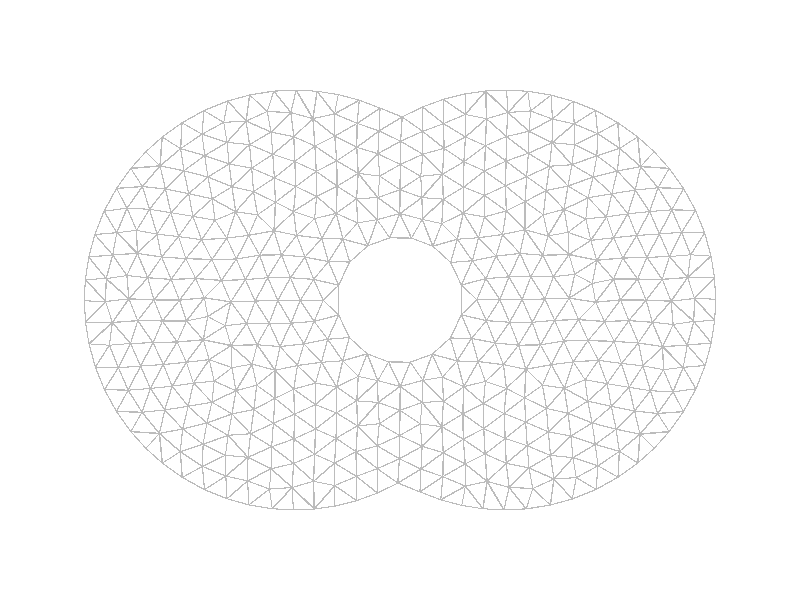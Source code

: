 #include "colors.inc"
background { rgb <1, 1, 1> }
camera {location <0, 0, 12>up <0,1,0> right <-1.33,0,0> angle 18look_at <0, 0, 0> sky <0, 1, 0> }
cylinder { <-1.49431, -0.106556, 0>, <-1.49999, -0.00383088, 0>, 0.00257205 texture {  pigment { rgb <0.5, 0.5, 0.5> } } }
cylinder { <-1.49431, -0.106556, 0>, <-1.39884, -0.00723999, 0>, 0.003444 texture {  pigment { rgb <0.5, 0.5, 0.5> } } }
cylinder { <-1.49999, -0.00383088, 0>, <-1.39884, -0.00723999, 0>, 0.0025303 texture {  pigment { rgb <0.5, 0.5, 0.5> } } }
cylinder { <-1.49517, 0.098186, 0>, <-1.39609, 0.101618, 0>, 0.00247844 texture {  pigment { rgb <0.5, 0.5, 0.5> } } }
cylinder { <-1.49517, 0.098186, 0>, <-1.47884, 0.204624, 0>, 0.00269206 texture {  pigment { rgb <0.5, 0.5, 0.5> } } }
cylinder { <-1.39609, 0.101618, 0>, <-1.47884, 0.204624, 0>, 0.0033032 texture {  pigment { rgb <0.5, 0.5, 0.5> } } }
cylinder { <-1.49999, -0.00383088, 0>, <-1.49517, 0.098186, 0>, 0.00255327 texture {  pigment { rgb <0.5, 0.5, 0.5> } } }
cylinder { <-1.39884, -0.00723999, 0>, <-1.49517, 0.098186, 0>, 0.0035702 texture {  pigment { rgb <0.5, 0.5, 0.5> } } }
cylinder { <-1.39884, -0.00723999, 0>, <-1.39609, 0.101618, 0>, 0.00272232 texture {  pigment { rgb <0.5, 0.5, 0.5> } } }
cylinder { <-1.44751, -0.319731, 0>, <-1.47793, -0.208914, 0>, 0.00287295 texture {  pigment { rgb <0.5, 0.5, 0.5> } } }
cylinder { <-1.44751, -0.319731, 0>, <-1.38101, -0.215411, 0>, 0.00309275 texture {  pigment { rgb <0.5, 0.5, 0.5> } } }
cylinder { <-1.47793, -0.208914, 0>, <-1.38101, -0.215411, 0>, 0.00242843 texture {  pigment { rgb <0.5, 0.5, 0.5> } } }
cylinder { <-1.47793, -0.208914, 0>, <-1.49431, -0.106556, 0>, 0.00259149 texture {  pigment { rgb <0.5, 0.5, 0.5> } } }
cylinder { <-1.47793, -0.208914, 0>, <-1.3669, -0.107145, 0>, 0.00376537 texture {  pigment { rgb <0.5, 0.5, 0.5> } } }
cylinder { <-1.49431, -0.106556, 0>, <-1.3669, -0.107145, 0>, 0.00318513 texture {  pigment { rgb <0.5, 0.5, 0.5> } } }
cylinder { <-1.38101, -0.215411, 0>, <-1.3669, -0.107145, 0>, 0.00272953 texture {  pigment { rgb <0.5, 0.5, 0.5> } } }
cylinder { <-1.3669, -0.107145, 0>, <-1.39884, -0.00723999, 0>, 0.00262213 texture {  pigment { rgb <0.5, 0.5, 0.5> } } }
cylinder { <-1.47884, 0.204624, 0>, <-1.36532, 0.21471, 0>, 0.00284931 texture {  pigment { rgb <0.5, 0.5, 0.5> } } }
cylinder { <-1.47884, 0.204624, 0>, <-1.45011, 0.311915, 0>, 0.00277679 texture {  pigment { rgb <0.5, 0.5, 0.5> } } }
cylinder { <-1.36532, 0.21471, 0>, <-1.45011, 0.311915, 0>, 0.00322481 texture {  pigment { rgb <0.5, 0.5, 0.5> } } }
cylinder { <-1.39609, 0.101618, 0>, <-1.36532, 0.21471, 0>, 0.00293009 texture {  pigment { rgb <0.5, 0.5, 0.5> } } }
cylinder { <-1.36532, 0.21471, 0>, <-1.34557, 0.320659, 0>, 0.00269435 texture {  pigment { rgb <0.5, 0.5, 0.5> } } }
cylinder { <-1.45011, 0.311915, 0>, <-1.34557, 0.320659, 0>, 0.00262258 texture {  pigment { rgb <0.5, 0.5, 0.5> } } }
cylinder { <-1.45011, 0.311915, 0>, <-1.40619, 0.422872, 0>, 0.00298334 texture {  pigment { rgb <0.5, 0.5, 0.5> } } }
cylinder { <-1.34557, 0.320659, 0>, <-1.40619, 0.422872, 0>, 0.00297089 texture {  pigment { rgb <0.5, 0.5, 0.5> } } }
cylinder { <-1.44751, -0.319731, 0>, <-1.33805, -0.322469, 0>, 0.00273722 texture {  pigment { rgb <0.5, 0.5, 0.5> } } }
cylinder { <-1.33805, -0.322469, 0>, <-1.38101, -0.215411, 0>, 0.00288392 texture {  pigment { rgb <0.5, 0.5, 0.5> } } }
cylinder { <-1.40427, -0.426966, 0>, <-1.44751, -0.319731, 0>, 0.0028906 texture {  pigment { rgb <0.5, 0.5, 0.5> } } }
cylinder { <-1.40427, -0.426966, 0>, <-1.33805, -0.322469, 0>, 0.00309272 texture {  pigment { rgb <0.5, 0.5, 0.5> } } }
cylinder { <-1.39609, 0.101618, 0>, <-1.29789, 0.116564, 0>, 0.00248333 texture {  pigment { rgb <0.5, 0.5, 0.5> } } }
cylinder { <-1.29789, 0.116564, 0>, <-1.36532, 0.21471, 0>, 0.00297691 texture {  pigment { rgb <0.5, 0.5, 0.5> } } }
cylinder { <-1.40619, 0.422872, 0>, <-1.29718, 0.437377, 0>, 0.00274937 texture {  pigment { rgb <0.5, 0.5, 0.5> } } }
cylinder { <-1.40619, 0.422872, 0>, <-1.34688, 0.531779, 0>, 0.00310019 texture {  pigment { rgb <0.5, 0.5, 0.5> } } }
cylinder { <-1.29718, 0.437377, 0>, <-1.34688, 0.531779, 0>, 0.00266722 texture {  pigment { rgb <0.5, 0.5, 0.5> } } }
cylinder { <-1.34734, -0.531052, 0>, <-1.40427, -0.426966, 0>, 0.00296593 texture {  pigment { rgb <0.5, 0.5, 0.5> } } }
cylinder { <-1.34734, -0.531052, 0>, <-1.29158, -0.429527, 0>, 0.00289572 texture {  pigment { rgb <0.5, 0.5, 0.5> } } }
cylinder { <-1.40427, -0.426966, 0>, <-1.29158, -0.429527, 0>, 0.0028179 texture {  pigment { rgb <0.5, 0.5, 0.5> } } }
cylinder { <-1.29158, -0.429527, 0>, <-1.33805, -0.322469, 0>, 0.00291773 texture {  pigment { rgb <0.5, 0.5, 0.5> } } }
cylinder { <-1.34557, 0.320659, 0>, <-1.29718, 0.437377, 0>, 0.00315885 texture {  pigment { rgb <0.5, 0.5, 0.5> } } }
cylinder { <-1.39884, -0.00723999, 0>, <-1.28808, 0.00565252, 0>, 0.00278757 texture {  pigment { rgb <0.5, 0.5, 0.5> } } }
cylinder { <-1.28808, 0.00565252, 0>, <-1.39609, 0.101618, 0>, 0.00361203 texture {  pigment { rgb <0.5, 0.5, 0.5> } } }
cylinder { <-1.28808, 0.00565252, 0>, <-1.29789, 0.116564, 0>, 0.00278359 texture {  pigment { rgb <0.5, 0.5, 0.5> } } }
cylinder { <-1.3669, -0.107145, 0>, <-1.28808, 0.00565252, 0>, 0.00344019 texture {  pigment { rgb <0.5, 0.5, 0.5> } } }
cylinder { <-1.38101, -0.215411, 0>, <-1.28034, -0.207024, 0>, 0.00252558 texture {  pigment { rgb <0.5, 0.5, 0.5> } } }
cylinder { <-1.28034, -0.207024, 0>, <-1.3669, -0.107145, 0>, 0.00330425 texture {  pigment { rgb <0.5, 0.5, 0.5> } } }
cylinder { <-1.33805, -0.322469, 0>, <-1.28034, -0.207024, 0>, 0.00322669 texture {  pigment { rgb <0.5, 0.5, 0.5> } } }
cylinder { <-1.34557, 0.320659, 0>, <-1.2515, 0.331735, 0>, 0.00236795 texture {  pigment { rgb <0.5, 0.5, 0.5> } } }
cylinder { <-1.2515, 0.331735, 0>, <-1.29718, 0.437377, 0>, 0.00287732 texture {  pigment { rgb <0.5, 0.5, 0.5> } } }
cylinder { <-1.28034, -0.207024, 0>, <-1.24626, -0.0983878, 0>, 0.00284642 texture {  pigment { rgb <0.5, 0.5, 0.5> } } }
cylinder { <-1.3669, -0.107145, 0>, <-1.24626, -0.0983878, 0>, 0.00302406 texture {  pigment { rgb <0.5, 0.5, 0.5> } } }
cylinder { <-1.24626, -0.0983878, 0>, <-1.28808, 0.00565252, 0>, 0.00280332 texture {  pigment { rgb <0.5, 0.5, 0.5> } } }
cylinder { <-1.36532, 0.21471, 0>, <-1.24813, 0.222159, 0>, 0.00293555 texture {  pigment { rgb <0.5, 0.5, 0.5> } } }
cylinder { <-1.24813, 0.222159, 0>, <-1.34557, 0.320659, 0>, 0.00346385 texture {  pigment { rgb <0.5, 0.5, 0.5> } } }
cylinder { <-1.29789, 0.116564, 0>, <-1.24813, 0.222159, 0>, 0.00291829 texture {  pigment { rgb <0.5, 0.5, 0.5> } } }
cylinder { <-1.24813, 0.222159, 0>, <-1.2515, 0.331735, 0>, 0.00274069 texture {  pigment { rgb <0.5, 0.5, 0.5> } } }
cylinder { <-1.29158, -0.429527, 0>, <-1.23257, -0.314597, 0>, 0.00322988 texture {  pigment { rgb <0.5, 0.5, 0.5> } } }
cylinder { <-1.33805, -0.322469, 0>, <-1.23257, -0.314597, 0>, 0.00264448 texture {  pigment { rgb <0.5, 0.5, 0.5> } } }
cylinder { <-1.23257, -0.314597, 0>, <-1.28034, -0.207024, 0>, 0.0029426 texture {  pigment { rgb <0.5, 0.5, 0.5> } } }
cylinder { <-1.27921, -0.626761, 0>, <-1.34734, -0.531052, 0>, 0.00293702 texture {  pigment { rgb <0.5, 0.5, 0.5> } } }
cylinder { <-1.27921, -0.626761, 0>, <-1.22577, -0.534706, 0>, 0.00266115 texture {  pigment { rgb <0.5, 0.5, 0.5> } } }
cylinder { <-1.34734, -0.531052, 0>, <-1.22577, -0.534706, 0>, 0.00304073 texture {  pigment { rgb <0.5, 0.5, 0.5> } } }
cylinder { <-1.22577, -0.534706, 0>, <-1.29158, -0.429527, 0>, 0.00310185 texture {  pigment { rgb <0.5, 0.5, 0.5> } } }
cylinder { <-1.34688, 0.531779, 0>, <-1.22407, 0.540583, 0>, 0.00307829 texture {  pigment { rgb <0.5, 0.5, 0.5> } } }
cylinder { <-1.34688, 0.531779, 0>, <-1.27896, 0.627072, 0>, 0.00292556 texture {  pigment { rgb <0.5, 0.5, 0.5> } } }
cylinder { <-1.22407, 0.540583, 0>, <-1.27896, 0.627072, 0>, 0.00256096 texture {  pigment { rgb <0.5, 0.5, 0.5> } } }
cylinder { <-1.29718, 0.437377, 0>, <-1.22407, 0.540583, 0>, 0.00316191 texture {  pigment { rgb <0.5, 0.5, 0.5> } } }
cylinder { <-1.29789, 0.116564, 0>, <-1.1987, 0.106016, 0>, 0.00249361 texture {  pigment { rgb <0.5, 0.5, 0.5> } } }
cylinder { <-1.1987, 0.106016, 0>, <-1.24813, 0.222159, 0>, 0.00315558 texture {  pigment { rgb <0.5, 0.5, 0.5> } } }
cylinder { <-1.28808, 0.00565252, 0>, <-1.1987, 0.106016, 0>, 0.00335985 texture {  pigment { rgb <0.5, 0.5, 0.5> } } }
cylinder { <-1.29718, 0.437377, 0>, <-1.19013, 0.432221, 0>, 0.00267916 texture {  pigment { rgb <0.5, 0.5, 0.5> } } }
cylinder { <-1.19013, 0.432221, 0>, <-1.22407, 0.540583, 0>, 0.0028388 texture {  pigment { rgb <0.5, 0.5, 0.5> } } }
cylinder { <-1.2515, 0.331735, 0>, <-1.19013, 0.432221, 0>, 0.00294361 texture {  pigment { rgb <0.5, 0.5, 0.5> } } }
cylinder { <-1.29158, -0.429527, 0>, <-1.18614, -0.421449, 0>, 0.00264381 texture {  pigment { rgb <0.5, 0.5, 0.5> } } }
cylinder { <-1.18614, -0.421449, 0>, <-1.23257, -0.314597, 0>, 0.00291259 texture {  pigment { rgb <0.5, 0.5, 0.5> } } }
cylinder { <-1.22577, -0.534706, 0>, <-1.18614, -0.421449, 0>, 0.00299974 texture {  pigment { rgb <0.5, 0.5, 0.5> } } }
cylinder { <-1.28034, -0.207024, 0>, <-1.17333, -0.203205, 0>, 0.00267702 texture {  pigment { rgb <0.5, 0.5, 0.5> } } }
cylinder { <-1.17333, -0.203205, 0>, <-1.24626, -0.0983878, 0>, 0.00319232 texture {  pigment { rgb <0.5, 0.5, 0.5> } } }
cylinder { <-1.23257, -0.314597, 0>, <-1.17333, -0.203205, 0>, 0.00315413 texture {  pigment { rgb <0.5, 0.5, 0.5> } } }
cylinder { <-1.24626, -0.0983878, 0>, <-1.16961, 0.000755656, 0>, 0.00313289 texture {  pigment { rgb <0.5, 0.5, 0.5> } } }
cylinder { <-1.28808, 0.00565252, 0>, <-1.16961, 0.000755656, 0>, 0.00296431 texture {  pigment { rgb <0.5, 0.5, 0.5> } } }
cylinder { <-1.16961, 0.000755656, 0>, <-1.1987, 0.106016, 0>, 0.00273016 texture {  pigment { rgb <0.5, 0.5, 0.5> } } }
cylinder { <-1.24813, 0.222159, 0>, <-1.15461, 0.313708, 0>, 0.00327176 texture {  pigment { rgb <0.5, 0.5, 0.5> } } }
cylinder { <-1.2515, 0.331735, 0>, <-1.15461, 0.313708, 0>, 0.00246387 texture {  pigment { rgb <0.5, 0.5, 0.5> } } }
cylinder { <-1.2075, -0.706714, 0>, <-1.27921, -0.626761, 0>, 0.00268501 texture {  pigment { rgb <0.5, 0.5, 0.5> } } }
cylinder { <-1.2075, -0.706714, 0>, <-1.14321, -0.635804, 0>, 0.00239291 texture {  pigment { rgb <0.5, 0.5, 0.5> } } }
cylinder { <-1.27921, -0.626761, 0>, <-1.14321, -0.635804, 0>, 0.00340758 texture {  pigment { rgb <0.5, 0.5, 0.5> } } }
cylinder { <-1.14321, -0.635804, 0>, <-1.22577, -0.534706, 0>, 0.00326309 texture {  pigment { rgb <0.5, 0.5, 0.5> } } }
cylinder { <-1.27896, 0.627072, 0>, <-1.14018, 0.638759, 0>, 0.00348191 texture {  pigment { rgb <0.5, 0.5, 0.5> } } }
cylinder { <-1.27896, 0.627072, 0>, <-1.20834, 0.705875, 0>, 0.00264548 texture {  pigment { rgb <0.5, 0.5, 0.5> } } }
cylinder { <-1.14018, 0.638759, 0>, <-1.20834, 0.705875, 0>, 0.00239143 texture {  pigment { rgb <0.5, 0.5, 0.5> } } }
cylinder { <-1.22407, 0.540583, 0>, <-1.14018, 0.638759, 0>, 0.00322841 texture {  pigment { rgb <0.5, 0.5, 0.5> } } }
cylinder { <-1.15461, 0.313708, 0>, <-1.19013, 0.432221, 0>, 0.00309303 texture {  pigment { rgb <0.5, 0.5, 0.5> } } }
cylinder { <-1.1987, 0.106016, 0>, <-1.13277, 0.204733, 0>, 0.00296773 texture {  pigment { rgb <0.5, 0.5, 0.5> } } }
cylinder { <-1.24813, 0.222159, 0>, <-1.13277, 0.204733, 0>, 0.00291666 texture {  pigment { rgb <0.5, 0.5, 0.5> } } }
cylinder { <-1.17333, -0.203205, 0>, <-1.1286, -0.0995902, 0>, 0.00282142 texture {  pigment { rgb <0.5, 0.5, 0.5> } } }
cylinder { <-1.24626, -0.0983878, 0>, <-1.1286, -0.0995902, 0>, 0.00294162 texture {  pigment { rgb <0.5, 0.5, 0.5> } } }
cylinder { <-1.1286, -0.0995902, 0>, <-1.16961, 0.000755656, 0>, 0.00271009 texture {  pigment { rgb <0.5, 0.5, 0.5> } } }
cylinder { <-1.13277, 0.204733, 0>, <-1.15461, 0.313708, 0>, 0.00277854 texture {  pigment { rgb <0.5, 0.5, 0.5> } } }
cylinder { <-1.23257, -0.314597, 0>, <-1.12476, -0.307461, 0>, 0.00270107 texture {  pigment { rgb <0.5, 0.5, 0.5> } } }
cylinder { <-1.12476, -0.307461, 0>, <-1.17333, -0.203205, 0>, 0.00287532 texture {  pigment { rgb <0.5, 0.5, 0.5> } } }
cylinder { <-1.18614, -0.421449, 0>, <-1.12476, -0.307461, 0>, 0.00323655 texture {  pigment { rgb <0.5, 0.5, 0.5> } } }
cylinder { <-1.22577, -0.534706, 0>, <-1.11782, -0.523781, 0>, 0.00271237 texture {  pigment { rgb <0.5, 0.5, 0.5> } } }
cylinder { <-1.11782, -0.523781, 0>, <-1.18614, -0.421449, 0>, 0.00307601 texture {  pigment { rgb <0.5, 0.5, 0.5> } } }
cylinder { <-1.14321, -0.635804, 0>, <-1.11782, -0.523781, 0>, 0.00287158 texture {  pigment { rgb <0.5, 0.5, 0.5> } } }
cylinder { <-1.22407, 0.540583, 0>, <-1.11442, 0.528753, 0>, 0.00275717 texture {  pigment { rgb <0.5, 0.5, 0.5> } } }
cylinder { <-1.11442, 0.528753, 0>, <-1.14018, 0.638759, 0>, 0.00282455 texture {  pigment { rgb <0.5, 0.5, 0.5> } } }
cylinder { <-1.19013, 0.432221, 0>, <-1.11442, 0.528753, 0>, 0.00306712 texture {  pigment { rgb <0.5, 0.5, 0.5> } } }
cylinder { <-1.14018, 0.638759, 0>, <-1.13026, 0.776387, 0>, 0.00344962 texture {  pigment { rgb <0.5, 0.5, 0.5> } } }
cylinder { <-1.20834, 0.705875, 0>, <-1.13026, 0.776387, 0>, 0.00263017 texture {  pigment { rgb <0.5, 0.5, 0.5> } } }
cylinder { <-1.2075, -0.706714, 0>, <-1.12949, -0.777009, 0>, 0.00262526 texture {  pigment { rgb <0.5, 0.5, 0.5> } } }
cylinder { <-1.12949, -0.777009, 0>, <-1.14321, -0.635804, 0>, 0.00354677 texture {  pigment { rgb <0.5, 0.5, 0.5> } } }
cylinder { <-1.19013, 0.432221, 0>, <-1.08853, 0.415992, 0>, 0.00257216 texture {  pigment { rgb <0.5, 0.5, 0.5> } } }
cylinder { <-1.08853, 0.415992, 0>, <-1.11442, 0.528753, 0>, 0.00289233 texture {  pigment { rgb <0.5, 0.5, 0.5> } } }
cylinder { <-1.15461, 0.313708, 0>, <-1.08853, 0.415992, 0>, 0.00304427 texture {  pigment { rgb <0.5, 0.5, 0.5> } } }
cylinder { <-1.1987, 0.106016, 0>, <-1.08717, 0.0980992, 0>, 0.00279543 texture {  pigment { rgb <0.5, 0.5, 0.5> } } }
cylinder { <-1.08717, 0.0980992, 0>, <-1.13277, 0.204733, 0>, 0.00289943 texture {  pigment { rgb <0.5, 0.5, 0.5> } } }
cylinder { <-1.16961, 0.000755656, 0>, <-1.08717, 0.0980992, 0>, 0.00318915 texture {  pigment { rgb <0.5, 0.5, 0.5> } } }
cylinder { <-1.18614, -0.421449, 0>, <-1.08255, -0.41027, 0>, 0.00260477 texture {  pigment { rgb <0.5, 0.5, 0.5> } } }
cylinder { <-1.08255, -0.41027, 0>, <-1.12476, -0.307461, 0>, 0.00277844 texture {  pigment { rgb <0.5, 0.5, 0.5> } } }
cylinder { <-1.11782, -0.523781, 0>, <-1.08255, -0.41027, 0>, 0.00297164 texture {  pigment { rgb <0.5, 0.5, 0.5> } } }
cylinder { <-1.17333, -0.203205, 0>, <-1.05882, -0.199872, 0>, 0.00286386 texture {  pigment { rgb <0.5, 0.5, 0.5> } } }
cylinder { <-1.05882, -0.199872, 0>, <-1.1286, -0.0995902, 0>, 0.00305424 texture {  pigment { rgb <0.5, 0.5, 0.5> } } }
cylinder { <-1.12476, -0.307461, 0>, <-1.05882, -0.199872, 0>, 0.00315469 texture {  pigment { rgb <0.5, 0.5, 0.5> } } }
cylinder { <-1.13277, 0.204733, 0>, <-1.0522, 0.302234, 0>, 0.00316215 texture {  pigment { rgb <0.5, 0.5, 0.5> } } }
cylinder { <-1.15461, 0.313708, 0>, <-1.0522, 0.302234, 0>, 0.00257636 texture {  pigment { rgb <0.5, 0.5, 0.5> } } }
cylinder { <-1.16961, 0.000755656, 0>, <-1.04763, -0.000596829, 0>, 0.00304969 texture {  pigment { rgb <0.5, 0.5, 0.5> } } }
cylinder { <-1.04763, -0.000596829, 0>, <-1.08717, 0.0980992, 0>, 0.00265799 texture {  pigment { rgb <0.5, 0.5, 0.5> } } }
cylinder { <-1.1286, -0.0995902, 0>, <-1.04763, -0.000596829, 0>, 0.0031972 texture {  pigment { rgb <0.5, 0.5, 0.5> } } }
cylinder { <-1.12949, -0.777009, 0>, <-1.04402, -0.722393, 0>, 0.00253566 texture {  pigment { rgb <0.5, 0.5, 0.5> } } }
cylinder { <-1.04402, -0.722393, 0>, <-1.14321, -0.635804, 0>, 0.0032916 texture {  pigment { rgb <0.5, 0.5, 0.5> } } }
cylinder { <-1.14018, 0.638759, 0>, <-1.04229, 0.720979, 0>, 0.00319578 texture {  pigment { rgb <0.5, 0.5, 0.5> } } }
cylinder { <-1.13026, 0.776387, 0>, <-1.04229, 0.720979, 0>, 0.00259895 texture {  pigment { rgb <0.5, 0.5, 0.5> } } }
cylinder { <-1.0522, 0.302234, 0>, <-1.08853, 0.415992, 0>, 0.00298553 texture {  pigment { rgb <0.5, 0.5, 0.5> } } }
cylinder { <-1.14321, -0.635804, 0>, <-1.03275, -0.61406, 0>, 0.00281436 texture {  pigment { rgb <0.5, 0.5, 0.5> } } }
cylinder { <-1.03275, -0.61406, 0>, <-1.11782, -0.523781, 0>, 0.00310109 texture {  pigment { rgb <0.5, 0.5, 0.5> } } }
cylinder { <-1.11442, 0.528753, 0>, <-1.02689, 0.615495, 0>, 0.00308067 texture {  pigment { rgb <0.5, 0.5, 0.5> } } }
cylinder { <-1.14018, 0.638759, 0>, <-1.02689, 0.615495, 0>, 0.00289123 texture {  pigment { rgb <0.5, 0.5, 0.5> } } }
cylinder { <-1.04402, -0.722393, 0>, <-1.03275, -0.61406, 0>, 0.00272296 texture {  pigment { rgb <0.5, 0.5, 0.5> } } }
cylinder { <-1.02689, 0.615495, 0>, <-1.04229, 0.720979, 0>, 0.00266507 texture {  pigment { rgb <0.5, 0.5, 0.5> } } }
cylinder { <-1.08717, 0.0980992, 0>, <-1.01743, 0.197184, 0>, 0.00302915 texture {  pigment { rgb <0.5, 0.5, 0.5> } } }
cylinder { <-1.13277, 0.204733, 0>, <-1.01743, 0.197184, 0>, 0.00288976 texture {  pigment { rgb <0.5, 0.5, 0.5> } } }
cylinder { <-1.12476, -0.307461, 0>, <-1.01518, -0.296538, 0>, 0.00275302 texture {  pigment { rgb <0.5, 0.5, 0.5> } } }
cylinder { <-1.01518, -0.296538, 0>, <-1.05882, -0.199872, 0>, 0.00265149 texture {  pigment { rgb <0.5, 0.5, 0.5> } } }
cylinder { <-1.05882, -0.199872, 0>, <-1.01435, -0.0997689, 0>, 0.00273847 texture {  pigment { rgb <0.5, 0.5, 0.5> } } }
cylinder { <-1.1286, -0.0995902, 0>, <-1.01435, -0.0997689, 0>, 0.00285632 texture {  pigment { rgb <0.5, 0.5, 0.5> } } }
cylinder { <-1.01435, -0.0997689, 0>, <-1.04763, -0.000596829, 0>, 0.00261523 texture {  pigment { rgb <0.5, 0.5, 0.5> } } }
cylinder { <-1.13026, 0.776387, 0>, <-1.03605, 0.844187, 0>, 0.00290172 texture {  pigment { rgb <0.5, 0.5, 0.5> } } }
cylinder { <-1.04229, 0.720979, 0>, <-1.03605, 0.844187, 0>, 0.00308415 texture {  pigment { rgb <0.5, 0.5, 0.5> } } }
cylinder { <-1.03445, -0.845201, 0>, <-1.12949, -0.777009, 0>, 0.00292435 texture {  pigment { rgb <0.5, 0.5, 0.5> } } }
cylinder { <-1.03445, -0.845201, 0>, <-1.04402, -0.722393, 0>, 0.00307951 texture {  pigment { rgb <0.5, 0.5, 0.5> } } }
cylinder { <-1.01743, 0.197184, 0>, <-1.0522, 0.302234, 0>, 0.00276634 texture {  pigment { rgb <0.5, 0.5, 0.5> } } }
cylinder { <-1.08255, -0.41027, 0>, <-1.01518, -0.296538, 0>, 0.00330463 texture {  pigment { rgb <0.5, 0.5, 0.5> } } }
cylinder { <-1.03275, -0.61406, 0>, <-1.00655, -0.50621, 0>, 0.00277471 texture {  pigment { rgb <0.5, 0.5, 0.5> } } }
cylinder { <-1.11782, -0.523781, 0>, <-1.00655, -0.50621, 0>, 0.00281633 texture {  pigment { rgb <0.5, 0.5, 0.5> } } }
cylinder { <-1.00655, -0.50621, 0>, <-1.08255, -0.41027, 0>, 0.00305989 texture {  pigment { rgb <0.5, 0.5, 0.5> } } }
cylinder { <-1.11442, 0.528753, 0>, <-1.00432, 0.506891, 0>, 0.0028062 texture {  pigment { rgb <0.5, 0.5, 0.5> } } }
cylinder { <-1.00432, 0.506891, 0>, <-1.02689, 0.615495, 0>, 0.00277313 texture {  pigment { rgb <0.5, 0.5, 0.5> } } }
cylinder { <-1.08853, 0.415992, 0>, <-1.00432, 0.506891, 0>, 0.00309788 texture {  pigment { rgb <0.5, 0.5, 0.5> } } }
cylinder { <-1.0522, 0.302234, 0>, <-0.98405, 0.398569, 0>, 0.00295007 texture {  pigment { rgb <0.5, 0.5, 0.5> } } }
cylinder { <-1.08853, 0.415992, 0>, <-0.98405, 0.398569, 0>, 0.00264819 texture {  pigment { rgb <0.5, 0.5, 0.5> } } }
cylinder { <-1.08255, -0.41027, 0>, <-0.981419, -0.39636, 0>, 0.00255204 texture {  pigment { rgb <0.5, 0.5, 0.5> } } }
cylinder { <-0.981419, -0.39636, 0>, <-1.01518, -0.296538, 0>, 0.00263444 texture {  pigment { rgb <0.5, 0.5, 0.5> } } }
cylinder { <-0.98405, 0.398569, 0>, <-1.00432, 0.506891, 0>, 0.00275504 texture {  pigment { rgb <0.5, 0.5, 0.5> } } }
cylinder { <-1.00655, -0.50621, 0>, <-0.981419, -0.39636, 0>, 0.00281717 texture {  pigment { rgb <0.5, 0.5, 0.5> } } }
cylinder { <-1.04763, -0.000596829, 0>, <-0.971216, 0.102383, 0>, 0.00320588 texture {  pigment { rgb <0.5, 0.5, 0.5> } } }
cylinder { <-1.08717, 0.0980992, 0>, <-0.971216, 0.102383, 0>, 0.00290073 texture {  pigment { rgb <0.5, 0.5, 0.5> } } }
cylinder { <-0.971216, 0.102383, 0>, <-1.01743, 0.197184, 0>, 0.00263662 texture {  pigment { rgb <0.5, 0.5, 0.5> } } }
cylinder { <-1.04229, 0.720979, 0>, <-0.940806, 0.789728, 0>, 0.00306456 texture {  pigment { rgb <0.5, 0.5, 0.5> } } }
cylinder { <-1.03605, 0.844187, 0>, <-0.940806, 0.789728, 0>, 0.00274284 texture {  pigment { rgb <0.5, 0.5, 0.5> } } }
cylinder { <-1.01743, 0.197184, 0>, <-0.942714, 0.28735, 0>, 0.00292748 texture {  pigment { rgb <0.5, 0.5, 0.5> } } }
cylinder { <-1.0522, 0.302234, 0>, <-0.942714, 0.28735, 0>, 0.00276227 texture {  pigment { rgb <0.5, 0.5, 0.5> } } }
cylinder { <-1.03445, -0.845201, 0>, <-0.938619, -0.792337, 0>, 0.00273607 texture {  pigment { rgb <0.5, 0.5, 0.5> } } }
cylinder { <-0.938619, -0.792337, 0>, <-1.04402, -0.722393, 0>, 0.00316249 texture {  pigment { rgb <0.5, 0.5, 0.5> } } }
cylinder { <-1.04402, -0.722393, 0>, <-0.935557, -0.687253, 0>, 0.00285042 texture {  pigment { rgb <0.5, 0.5, 0.5> } } }
cylinder { <-0.935557, -0.687253, 0>, <-1.03275, -0.61406, 0>, 0.00304185 texture {  pigment { rgb <0.5, 0.5, 0.5> } } }
cylinder { <-1.05882, -0.199872, 0>, <-0.934878, -0.189551, 0>, 0.00310931 texture {  pigment { rgb <0.5, 0.5, 0.5> } } }
cylinder { <-0.934878, -0.189551, 0>, <-1.01435, -0.0997689, 0>, 0.00299749 texture {  pigment { rgb <0.5, 0.5, 0.5> } } }
cylinder { <-0.942714, 0.28735, 0>, <-0.98405, 0.398569, 0>, 0.0029663 texture {  pigment { rgb <0.5, 0.5, 0.5> } } }
cylinder { <-1.01518, -0.296538, 0>, <-0.934878, -0.189551, 0>, 0.00334432 texture {  pigment { rgb <0.5, 0.5, 0.5> } } }
cylinder { <-1.04763, -0.000596829, 0>, <-0.929596, 0.0106595, 0>, 0.0029643 texture {  pigment { rgb <0.5, 0.5, 0.5> } } }
cylinder { <-0.929596, 0.0106595, 0>, <-0.971216, 0.102383, 0>, 0.00251812 texture {  pigment { rgb <0.5, 0.5, 0.5> } } }
cylinder { <-1.02689, 0.615495, 0>, <-0.927766, 0.688021, 0>, 0.00307062 texture {  pigment { rgb <0.5, 0.5, 0.5> } } }
cylinder { <-1.04229, 0.720979, 0>, <-0.927766, 0.688021, 0>, 0.00297943 texture {  pigment { rgb <0.5, 0.5, 0.5> } } }
cylinder { <-1.03275, -0.61406, 0>, <-0.917799, -0.586129, 0>, 0.00295749 texture {  pigment { rgb <0.5, 0.5, 0.5> } } }
cylinder { <-0.917799, -0.586129, 0>, <-1.00655, -0.50621, 0>, 0.00298574 texture {  pigment { rgb <0.5, 0.5, 0.5> } } }
cylinder { <-1.01435, -0.0997689, 0>, <-0.929596, 0.0106595, 0>, 0.00348004 texture {  pigment { rgb <0.5, 0.5, 0.5> } } }
cylinder { <-0.938619, -0.792337, 0>, <-0.935557, -0.687253, 0>, 0.00262821 texture {  pigment { rgb <0.5, 0.5, 0.5> } } }
cylinder { <-0.927766, 0.688021, 0>, <-0.940806, 0.789728, 0>, 0.00256347 texture {  pigment { rgb <0.5, 0.5, 0.5> } } }
cylinder { <-1.00432, 0.506891, 0>, <-0.9129, 0.585823, 0>, 0.00301948 texture {  pigment { rgb <0.5, 0.5, 0.5> } } }
cylinder { <-1.02689, 0.615495, 0>, <-0.9129, 0.585823, 0>, 0.00294475 texture {  pigment { rgb <0.5, 0.5, 0.5> } } }
cylinder { <-1.03605, 0.844187, 0>, <-0.931837, 0.901952, 0>, 0.00297876 texture {  pigment { rgb <0.5, 0.5, 0.5> } } }
cylinder { <-0.940806, 0.789728, 0>, <-0.931837, 0.901952, 0>, 0.00281455 texture {  pigment { rgb <0.5, 0.5, 0.5> } } }
cylinder { <-0.928989, -0.90331, 0>, <-1.03445, -0.845201, 0>, 0.00301022 texture {  pigment { rgb <0.5, 0.5, 0.5> } } }
cylinder { <-0.928989, -0.90331, 0>, <-0.938619, -0.792337, 0>, 0.00278474 texture {  pigment { rgb <0.5, 0.5, 0.5> } } }
cylinder { <-0.935557, -0.687253, 0>, <-0.917799, -0.586129, 0>, 0.00256679 texture {  pigment { rgb <0.5, 0.5, 0.5> } } }
cylinder { <-0.9129, 0.585823, 0>, <-0.927766, 0.688021, 0>, 0.00258184 texture {  pigment { rgb <0.5, 0.5, 0.5> } } }
cylinder { <-1.01435, -0.0997689, 0>, <-0.913089, -0.0789389, 0>, 0.00258444 texture {  pigment { rgb <0.5, 0.5, 0.5> } } }
cylinder { <-0.913089, -0.0789389, 0>, <-0.929596, 0.0106595, 0>, 0.00227766 texture {  pigment { rgb <0.5, 0.5, 0.5> } } }
cylinder { <-1.01518, -0.296538, 0>, <-0.906456, -0.284095, 0>, 0.00273591 texture {  pigment { rgb <0.5, 0.5, 0.5> } } }
cylinder { <-0.906456, -0.284095, 0>, <-0.934878, -0.189551, 0>, 0.0024681 texture {  pigment { rgb <0.5, 0.5, 0.5> } } }
cylinder { <-0.934878, -0.189551, 0>, <-0.913089, -0.0789389, 0>, 0.00281844 texture {  pigment { rgb <0.5, 0.5, 0.5> } } }
cylinder { <-0.981419, -0.39636, 0>, <-0.906456, -0.284095, 0>, 0.0033748 texture {  pigment { rgb <0.5, 0.5, 0.5> } } }
cylinder { <-1.00655, -0.50621, 0>, <-0.893257, -0.48671, 0>, 0.00287391 texture {  pigment { rgb <0.5, 0.5, 0.5> } } }
cylinder { <-0.893257, -0.48671, 0>, <-0.981419, -0.39636, 0>, 0.00315591 texture {  pigment { rgb <0.5, 0.5, 0.5> } } }
cylinder { <-0.98405, 0.398569, 0>, <-0.892231, 0.481839, 0>, 0.00309885 texture {  pigment { rgb <0.5, 0.5, 0.5> } } }
cylinder { <-1.00432, 0.506891, 0>, <-0.892231, 0.481839, 0>, 0.00287132 texture {  pigment { rgb <0.5, 0.5, 0.5> } } }
cylinder { <-1.01743, 0.197184, 0>, <-0.893569, 0.192908, 0>, 0.00309834 texture {  pigment { rgb <0.5, 0.5, 0.5> } } }
cylinder { <-0.893569, 0.192908, 0>, <-0.942714, 0.28735, 0>, 0.00266159 texture {  pigment { rgb <0.5, 0.5, 0.5> } } }
cylinder { <-0.971216, 0.102383, 0>, <-0.893569, 0.192908, 0>, 0.0029816 texture {  pigment { rgb <0.5, 0.5, 0.5> } } }
cylinder { <-0.917799, -0.586129, 0>, <-0.893257, -0.48671, 0>, 0.00256009 texture {  pigment { rgb <0.5, 0.5, 0.5> } } }
cylinder { <-0.892231, 0.481839, 0>, <-0.9129, 0.585823, 0>, 0.00265046 texture {  pigment { rgb <0.5, 0.5, 0.5> } } }
cylinder { <-0.981419, -0.39636, 0>, <-0.882781, -0.386454, 0>, 0.00247834 texture {  pigment { rgb <0.5, 0.5, 0.5> } } }
cylinder { <-0.882781, -0.386454, 0>, <-0.906456, -0.284095, 0>, 0.00262652 texture {  pigment { rgb <0.5, 0.5, 0.5> } } }
cylinder { <-0.893257, -0.48671, 0>, <-0.882781, -0.386454, 0>, 0.00252005 texture {  pigment { rgb <0.5, 0.5, 0.5> } } }
cylinder { <-0.98405, 0.398569, 0>, <-0.878929, 0.379909, 0>, 0.00266911 texture {  pigment { rgb <0.5, 0.5, 0.5> } } }
cylinder { <-0.878929, 0.379909, 0>, <-0.892231, 0.481839, 0>, 0.00256986 texture {  pigment { rgb <0.5, 0.5, 0.5> } } }
cylinder { <-0.942714, 0.28735, 0>, <-0.878929, 0.379909, 0>, 0.00281021 texture {  pigment { rgb <0.5, 0.5, 0.5> } } }
cylinder { <-0.971216, 0.102383, 0>, <-0.848616, 0.0932216, 0>, 0.00307354 texture {  pigment { rgb <0.5, 0.5, 0.5> } } }
cylinder { <-0.848616, 0.0932216, 0>, <-0.893569, 0.192908, 0>, 0.00273384 texture {  pigment { rgb <0.5, 0.5, 0.5> } } }
cylinder { <-0.929596, 0.0106595, 0>, <-0.848616, 0.0932216, 0>, 0.00289117 texture {  pigment { rgb <0.5, 0.5, 0.5> } } }
cylinder { <-0.940806, 0.789728, 0>, <-0.837344, 0.846073, 0>, 0.00294524 texture {  pigment { rgb <0.5, 0.5, 0.5> } } }
cylinder { <-0.837344, 0.846073, 0>, <-0.931837, 0.901952, 0>, 0.00274447 texture {  pigment { rgb <0.5, 0.5, 0.5> } } }
cylinder { <-0.928989, -0.90331, 0>, <-0.827576, -0.838817, 0>, 0.00300456 texture {  pigment { rgb <0.5, 0.5, 0.5> } } }
cylinder { <-0.938619, -0.792337, 0>, <-0.827576, -0.838817, 0>, 0.00300946 texture {  pigment { rgb <0.5, 0.5, 0.5> } } }
cylinder { <-0.934878, -0.189551, 0>, <-0.830513, -0.122564, 0>, 0.00310034 texture {  pigment { rgb <0.5, 0.5, 0.5> } } }
cylinder { <-0.913089, -0.0789389, 0>, <-0.830513, -0.122564, 0>, 0.00233478 texture {  pigment { rgb <0.5, 0.5, 0.5> } } }
cylinder { <-0.938619, -0.792337, 0>, <-0.829439, -0.739727, 0>, 0.00302987 texture {  pigment { rgb <0.5, 0.5, 0.5> } } }
cylinder { <-0.935557, -0.687253, 0>, <-0.829439, -0.739727, 0>, 0.00295956 texture {  pigment { rgb <0.5, 0.5, 0.5> } } }
cylinder { <-0.942714, 0.28735, 0>, <-0.823035, 0.294552, 0>, 0.00299738 texture {  pigment { rgb <0.5, 0.5, 0.5> } } }
cylinder { <-0.823035, 0.294552, 0>, <-0.878929, 0.379909, 0>, 0.00255072 texture {  pigment { rgb <0.5, 0.5, 0.5> } } }
cylinder { <-0.927766, 0.688021, 0>, <-0.822257, 0.750851, 0>, 0.00306997 texture {  pigment { rgb <0.5, 0.5, 0.5> } } }
cylinder { <-0.822257, 0.750851, 0>, <-0.940806, 0.789728, 0>, 0.003119 texture {  pigment { rgb <0.5, 0.5, 0.5> } } }
cylinder { <-0.935557, -0.687253, 0>, <-0.816803, -0.644464, 0>, 0.00315569 texture {  pigment { rgb <0.5, 0.5, 0.5> } } }
cylinder { <-0.917799, -0.586129, 0>, <-0.816803, -0.644464, 0>, 0.00291581 texture {  pigment { rgb <0.5, 0.5, 0.5> } } }
cylinder { <-0.827576, -0.838817, 0>, <-0.829439, -0.739727, 0>, 0.00247769 texture {  pigment { rgb <0.5, 0.5, 0.5> } } }
cylinder { <-0.893569, 0.192908, 0>, <-0.823035, 0.294552, 0>, 0.00309298 texture {  pigment { rgb <0.5, 0.5, 0.5> } } }
cylinder { <-0.822257, 0.750851, 0>, <-0.837344, 0.846073, 0>, 0.00241024 texture {  pigment { rgb <0.5, 0.5, 0.5> } } }
cylinder { <-0.9129, 0.585823, 0>, <-0.811944, 0.647891, 0>, 0.00296274 texture {  pigment { rgb <0.5, 0.5, 0.5> } } }
cylinder { <-0.811944, 0.647891, 0>, <-0.927766, 0.688021, 0>, 0.00306443 texture {  pigment { rgb <0.5, 0.5, 0.5> } } }
cylinder { <-0.837344, 0.846073, 0>, <-0.818659, 0.947869, 0>, 0.00258743 texture {  pigment { rgb <0.5, 0.5, 0.5> } } }
cylinder { <-0.931837, 0.901952, 0>, <-0.818659, 0.947869, 0>, 0.00305344 texture {  pigment { rgb <0.5, 0.5, 0.5> } } }
cylinder { <-0.829439, -0.739727, 0>, <-0.816803, -0.644464, 0>, 0.00240243 texture {  pigment { rgb <0.5, 0.5, 0.5> } } }
cylinder { <-0.913089, -0.0789389, 0>, <-0.804151, -0.00901272, 0>, 0.00323624 texture {  pigment { rgb <0.5, 0.5, 0.5> } } }
cylinder { <-0.929596, 0.0106595, 0>, <-0.804151, -0.00901272, 0>, 0.00317445 texture {  pigment { rgb <0.5, 0.5, 0.5> } } }
cylinder { <-0.906456, -0.284095, 0>, <-0.803003, -0.216786, 0>, 0.00308555 texture {  pigment { rgb <0.5, 0.5, 0.5> } } }
cylinder { <-0.934878, -0.189551, 0>, <-0.803003, -0.216786, 0>, 0.00336645 texture {  pigment { rgb <0.5, 0.5, 0.5> } } }
cylinder { <-0.882781, -0.386454, 0>, <-0.798284, -0.322325, 0>, 0.00265193 texture {  pigment { rgb <0.5, 0.5, 0.5> } } }
cylinder { <-0.906456, -0.284095, 0>, <-0.798284, -0.322325, 0>, 0.00286823 texture {  pigment { rgb <0.5, 0.5, 0.5> } } }
cylinder { <-0.928989, -0.90331, 0>, <-0.822053, -0.946722, 0>, 0.00288528 texture {  pigment { rgb <0.5, 0.5, 0.5> } } }
cylinder { <-0.822053, -0.946722, 0>, <-0.827576, -0.838817, 0>, 0.00270115 texture {  pigment { rgb <0.5, 0.5, 0.5> } } }
cylinder { <-0.892231, 0.481839, 0>, <-0.79833, 0.539621, 0>, 0.00275637 texture {  pigment { rgb <0.5, 0.5, 0.5> } } }
cylinder { <-0.79833, 0.539621, 0>, <-0.9129, 0.585823, 0>, 0.00308838 texture {  pigment { rgb <0.5, 0.5, 0.5> } } }
cylinder { <-0.811944, 0.647891, 0>, <-0.822257, 0.750851, 0>, 0.00258688 texture {  pigment { rgb <0.5, 0.5, 0.5> } } }
cylinder { <-0.830513, -0.122564, 0>, <-0.804151, -0.00901272, 0>, 0.00291428 texture {  pigment { rgb <0.5, 0.5, 0.5> } } }
cylinder { <-0.804151, -0.00901272, 0>, <-0.848616, 0.0932216, 0>, 0.00278714 texture {  pigment { rgb <0.5, 0.5, 0.5> } } }
cylinder { <-0.803003, -0.216786, 0>, <-0.830513, -0.122564, 0>, 0.00245389 texture {  pigment { rgb <0.5, 0.5, 0.5> } } }
cylinder { <-0.917799, -0.586129, 0>, <-0.798269, -0.542546, 0>, 0.00318068 texture {  pigment { rgb <0.5, 0.5, 0.5> } } }
cylinder { <-0.816803, -0.644464, 0>, <-0.798269, -0.542546, 0>, 0.00258974 texture {  pigment { rgb <0.5, 0.5, 0.5> } } }
cylinder { <-0.893257, -0.48671, 0>, <-0.798269, -0.542546, 0>, 0.00275458 texture {  pigment { rgb <0.5, 0.5, 0.5> } } }
cylinder { <-0.79833, 0.539621, 0>, <-0.811944, 0.647891, 0>, 0.00272806 texture {  pigment { rgb <0.5, 0.5, 0.5> } } }
cylinder { <-0.878929, 0.379909, 0>, <-0.780795, 0.420349, 0>, 0.00265349 texture {  pigment { rgb <0.5, 0.5, 0.5> } } }
cylinder { <-0.780795, 0.420349, 0>, <-0.892231, 0.481839, 0>, 0.00318188 texture {  pigment { rgb <0.5, 0.5, 0.5> } } }
cylinder { <-0.893257, -0.48671, 0>, <-0.779659, -0.432021, 0>, 0.00315191 texture {  pigment { rgb <0.5, 0.5, 0.5> } } }
cylinder { <-0.882781, -0.386454, 0>, <-0.779659, -0.432021, 0>, 0.00281852 texture {  pigment { rgb <0.5, 0.5, 0.5> } } }
cylinder { <-0.798284, -0.322325, 0>, <-0.803003, -0.216786, 0>, 0.00264111 texture {  pigment { rgb <0.5, 0.5, 0.5> } } }
cylinder { <-0.823035, 0.294552, 0>, <-0.780795, 0.420349, 0>, 0.00331748 texture {  pigment { rgb <0.5, 0.5, 0.5> } } }
cylinder { <-0.780795, 0.420349, 0>, <-0.79833, 0.539621, 0>, 0.00301385 texture {  pigment { rgb <0.5, 0.5, 0.5> } } }
cylinder { <-0.779659, -0.432021, 0>, <-0.798284, -0.322325, 0>, 0.00278165 texture {  pigment { rgb <0.5, 0.5, 0.5> } } }
cylinder { <-0.798269, -0.542546, 0>, <-0.779659, -0.432021, 0>, 0.00280202 texture {  pigment { rgb <0.5, 0.5, 0.5> } } }
cylinder { <-0.893569, 0.192908, 0>, <-0.777439, 0.195034, 0>, 0.00290372 texture {  pigment { rgb <0.5, 0.5, 0.5> } } }
cylinder { <-0.777439, 0.195034, 0>, <-0.823035, 0.294552, 0>, 0.00273665 texture {  pigment { rgb <0.5, 0.5, 0.5> } } }
cylinder { <-0.848616, 0.0932216, 0>, <-0.777439, 0.195034, 0>, 0.00310563 texture {  pigment { rgb <0.5, 0.5, 0.5> } } }
cylinder { <-0.848616, 0.0932216, 0>, <-0.734747, 0.0969347, 0>, 0.00284825 texture {  pigment { rgb <0.5, 0.5, 0.5> } } }
cylinder { <-0.734747, 0.0969347, 0>, <-0.777439, 0.195034, 0>, 0.00267466 texture {  pigment { rgb <0.5, 0.5, 0.5> } } }
cylinder { <-0.804151, -0.00901272, 0>, <-0.734747, 0.0969347, 0>, 0.0031664 texture {  pigment { rgb <0.5, 0.5, 0.5> } } }
cylinder { <-0.837344, 0.846073, 0>, <-0.731252, 0.85233, 0>, 0.0026569 texture {  pigment { rgb <0.5, 0.5, 0.5> } } }
cylinder { <-0.731252, 0.85233, 0>, <-0.818659, 0.947869, 0>, 0.00323726 texture {  pigment { rgb <0.5, 0.5, 0.5> } } }
cylinder { <-0.830513, -0.122564, 0>, <-0.728759, -0.111191, 0>, 0.0025597 texture {  pigment { rgb <0.5, 0.5, 0.5> } } }
cylinder { <-0.728759, -0.111191, 0>, <-0.804151, -0.00901272, 0>, 0.00317455 texture {  pigment { rgb <0.5, 0.5, 0.5> } } }
cylinder { <-0.822053, -0.946722, 0>, <-0.72427, -0.861855, 0>, 0.00323689 texture {  pigment { rgb <0.5, 0.5, 0.5> } } }
cylinder { <-0.827576, -0.838817, 0>, <-0.72427, -0.861855, 0>, 0.00264611 texture {  pigment { rgb <0.5, 0.5, 0.5> } } }
cylinder { <-0.822257, 0.750851, 0>, <-0.731252, 0.85233, 0>, 0.00340771 texture {  pigment { rgb <0.5, 0.5, 0.5> } } }
cylinder { <-0.803003, -0.216786, 0>, <-0.728759, -0.111191, 0>, 0.00322709 texture {  pigment { rgb <0.5, 0.5, 0.5> } } }
cylinder { <-0.827576, -0.838817, 0>, <-0.722438, -0.749295, 0>, 0.0034522 texture {  pigment { rgb <0.5, 0.5, 0.5> } } }
cylinder { <-0.829439, -0.739727, 0>, <-0.722438, -0.749295, 0>, 0.0026857 texture {  pigment { rgb <0.5, 0.5, 0.5> } } }
cylinder { <-0.823035, 0.294552, 0>, <-0.719406, 0.308168, 0>, 0.00261299 texture {  pigment { rgb <0.5, 0.5, 0.5> } } }
cylinder { <-0.719406, 0.308168, 0>, <-0.780795, 0.420349, 0>, 0.003197 texture {  pigment { rgb <0.5, 0.5, 0.5> } } }
cylinder { <-0.722438, -0.749295, 0>, <-0.816803, -0.644464, 0>, 0.00352617 texture {  pigment { rgb <0.5, 0.5, 0.5> } } }
cylinder { <-0.777439, 0.195034, 0>, <-0.719406, 0.308168, 0>, 0.00317876 texture {  pigment { rgb <0.5, 0.5, 0.5> } } }
cylinder { <-0.811944, 0.647891, 0>, <-0.715041, 0.740424, 0>, 0.00334967 texture {  pigment { rgb <0.5, 0.5, 0.5> } } }
cylinder { <-0.822257, 0.750851, 0>, <-0.715041, 0.740424, 0>, 0.00269306 texture {  pigment { rgb <0.5, 0.5, 0.5> } } }
cylinder { <-0.816803, -0.644464, 0>, <-0.709985, -0.636993, 0>, 0.00267697 texture {  pigment { rgb <0.5, 0.5, 0.5> } } }
cylinder { <-0.709985, -0.636993, 0>, <-0.798269, -0.542546, 0>, 0.0032321 texture {  pigment { rgb <0.5, 0.5, 0.5> } } }
cylinder { <-0.79833, 0.539621, 0>, <-0.704703, 0.628028, 0>, 0.00321926 texture {  pigment { rgb <0.5, 0.5, 0.5> } } }
cylinder { <-0.811944, 0.647891, 0>, <-0.704703, 0.628028, 0>, 0.00272663 texture {  pigment { rgb <0.5, 0.5, 0.5> } } }
cylinder { <-0.72427, -0.861855, 0>, <-0.722438, -0.749295, 0>, 0.00281439 texture {  pigment { rgb <0.5, 0.5, 0.5> } } }
cylinder { <-0.822053, -0.946722, 0>, <-0.717841, -0.975984, 0>, 0.00270608 texture {  pigment { rgb <0.5, 0.5, 0.5> } } }
cylinder { <-0.717841, -0.975984, 0>, <-0.72427, -0.861855, 0>, 0.00285775 texture {  pigment { rgb <0.5, 0.5, 0.5> } } }
cylinder { <-0.715041, 0.740424, 0>, <-0.731252, 0.85233, 0>, 0.00282686 texture {  pigment { rgb <0.5, 0.5, 0.5> } } }
cylinder { <-0.722438, -0.749295, 0>, <-0.709985, -0.636993, 0>, 0.00282475 texture {  pigment { rgb <0.5, 0.5, 0.5> } } }
cylinder { <-0.798284, -0.322325, 0>, <-0.702797, -0.305184, 0>, 0.00242533 texture {  pigment { rgb <0.5, 0.5, 0.5> } } }
cylinder { <-0.702797, -0.305184, 0>, <-0.803003, -0.216786, 0>, 0.00334062 texture {  pigment { rgb <0.5, 0.5, 0.5> } } }
cylinder { <-0.780795, 0.420349, 0>, <-0.696142, 0.516508, 0>, 0.0032028 texture {  pigment { rgb <0.5, 0.5, 0.5> } } }
cylinder { <-0.79833, 0.539621, 0>, <-0.696142, 0.516508, 0>, 0.00261922 texture {  pigment { rgb <0.5, 0.5, 0.5> } } }
cylinder { <-0.731252, 0.85233, 0>, <-0.714504, 0.976723, 0>, 0.00313789 texture {  pigment { rgb <0.5, 0.5, 0.5> } } }
cylinder { <-0.818659, 0.947869, 0>, <-0.714504, 0.976723, 0>, 0.00270195 texture {  pigment { rgb <0.5, 0.5, 0.5> } } }
cylinder { <-0.798269, -0.542546, 0>, <-0.694452, -0.52194, 0>, 0.00264607 texture {  pigment { rgb <0.5, 0.5, 0.5> } } }
cylinder { <-0.694452, -0.52194, 0>, <-0.779659, -0.432021, 0>, 0.00309695 texture {  pigment { rgb <0.5, 0.5, 0.5> } } }
cylinder { <-0.704703, 0.628028, 0>, <-0.715041, 0.740424, 0>, 0.00282176 texture {  pigment { rgb <0.5, 0.5, 0.5> } } }
cylinder { <-0.804151, -0.00901272, 0>, <-0.688539, -0.00516775, 0>, 0.00289188 texture {  pigment { rgb <0.5, 0.5, 0.5> } } }
cylinder { <-0.688539, -0.00516775, 0>, <-0.734747, 0.0969347, 0>, 0.00280179 texture {  pigment { rgb <0.5, 0.5, 0.5> } } }
cylinder { <-0.779659, -0.432021, 0>, <-0.702797, -0.305184, 0>, 0.00370772 texture {  pigment { rgb <0.5, 0.5, 0.5> } } }
cylinder { <-0.696142, 0.516508, 0>, <-0.704703, 0.628028, 0>, 0.00279619 texture {  pigment { rgb <0.5, 0.5, 0.5> } } }
cylinder { <-0.709985, -0.636993, 0>, <-0.694452, -0.52194, 0>, 0.00290242 texture {  pigment { rgb <0.5, 0.5, 0.5> } } }
cylinder { <-0.728759, -0.111191, 0>, <-0.688539, -0.00516775, 0>, 0.00283489 texture {  pigment { rgb <0.5, 0.5, 0.5> } } }
cylinder { <-0.779659, -0.432021, 0>, <-0.680999, -0.405744, 0>, 0.0025525 texture {  pigment { rgb <0.5, 0.5, 0.5> } } }
cylinder { <-0.680999, -0.405744, 0>, <-0.702797, -0.305184, 0>, 0.00257239 texture {  pigment { rgb <0.5, 0.5, 0.5> } } }
cylinder { <-0.719406, 0.308168, 0>, <-0.676835, 0.405305, 0>, 0.0026514 texture {  pigment { rgb <0.5, 0.5, 0.5> } } }
cylinder { <-0.780795, 0.420349, 0>, <-0.676835, 0.405305, 0>, 0.00262608 texture {  pigment { rgb <0.5, 0.5, 0.5> } } }
cylinder { <-0.702797, -0.305184, 0>, <-0.678895, -0.213018, 0>, 0.00238037 texture {  pigment { rgb <0.5, 0.5, 0.5> } } }
cylinder { <-0.803003, -0.216786, 0>, <-0.678895, -0.213018, 0>, 0.00310415 texture {  pigment { rgb <0.5, 0.5, 0.5> } } }
cylinder { <-0.678895, -0.213018, 0>, <-0.728759, -0.111191, 0>, 0.0028345 texture {  pigment { rgb <0.5, 0.5, 0.5> } } }
cylinder { <-0.694452, -0.52194, 0>, <-0.680999, -0.405744, 0>, 0.00292431 texture {  pigment { rgb <0.5, 0.5, 0.5> } } }
cylinder { <-0.676835, 0.405305, 0>, <-0.696142, 0.516508, 0>, 0.00282168 texture {  pigment { rgb <0.5, 0.5, 0.5> } } }
cylinder { <-0.777439, 0.195034, 0>, <-0.667424, 0.214039, 0>, 0.00279113 texture {  pigment { rgb <0.5, 0.5, 0.5> } } }
cylinder { <-0.667424, 0.214039, 0>, <-0.719406, 0.308168, 0>, 0.00268822 texture {  pigment { rgb <0.5, 0.5, 0.5> } } }
cylinder { <-0.734747, 0.0969347, 0>, <-0.667424, 0.214039, 0>, 0.00337692 texture {  pigment { rgb <0.5, 0.5, 0.5> } } }
cylinder { <-0.731252, 0.85233, 0>, <-0.630565, 0.897913, 0>, 0.00276312 texture {  pigment { rgb <0.5, 0.5, 0.5> } } }
cylinder { <-0.630565, 0.897913, 0>, <-0.714504, 0.976723, 0>, 0.00287847 texture {  pigment { rgb <0.5, 0.5, 0.5> } } }
cylinder { <-0.734747, 0.0969347, 0>, <-0.628519, 0.106106, 0>, 0.00266556 texture {  pigment { rgb <0.5, 0.5, 0.5> } } }
cylinder { <-0.628519, 0.106106, 0>, <-0.667424, 0.214039, 0>, 0.00286826 texture {  pigment { rgb <0.5, 0.5, 0.5> } } }
cylinder { <-0.717841, -0.975984, 0>, <-0.620312, -0.900496, 0>, 0.00308326 texture {  pigment { rgb <0.5, 0.5, 0.5> } } }
cylinder { <-0.72427, -0.861855, 0>, <-0.620312, -0.900496, 0>, 0.00277268 texture {  pigment { rgb <0.5, 0.5, 0.5> } } }
cylinder { <-0.715041, 0.740424, 0>, <-0.613016, 0.800208, 0>, 0.00295627 texture {  pigment { rgb <0.5, 0.5, 0.5> } } }
cylinder { <-0.613016, 0.800208, 0>, <-0.731252, 0.85233, 0>, 0.00323038 texture {  pigment { rgb <0.5, 0.5, 0.5> } } }
cylinder { <-0.688539, -0.00516775, 0>, <-0.628519, 0.106106, 0>, 0.00316072 texture {  pigment { rgb <0.5, 0.5, 0.5> } } }
cylinder { <-0.72427, -0.861855, 0>, <-0.612962, -0.803741, 0>, 0.00313914 texture {  pigment { rgb <0.5, 0.5, 0.5> } } }
cylinder { <-0.722438, -0.749295, 0>, <-0.612962, -0.803741, 0>, 0.0030567 texture {  pigment { rgb <0.5, 0.5, 0.5> } } }
cylinder { <-0.678895, -0.213018, 0>, <-0.621374, -0.110202, 0>, 0.0029453 texture {  pigment { rgb <0.5, 0.5, 0.5> } } }
cylinder { <-0.728759, -0.111191, 0>, <-0.621374, -0.110202, 0>, 0.00268474 texture {  pigment { rgb <0.5, 0.5, 0.5> } } }
cylinder { <-0.621374, -0.110202, 0>, <-0.688539, -0.00516775, 0>, 0.00311684 texture {  pigment { rgb <0.5, 0.5, 0.5> } } }
cylinder { <-0.722438, -0.749295, 0>, <-0.609787, -0.699222, 0>, 0.00308196 texture {  pigment { rgb <0.5, 0.5, 0.5> } } }
cylinder { <-0.709985, -0.636993, 0>, <-0.609787, -0.699222, 0>, 0.00294873 texture {  pigment { rgb <0.5, 0.5, 0.5> } } }
cylinder { <-0.704703, 0.628028, 0>, <-0.60435, 0.694175, 0>, 0.00300479 texture {  pigment { rgb <0.5, 0.5, 0.5> } } }
cylinder { <-0.60435, 0.694175, 0>, <-0.715041, 0.740424, 0>, 0.0029991 texture {  pigment { rgb <0.5, 0.5, 0.5> } } }
cylinder { <-0.709985, -0.636993, 0>, <-0.601923, -0.587685, 0>, 0.00296949 texture {  pigment { rgb <0.5, 0.5, 0.5> } } }
cylinder { <-0.694452, -0.52194, 0>, <-0.601923, -0.587685, 0>, 0.00283769 texture {  pigment { rgb <0.5, 0.5, 0.5> } } }
cylinder { <-0.613016, 0.800208, 0>, <-0.630565, 0.897913, 0>, 0.0024817 texture {  pigment { rgb <0.5, 0.5, 0.5> } } }
cylinder { <-0.719406, 0.308168, 0>, <-0.598615, 0.329791, 0>, 0.00306777 texture {  pigment { rgb <0.5, 0.5, 0.5> } } }
cylinder { <-0.598615, 0.329791, 0>, <-0.676835, 0.405305, 0>, 0.00271806 texture {  pigment { rgb <0.5, 0.5, 0.5> } } }
cylinder { <-0.696142, 0.516508, 0>, <-0.59694, 0.581565, 0>, 0.0029658 texture {  pigment { rgb <0.5, 0.5, 0.5> } } }
cylinder { <-0.59694, 0.581565, 0>, <-0.704703, 0.628028, 0>, 0.00293382 texture {  pigment { rgb <0.5, 0.5, 0.5> } } }
cylinder { <-0.620312, -0.900496, 0>, <-0.612962, -0.803741, 0>, 0.00242584 texture {  pigment { rgb <0.5, 0.5, 0.5> } } }
cylinder { <-0.680999, -0.405744, 0>, <-0.593848, -0.334724, 0>, 0.00281058 texture {  pigment { rgb <0.5, 0.5, 0.5> } } }
cylinder { <-0.702797, -0.305184, 0>, <-0.593848, -0.334724, 0>, 0.00282206 texture {  pigment { rgb <0.5, 0.5, 0.5> } } }
cylinder { <-0.694452, -0.52194, 0>, <-0.594177, -0.468383, 0>, 0.00284202 texture {  pigment { rgb <0.5, 0.5, 0.5> } } }
cylinder { <-0.680999, -0.405744, 0>, <-0.594177, -0.468383, 0>, 0.00267648 texture {  pigment { rgb <0.5, 0.5, 0.5> } } }
cylinder { <-0.612962, -0.803741, 0>, <-0.609787, -0.699222, 0>, 0.0026142 texture {  pigment { rgb <0.5, 0.5, 0.5> } } }
cylinder { <-0.717841, -0.975984, 0>, <-0.606947, -0.994265, 0>, 0.00280975 texture {  pigment { rgb <0.5, 0.5, 0.5> } } }
cylinder { <-0.606947, -0.994265, 0>, <-0.620312, -0.900496, 0>, 0.0023679 texture {  pigment { rgb <0.5, 0.5, 0.5> } } }
cylinder { <-0.60435, 0.694175, 0>, <-0.613016, 0.800208, 0>, 0.00265967 texture {  pigment { rgb <0.5, 0.5, 0.5> } } }
cylinder { <-0.630565, 0.897913, 0>, <-0.59978, 0.99501, 0>, 0.0025465 texture {  pigment { rgb <0.5, 0.5, 0.5> } } }
cylinder { <-0.714504, 0.976723, 0>, <-0.59978, 0.99501, 0>, 0.0029043 texture {  pigment { rgb <0.5, 0.5, 0.5> } } }
cylinder { <-0.667424, 0.214039, 0>, <-0.598615, 0.329791, 0>, 0.00336649 texture {  pigment { rgb <0.5, 0.5, 0.5> } } }
cylinder { <-0.676835, 0.405305, 0>, <-0.591805, 0.465997, 0>, 0.0026117 texture {  pigment { rgb <0.5, 0.5, 0.5> } } }
cylinder { <-0.591805, 0.465997, 0>, <-0.696142, 0.516508, 0>, 0.00289801 texture {  pigment { rgb <0.5, 0.5, 0.5> } } }
cylinder { <-0.609787, -0.699222, 0>, <-0.601923, -0.587685, 0>, 0.00279533 texture {  pigment { rgb <0.5, 0.5, 0.5> } } }
cylinder { <-0.59694, 0.581565, 0>, <-0.60435, 0.694175, 0>, 0.00282134 texture {  pigment { rgb <0.5, 0.5, 0.5> } } }
cylinder { <-0.593848, -0.334724, 0>, <-0.678895, -0.213018, 0>, 0.00371193 texture {  pigment { rgb <0.5, 0.5, 0.5> } } }
cylinder { <-0.621374, -0.110202, 0>, <-0.580501, -0.00135863, 0>, 0.00290662 texture {  pigment { rgb <0.5, 0.5, 0.5> } } }
cylinder { <-0.688539, -0.00516775, 0>, <-0.580501, -0.00135863, 0>, 0.00270264 texture {  pigment { rgb <0.5, 0.5, 0.5> } } }
cylinder { <-0.580501, -0.00135863, 0>, <-0.628519, 0.106106, 0>, 0.00294262 texture {  pigment { rgb <0.5, 0.5, 0.5> } } }
cylinder { <-0.594177, -0.468383, 0>, <-0.593848, -0.334724, 0>, 0.00334148 texture {  pigment { rgb <0.5, 0.5, 0.5> } } }
cylinder { <-0.601923, -0.587685, 0>, <-0.594177, -0.468383, 0>, 0.00298883 texture {  pigment { rgb <0.5, 0.5, 0.5> } } }
cylinder { <-0.598615, 0.329791, 0>, <-0.591805, 0.465997, 0>, 0.00340941 texture {  pigment { rgb <0.5, 0.5, 0.5> } } }
cylinder { <-0.591805, 0.465997, 0>, <-0.59694, 0.581565, 0>, 0.00289203 texture {  pigment { rgb <0.5, 0.5, 0.5> } } }
cylinder { <-0.593848, -0.334724, 0>, <-0.570103, -0.222033, 0>, 0.00287915 texture {  pigment { rgb <0.5, 0.5, 0.5> } } }
cylinder { <-0.678895, -0.213018, 0>, <-0.570103, -0.222033, 0>, 0.00272911 texture {  pigment { rgb <0.5, 0.5, 0.5> } } }
cylinder { <-0.570103, -0.222033, 0>, <-0.621374, -0.110202, 0>, 0.00307558 texture {  pigment { rgb <0.5, 0.5, 0.5> } } }
cylinder { <-0.628519, 0.106106, 0>, <-0.563291, 0.214801, 0>, 0.00316912 texture {  pigment { rgb <0.5, 0.5, 0.5> } } }
cylinder { <-0.667424, 0.214039, 0>, <-0.563291, 0.214801, 0>, 0.0026034 texture {  pigment { rgb <0.5, 0.5, 0.5> } } }
cylinder { <-0.563291, 0.214801, 0>, <-0.598615, 0.329791, 0>, 0.00300736 texture {  pigment { rgb <0.5, 0.5, 0.5> } } }
cylinder { <-0.580501, -0.00135863, 0>, <-0.520527, 0.10599, 0>, 0.00307413 texture {  pigment { rgb <0.5, 0.5, 0.5> } } }
cylinder { <-0.628519, 0.106106, 0>, <-0.520527, 0.10599, 0>, 0.0026998 texture {  pigment { rgb <0.5, 0.5, 0.5> } } }
cylinder { <-0.613016, 0.800208, 0>, <-0.518502, 0.892834, 0>, 0.00330836 texture {  pigment { rgb <0.5, 0.5, 0.5> } } }
cylinder { <-0.630565, 0.897913, 0>, <-0.518502, 0.892834, 0>, 0.00280443 texture {  pigment { rgb <0.5, 0.5, 0.5> } } }
cylinder { <-0.520527, 0.10599, 0>, <-0.563291, 0.214801, 0>, 0.00292281 texture {  pigment { rgb <0.5, 0.5, 0.5> } } }
cylinder { <-0.620312, -0.900496, 0>, <-0.512793, -0.893184, 0>, 0.00269417 texture {  pigment { rgb <0.5, 0.5, 0.5> } } }
cylinder { <-0.512793, -0.893184, 0>, <-0.612962, -0.803741, 0>, 0.00335725 texture {  pigment { rgb <0.5, 0.5, 0.5> } } }
cylinder { <-0.518502, 0.892834, 0>, <-0.59978, 0.99501, 0>, 0.003264 texture {  pigment { rgb <0.5, 0.5, 0.5> } } }
cylinder { <-0.570103, -0.222033, 0>, <-0.518021, -0.110126, 0>, 0.00308582 texture {  pigment { rgb <0.5, 0.5, 0.5> } } }
cylinder { <-0.621374, -0.110202, 0>, <-0.518021, -0.110126, 0>, 0.00258381 texture {  pigment { rgb <0.5, 0.5, 0.5> } } }
cylinder { <-0.518021, -0.110126, 0>, <-0.580501, -0.00135863, 0>, 0.00313589 texture {  pigment { rgb <0.5, 0.5, 0.5> } } }
cylinder { <-0.598615, 0.329791, 0>, <-0.505806, 0.421209, 0>, 0.0032568 texture {  pigment { rgb <0.5, 0.5, 0.5> } } }
cylinder { <-0.591805, 0.465997, 0>, <-0.505806, 0.421209, 0>, 0.00242407 texture {  pigment { rgb <0.5, 0.5, 0.5> } } }
cylinder { <-0.612962, -0.803741, 0>, <-0.50559, -0.77877, 0>, 0.00275594 texture {  pigment { rgb <0.5, 0.5, 0.5> } } }
cylinder { <-0.50559, -0.77877, 0>, <-0.609787, -0.699222, 0>, 0.00327729 texture {  pigment { rgb <0.5, 0.5, 0.5> } } }
cylinder { <-0.594177, -0.468383, 0>, <-0.504976, -0.424356, 0>, 0.00248688 texture {  pigment { rgb <0.5, 0.5, 0.5> } } }
cylinder { <-0.504976, -0.424356, 0>, <-0.593848, -0.334724, 0>, 0.00315555 texture {  pigment { rgb <0.5, 0.5, 0.5> } } }
cylinder { <-0.609787, -0.699222, 0>, <-0.504006, -0.661655, 0>, 0.00280633 texture {  pigment { rgb <0.5, 0.5, 0.5> } } }
cylinder { <-0.504006, -0.661655, 0>, <-0.601923, -0.587685, 0>, 0.00306791 texture {  pigment { rgb <0.5, 0.5, 0.5> } } }
cylinder { <-0.606947, -0.994265, 0>, <-0.512793, -0.893184, 0>, 0.00345347 texture {  pigment { rgb <0.5, 0.5, 0.5> } } }
cylinder { <-0.60435, 0.694175, 0>, <-0.504682, 0.777769, 0>, 0.0032521 texture {  pigment { rgb <0.5, 0.5, 0.5> } } }
cylinder { <-0.613016, 0.800208, 0>, <-0.504682, 0.777769, 0>, 0.00276584 texture {  pigment { rgb <0.5, 0.5, 0.5> } } }
cylinder { <-0.601923, -0.587685, 0>, <-0.501165, -0.543856, 0>, 0.00274696 texture {  pigment { rgb <0.5, 0.5, 0.5> } } }
cylinder { <-0.501165, -0.543856, 0>, <-0.594177, -0.468383, 0>, 0.00299453 texture {  pigment { rgb <0.5, 0.5, 0.5> } } }
cylinder { <-0.59694, 0.581565, 0>, <-0.499934, 0.659588, 0>, 0.00311224 texture {  pigment { rgb <0.5, 0.5, 0.5> } } }
cylinder { <-0.60435, 0.694175, 0>, <-0.499934, 0.659588, 0>, 0.00274988 texture {  pigment { rgb <0.5, 0.5, 0.5> } } }
cylinder { <-0.591805, 0.465997, 0>, <-0.494387, 0.540299, 0>, 0.00306298 texture {  pigment { rgb <0.5, 0.5, 0.5> } } }
cylinder { <-0.59694, 0.581565, 0>, <-0.494387, 0.540299, 0>, 0.00276358 texture {  pigment { rgb <0.5, 0.5, 0.5> } } }
cylinder { <-0.563291, 0.214801, 0>, <-0.491369, 0.307959, 0>, 0.00294229 texture {  pigment { rgb <0.5, 0.5, 0.5> } } }
cylinder { <-0.598615, 0.329791, 0>, <-0.491369, 0.307959, 0>, 0.00273615 texture {  pigment { rgb <0.5, 0.5, 0.5> } } }
cylinder { <-0.606947, -0.994265, 0>, <-0.506342, -0.99998, 0>, 0.00251918 texture {  pigment { rgb <0.5, 0.5, 0.5> } } }
cylinder { <-0.506342, -0.99998, 0>, <-0.512793, -0.893184, 0>, 0.00267476 texture {  pigment { rgb <0.5, 0.5, 0.5> } } }
cylinder { <-0.512793, -0.893184, 0>, <-0.50559, -0.77877, 0>, 0.00286602 texture {  pigment { rgb <0.5, 0.5, 0.5> } } }
cylinder { <-0.504682, 0.777769, 0>, <-0.518502, 0.892834, 0>, 0.0028973 texture {  pigment { rgb <0.5, 0.5, 0.5> } } }
cylinder { <-0.518502, 0.892834, 0>, <-0.493703, 0.99998, 0>, 0.00274947 texture {  pigment { rgb <0.5, 0.5, 0.5> } } }
cylinder { <-0.59978, 0.99501, 0>, <-0.493703, 0.99998, 0>, 0.00265485 texture {  pigment { rgb <0.5, 0.5, 0.5> } } }
cylinder { <-0.593848, -0.334724, 0>, <-0.487136, -0.312013, 0>, 0.00272754 texture {  pigment { rgb <0.5, 0.5, 0.5> } } }
cylinder { <-0.487136, -0.312013, 0>, <-0.570103, -0.222033, 0>, 0.0030598 texture {  pigment { rgb <0.5, 0.5, 0.5> } } }
cylinder { <-0.50559, -0.77877, 0>, <-0.504006, -0.661655, 0>, 0.00292813 texture {  pigment { rgb <0.5, 0.5, 0.5> } } }
cylinder { <-0.501165, -0.543856, 0>, <-0.504976, -0.424356, 0>, 0.00298903 texture {  pigment { rgb <0.5, 0.5, 0.5> } } }
cylinder { <-0.504006, -0.661655, 0>, <-0.501165, -0.543856, 0>, 0.00294584 texture {  pigment { rgb <0.5, 0.5, 0.5> } } }
cylinder { <-0.499934, 0.659588, 0>, <-0.504682, 0.777769, 0>, 0.00295691 texture {  pigment { rgb <0.5, 0.5, 0.5> } } }
cylinder { <-0.494387, 0.540299, 0>, <-0.499934, 0.659588, 0>, 0.00298545 texture {  pigment { rgb <0.5, 0.5, 0.5> } } }
cylinder { <-0.505806, 0.421209, 0>, <-0.494387, 0.540299, 0>, 0.00299089 texture {  pigment { rgb <0.5, 0.5, 0.5> } } }
cylinder { <-0.491369, 0.307959, 0>, <-0.505806, 0.421209, 0>, 0.00285417 texture {  pigment { rgb <0.5, 0.5, 0.5> } } }
cylinder { <-0.504976, -0.424356, 0>, <-0.487136, -0.312013, 0>, 0.00284376 texture {  pigment { rgb <0.5, 0.5, 0.5> } } }
cylinder { <-0.518021, -0.110126, 0>, <-0.474604, -0.00243156, 0>, 0.00290292 texture {  pigment { rgb <0.5, 0.5, 0.5> } } }
cylinder { <-0.580501, -0.00135863, 0>, <-0.474604, -0.00243156, 0>, 0.00264755 texture {  pigment { rgb <0.5, 0.5, 0.5> } } }
cylinder { <-0.474604, -0.00243156, 0>, <-0.520527, 0.10599, 0>, 0.00294365 texture {  pigment { rgb <0.5, 0.5, 0.5> } } }
cylinder { <-0.487136, -0.312013, 0>, <-0.456222, -0.208779, 0>, 0.00269407 texture {  pigment { rgb <0.5, 0.5, 0.5> } } }
cylinder { <-0.570103, -0.222033, 0>, <-0.456222, -0.208779, 0>, 0.00286625 texture {  pigment { rgb <0.5, 0.5, 0.5> } } }
cylinder { <-0.456222, -0.208779, 0>, <-0.518021, -0.110126, 0>, 0.00291029 texture {  pigment { rgb <0.5, 0.5, 0.5> } } }
cylinder { <-0.520527, 0.10599, 0>, <-0.451383, 0.204685, 0>, 0.00301265 texture {  pigment { rgb <0.5, 0.5, 0.5> } } }
cylinder { <-0.563291, 0.214801, 0>, <-0.451383, 0.204685, 0>, 0.0028091 texture {  pigment { rgb <0.5, 0.5, 0.5> } } }
cylinder { <-0.451383, 0.204685, 0>, <-0.491369, 0.307959, 0>, 0.00276862 texture {  pigment { rgb <0.5, 0.5, 0.5> } } }
cylinder { <-0.504682, 0.777769, 0>, <-0.413772, 0.863946, 0>, 0.00313159 texture {  pigment { rgb <0.5, 0.5, 0.5> } } }
cylinder { <-0.518502, 0.892834, 0>, <-0.413772, 0.863946, 0>, 0.00271604 texture {  pigment { rgb <0.5, 0.5, 0.5> } } }
cylinder { <-0.512793, -0.893184, 0>, <-0.410859, -0.863493, 0>, 0.00265425 texture {  pigment { rgb <0.5, 0.5, 0.5> } } }
cylinder { <-0.410859, -0.863493, 0>, <-0.50559, -0.77877, 0>, 0.00317726 texture {  pigment { rgb <0.5, 0.5, 0.5> } } }
cylinder { <-0.491369, 0.307959, 0>, <-0.405639, 0.387767, 0>, 0.00292818 texture {  pigment { rgb <0.5, 0.5, 0.5> } } }
cylinder { <-0.505806, 0.421209, 0>, <-0.405639, 0.387767, 0>, 0.00264007 texture {  pigment { rgb <0.5, 0.5, 0.5> } } }
cylinder { <-0.50559, -0.77877, 0>, <-0.405496, -0.734972, 0>, 0.00273143 texture {  pigment { rgb <0.5, 0.5, 0.5> } } }
cylinder { <-0.405496, -0.734972, 0>, <-0.504006, -0.661655, 0>, 0.00306999 texture {  pigment { rgb <0.5, 0.5, 0.5> } } }
cylinder { <-0.499934, 0.659588, 0>, <-0.404294, 0.73392, 0>, 0.00302823 texture {  pigment { rgb <0.5, 0.5, 0.5> } } }
cylinder { <-0.504682, 0.777769, 0>, <-0.404294, 0.73392, 0>, 0.00273866 texture {  pigment { rgb <0.5, 0.5, 0.5> } } }
cylinder { <-0.474604, -0.00243156, 0>, <-0.410217, 0.0983496, 0>, 0.00298983 texture {  pigment { rgb <0.5, 0.5, 0.5> } } }
cylinder { <-0.520527, 0.10599, 0>, <-0.410217, 0.0983496, 0>, 0.00276436 texture {  pigment { rgb <0.5, 0.5, 0.5> } } }
cylinder { <-0.501165, -0.543856, 0>, <-0.40169, -0.4982, 0>, 0.00273629 texture {  pigment { rgb <0.5, 0.5, 0.5> } } }
cylinder { <-0.40169, -0.4982, 0>, <-0.504976, -0.424356, 0>, 0.00317421 texture {  pigment { rgb <0.5, 0.5, 0.5> } } }
cylinder { <-0.504006, -0.661655, 0>, <-0.401826, -0.614825, 0>, 0.00281001 texture {  pigment { rgb <0.5, 0.5, 0.5> } } }
cylinder { <-0.401826, -0.614825, 0>, <-0.501165, -0.543856, 0>, 0.00305211 texture {  pigment { rgb <0.5, 0.5, 0.5> } } }
cylinder { <-0.410217, 0.0983496, 0>, <-0.451383, 0.204685, 0>, 0.00285064 texture {  pigment { rgb <0.5, 0.5, 0.5> } } }
cylinder { <-0.518021, -0.110126, 0>, <-0.408055, -0.101978, 0>, 0.00275668 texture {  pigment { rgb <0.5, 0.5, 0.5> } } }
cylinder { <-0.408055, -0.101978, 0>, <-0.474604, -0.00243156, 0>, 0.00299356 texture {  pigment { rgb <0.5, 0.5, 0.5> } } }
cylinder { <-0.504976, -0.424356, 0>, <-0.401385, -0.395793, 0>, 0.0026864 texture {  pigment { rgb <0.5, 0.5, 0.5> } } }
cylinder { <-0.401385, -0.395793, 0>, <-0.487136, -0.312013, 0>, 0.00299712 texture {  pigment { rgb <0.5, 0.5, 0.5> } } }
cylinder { <-0.494387, 0.540299, 0>, <-0.397967, 0.612516, 0>, 0.00301165 texture {  pigment { rgb <0.5, 0.5, 0.5> } } }
cylinder { <-0.499934, 0.659588, 0>, <-0.397967, 0.612516, 0>, 0.0028077 texture {  pigment { rgb <0.5, 0.5, 0.5> } } }
cylinder { <-0.456222, -0.208779, 0>, <-0.408055, -0.101978, 0>, 0.00292902 texture {  pigment { rgb <0.5, 0.5, 0.5> } } }
cylinder { <-0.506342, -0.99998, 0>, <-0.407408, -0.995704, 0>, 0.00247567 texture {  pigment { rgb <0.5, 0.5, 0.5> } } }
cylinder { <-0.407408, -0.995704, 0>, <-0.512793, -0.893184, 0>, 0.00367563 texture {  pigment { rgb <0.5, 0.5, 0.5> } } }
cylinder { <-0.40169, -0.4982, 0>, <-0.401385, -0.395793, 0>, 0.00256019 texture {  pigment { rgb <0.5, 0.5, 0.5> } } }
cylinder { <-0.505806, 0.421209, 0>, <-0.396407, 0.49372, 0>, 0.00328119 texture {  pigment { rgb <0.5, 0.5, 0.5> } } }
cylinder { <-0.405639, 0.387767, 0>, <-0.396407, 0.49372, 0>, 0.00265888 texture {  pigment { rgb <0.5, 0.5, 0.5> } } }
cylinder { <-0.494387, 0.540299, 0>, <-0.396407, 0.49372, 0>, 0.0027122 texture {  pigment { rgb <0.5, 0.5, 0.5> } } }
cylinder { <-0.407408, -0.995704, 0>, <-0.410859, -0.863493, 0>, 0.00330639 texture {  pigment { rgb <0.5, 0.5, 0.5> } } }
cylinder { <-0.413772, 0.863946, 0>, <-0.493703, 0.99998, 0>, 0.00394447 texture {  pigment { rgb <0.5, 0.5, 0.5> } } }
cylinder { <-0.410859, -0.863493, 0>, <-0.405496, -0.734972, 0>, 0.00321583 texture {  pigment { rgb <0.5, 0.5, 0.5> } } }
cylinder { <-0.404294, 0.73392, 0>, <-0.413772, 0.863946, 0>, 0.00325928 texture {  pigment { rgb <0.5, 0.5, 0.5> } } }
cylinder { <-0.405496, -0.734972, 0>, <-0.401826, -0.614825, 0>, 0.00300509 texture {  pigment { rgb <0.5, 0.5, 0.5> } } }
cylinder { <-0.401826, -0.614825, 0>, <-0.40169, -0.4982, 0>, 0.00291561 texture {  pigment { rgb <0.5, 0.5, 0.5> } } }
cylinder { <-0.413772, 0.863946, 0>, <-0.39411, 0.994378, 0>, 0.00329764 texture {  pigment { rgb <0.5, 0.5, 0.5> } } }
cylinder { <-0.493703, 0.99998, 0>, <-0.39411, 0.994378, 0>, 0.00249376 texture {  pigment { rgb <0.5, 0.5, 0.5> } } }
cylinder { <-0.487136, -0.312013, 0>, <-0.373319, -0.296716, 0>, 0.00287101 texture {  pigment { rgb <0.5, 0.5, 0.5> } } }
cylinder { <-0.373319, -0.296716, 0>, <-0.456222, -0.208779, 0>, 0.00302136 texture {  pigment { rgb <0.5, 0.5, 0.5> } } }
cylinder { <-0.451383, 0.204685, 0>, <-0.371532, 0.293244, 0>, 0.00298107 texture {  pigment { rgb <0.5, 0.5, 0.5> } } }
cylinder { <-0.491369, 0.307959, 0>, <-0.371532, 0.293244, 0>, 0.00301841 texture {  pigment { rgb <0.5, 0.5, 0.5> } } }
cylinder { <-0.397967, 0.612516, 0>, <-0.404294, 0.73392, 0>, 0.00303923 texture {  pigment { rgb <0.5, 0.5, 0.5> } } }
cylinder { <-0.396407, 0.49372, 0>, <-0.397967, 0.612516, 0>, 0.00297014 texture {  pigment { rgb <0.5, 0.5, 0.5> } } }
cylinder { <-0.401385, -0.395793, 0>, <-0.373319, -0.296716, 0>, 0.00257438 texture {  pigment { rgb <0.5, 0.5, 0.5> } } }
cylinder { <-0.371532, 0.293244, 0>, <-0.405639, 0.387767, 0>, 0.00251218 texture {  pigment { rgb <0.5, 0.5, 0.5> } } }
cylinder { <-0.474604, -0.00243156, 0>, <-0.36497, -0.00115096, 0>, 0.00274106 texture {  pigment { rgb <0.5, 0.5, 0.5> } } }
cylinder { <-0.36497, -0.00115096, 0>, <-0.410217, 0.0983496, 0>, 0.00273264 texture {  pigment { rgb <0.5, 0.5, 0.5> } } }
cylinder { <-0.408055, -0.101978, 0>, <-0.36497, -0.00115096, 0>, 0.00274117 texture {  pigment { rgb <0.5, 0.5, 0.5> } } }
cylinder { <-0.456222, -0.208779, 0>, <-0.343506, -0.187018, 0>, 0.00286993 texture {  pigment { rgb <0.5, 0.5, 0.5> } } }
cylinder { <-0.343506, -0.187018, 0>, <-0.408055, -0.101978, 0>, 0.00266908 texture {  pigment { rgb <0.5, 0.5, 0.5> } } }
cylinder { <-0.373319, -0.296716, 0>, <-0.343506, -0.187018, 0>, 0.00284194 texture {  pigment { rgb <0.5, 0.5, 0.5> } } }
cylinder { <-0.451383, 0.204685, 0>, <-0.340008, 0.182638, 0>, 0.0028384 texture {  pigment { rgb <0.5, 0.5, 0.5> } } }
cylinder { <-0.340008, 0.182638, 0>, <-0.371532, 0.293244, 0>, 0.00287527 texture {  pigment { rgb <0.5, 0.5, 0.5> } } }
cylinder { <-0.410217, 0.0983496, 0>, <-0.340008, 0.182638, 0>, 0.00274248 texture {  pigment { rgb <0.5, 0.5, 0.5> } } }
cylinder { <-0.410859, -0.863493, 0>, <-0.310954, -0.776439, 0>, 0.0033128 texture {  pigment { rgb <0.5, 0.5, 0.5> } } }
cylinder { <-0.405496, -0.734972, 0>, <-0.310954, -0.776439, 0>, 0.00258089 texture {  pigment { rgb <0.5, 0.5, 0.5> } } }
cylinder { <-0.404294, 0.73392, 0>, <-0.309951, 0.780744, 0>, 0.0026331 texture {  pigment { rgb <0.5, 0.5, 0.5> } } }
cylinder { <-0.309951, 0.780744, 0>, <-0.413772, 0.863946, 0>, 0.00332617 texture {  pigment { rgb <0.5, 0.5, 0.5> } } }
cylinder { <-0.413772, 0.863946, 0>, <-0.310981, 0.886479, 0>, 0.0026308 texture {  pigment { rgb <0.5, 0.5, 0.5> } } }
cylinder { <-0.310981, 0.886479, 0>, <-0.39411, 0.994378, 0>, 0.0034052 texture {  pigment { rgb <0.5, 0.5, 0.5> } } }
cylinder { <-0.401826, -0.614825, 0>, <-0.302398, -0.537743, 0>, 0.00314519 texture {  pigment { rgb <0.5, 0.5, 0.5> } } }
cylinder { <-0.40169, -0.4982, 0>, <-0.302398, -0.537743, 0>, 0.0026719 texture {  pigment { rgb <0.5, 0.5, 0.5> } } }
cylinder { <-0.405496, -0.734972, 0>, <-0.303662, -0.658237, 0>, 0.00318769 texture {  pigment { rgb <0.5, 0.5, 0.5> } } }
cylinder { <-0.401826, -0.614825, 0>, <-0.303662, -0.658237, 0>, 0.00268339 texture {  pigment { rgb <0.5, 0.5, 0.5> } } }
cylinder { <-0.405639, 0.387767, 0>, <-0.303205, 0.412826, 0>, 0.00263636 texture {  pigment { rgb <0.5, 0.5, 0.5> } } }
cylinder { <-0.303205, 0.412826, 0>, <-0.396407, 0.49372, 0>, 0.0030853 texture {  pigment { rgb <0.5, 0.5, 0.5> } } }
cylinder { <-0.397967, 0.612516, 0>, <-0.300619, 0.662805, 0>, 0.00273927 texture {  pigment { rgb <0.5, 0.5, 0.5> } } }
cylinder { <-0.300619, 0.662805, 0>, <-0.404294, 0.73392, 0>, 0.00314304 texture {  pigment { rgb <0.5, 0.5, 0.5> } } }
cylinder { <-0.396407, 0.49372, 0>, <-0.298588, 0.542333, 0>, 0.00273083 texture {  pigment { rgb <0.5, 0.5, 0.5> } } }
cylinder { <-0.298588, 0.542333, 0>, <-0.397967, 0.612516, 0>, 0.00304157 texture {  pigment { rgb <0.5, 0.5, 0.5> } } }
cylinder { <-0.407408, -0.995704, 0>, <-0.310185, -0.883873, 0>, 0.00370459 texture {  pigment { rgb <0.5, 0.5, 0.5> } } }
cylinder { <-0.410859, -0.863493, 0>, <-0.310185, -0.883873, 0>, 0.00256791 texture {  pigment { rgb <0.5, 0.5, 0.5> } } }
cylinder { <-0.36497, -0.00115096, 0>, <-0.29157, 0.0706177, 0>, 0.0025664 texture {  pigment { rgb <0.5, 0.5, 0.5> } } }
cylinder { <-0.410217, 0.0983496, 0>, <-0.29157, 0.0706177, 0>, 0.00304613 texture {  pigment { rgb <0.5, 0.5, 0.5> } } }
cylinder { <-0.309951, 0.780744, 0>, <-0.310981, 0.886479, 0>, 0.0026435 texture {  pigment { rgb <0.5, 0.5, 0.5> } } }
cylinder { <-0.310185, -0.883873, 0>, <-0.310954, -0.776439, 0>, 0.00268592 texture {  pigment { rgb <0.5, 0.5, 0.5> } } }
cylinder { <-0.407408, -0.995704, 0>, <-0.309059, -0.981602, 0>, 0.00248387 texture {  pigment { rgb <0.5, 0.5, 0.5> } } }
cylinder { <-0.309059, -0.981602, 0>, <-0.310185, -0.883873, 0>, 0.00244337 texture {  pigment { rgb <0.5, 0.5, 0.5> } } }
cylinder { <-0.40169, -0.4982, 0>, <-0.3008, -0.41361, 0>, 0.00329149 texture {  pigment { rgb <0.5, 0.5, 0.5> } } }
cylinder { <-0.401385, -0.395793, 0>, <-0.3008, -0.41361, 0>, 0.00255378 texture {  pigment { rgb <0.5, 0.5, 0.5> } } }
cylinder { <-0.310981, 0.886479, 0>, <-0.293575, 0.978462, 0>, 0.0023404 texture {  pigment { rgb <0.5, 0.5, 0.5> } } }
cylinder { <-0.39411, 0.994378, 0>, <-0.293575, 0.978462, 0>, 0.00254467 texture {  pigment { rgb <0.5, 0.5, 0.5> } } }
cylinder { <-0.29157, 0.0706177, 0>, <-0.340008, 0.182638, 0>, 0.00305111 texture {  pigment { rgb <0.5, 0.5, 0.5> } } }
cylinder { <-0.408055, -0.101978, 0>, <-0.291361, -0.0714772, 0>, 0.00301536 texture {  pigment { rgb <0.5, 0.5, 0.5> } } }
cylinder { <-0.291361, -0.0714772, 0>, <-0.36497, -0.00115096, 0>, 0.0025451 texture {  pigment { rgb <0.5, 0.5, 0.5> } } }
cylinder { <-0.310954, -0.776439, 0>, <-0.303662, -0.658237, 0>, 0.00296066 texture {  pigment { rgb <0.5, 0.5, 0.5> } } }
cylinder { <-0.371532, 0.293244, 0>, <-0.303205, 0.412826, 0>, 0.00344313 texture {  pigment { rgb <0.5, 0.5, 0.5> } } }
cylinder { <-0.3008, -0.41361, 0>, <-0.373319, -0.296716, 0>, 0.00343904 texture {  pigment { rgb <0.5, 0.5, 0.5> } } }
cylinder { <-0.343506, -0.187018, 0>, <-0.291361, -0.0714772, 0>, 0.00316907 texture {  pigment { rgb <0.5, 0.5, 0.5> } } }
cylinder { <-0.303662, -0.658237, 0>, <-0.302398, -0.537743, 0>, 0.00301253 texture {  pigment { rgb <0.5, 0.5, 0.5> } } }
cylinder { <-0.300619, 0.662805, 0>, <-0.309951, 0.780744, 0>, 0.00295768 texture {  pigment { rgb <0.5, 0.5, 0.5> } } }
cylinder { <-0.302398, -0.537743, 0>, <-0.3008, -0.41361, 0>, 0.00310358 texture {  pigment { rgb <0.5, 0.5, 0.5> } } }
cylinder { <-0.303205, 0.412826, 0>, <-0.298588, 0.542333, 0>, 0.00323975 texture {  pigment { rgb <0.5, 0.5, 0.5> } } }
cylinder { <-0.298588, 0.542333, 0>, <-0.300619, 0.662805, 0>, 0.00301223 texture {  pigment { rgb <0.5, 0.5, 0.5> } } }
cylinder { <-0.373319, -0.296716, 0>, <-0.272365, -0.289622, 0>, 0.00253009 texture {  pigment { rgb <0.5, 0.5, 0.5> } } }
cylinder { <-0.272365, -0.289622, 0>, <-0.343506, -0.187018, 0>, 0.00312138 texture {  pigment { rgb <0.5, 0.5, 0.5> } } }
cylinder { <-0.3008, -0.41361, 0>, <-0.272365, -0.289622, 0>, 0.00318016 texture {  pigment { rgb <0.5, 0.5, 0.5> } } }
cylinder { <-0.371532, 0.293244, 0>, <-0.271061, 0.29024, 0>, 0.00251291 texture {  pigment { rgb <0.5, 0.5, 0.5> } } }
cylinder { <-0.271061, 0.29024, 0>, <-0.303205, 0.412826, 0>, 0.00316825 texture {  pigment { rgb <0.5, 0.5, 0.5> } } }
cylinder { <-0.340008, 0.182638, 0>, <-0.271061, 0.29024, 0>, 0.00319491 texture {  pigment { rgb <0.5, 0.5, 0.5> } } }
cylinder { <-0.291361, -0.0714772, 0>, <-0.29157, 0.0706177, 0>, 0.00355238 texture {  pigment { rgb <0.5, 0.5, 0.5> } } }
cylinder { <-0.343506, -0.187018, 0>, <-0.240835, -0.178881, 0>, 0.00257482 texture {  pigment { rgb <0.5, 0.5, 0.5> } } }
cylinder { <-0.240835, -0.178881, 0>, <-0.291361, -0.0714772, 0>, 0.00296736 texture {  pigment { rgb <0.5, 0.5, 0.5> } } }
cylinder { <-0.272365, -0.289622, 0>, <-0.240835, -0.178881, 0>, 0.00287857 texture {  pigment { rgb <0.5, 0.5, 0.5> } } }
cylinder { <-0.340008, 0.182638, 0>, <-0.239373, 0.180834, 0>, 0.00251629 texture {  pigment { rgb <0.5, 0.5, 0.5> } } }
cylinder { <-0.239373, 0.180834, 0>, <-0.271061, 0.29024, 0>, 0.00284758 texture {  pigment { rgb <0.5, 0.5, 0.5> } } }
cylinder { <-0.29157, 0.0706177, 0>, <-0.239373, 0.180834, 0>, 0.00304878 texture {  pigment { rgb <0.5, 0.5, 0.5> } } }
cylinder { <-0.310954, -0.776439, 0>, <-0.209194, -0.722794, 0>, 0.00287587 texture {  pigment { rgb <0.5, 0.5, 0.5> } } }
cylinder { <-0.209194, -0.722794, 0>, <-0.303662, -0.658237, 0>, 0.00286048 texture {  pigment { rgb <0.5, 0.5, 0.5> } } }
cylinder { <-0.310185, -0.883873, 0>, <-0.207098, -0.840262, 0>, 0.00279829 texture {  pigment { rgb <0.5, 0.5, 0.5> } } }
cylinder { <-0.207098, -0.840262, 0>, <-0.310954, -0.776439, 0>, 0.00304748 texture {  pigment { rgb <0.5, 0.5, 0.5> } } }
cylinder { <-0.303205, 0.412826, 0>, <-0.206283, 0.482492, 0>, 0.00298406 texture {  pigment { rgb <0.5, 0.5, 0.5> } } }
cylinder { <-0.298588, 0.542333, 0>, <-0.206283, 0.482492, 0>, 0.00275013 texture {  pigment { rgb <0.5, 0.5, 0.5> } } }
cylinder { <-0.300619, 0.662805, 0>, <-0.205354, 0.727113, 0>, 0.00287347 texture {  pigment { rgb <0.5, 0.5, 0.5> } } }
cylinder { <-0.309951, 0.780744, 0>, <-0.205354, 0.727113, 0>, 0.00293863 texture {  pigment { rgb <0.5, 0.5, 0.5> } } }
cylinder { <-0.302398, -0.537743, 0>, <-0.205438, -0.480372, 0>, 0.00281654 texture {  pigment { rgb <0.5, 0.5, 0.5> } } }
cylinder { <-0.205438, -0.480372, 0>, <-0.3008, -0.41361, 0>, 0.00291023 texture {  pigment { rgb <0.5, 0.5, 0.5> } } }
cylinder { <-0.309951, 0.780744, 0>, <-0.203747, 0.841591, 0>, 0.00305999 texture {  pigment { rgb <0.5, 0.5, 0.5> } } }
cylinder { <-0.310981, 0.886479, 0>, <-0.203747, 0.841591, 0>, 0.00290625 texture {  pigment { rgb <0.5, 0.5, 0.5> } } }
cylinder { <-0.303662, -0.658237, 0>, <-0.202039, -0.5996, 0>, 0.00293318 texture {  pigment { rgb <0.5, 0.5, 0.5> } } }
cylinder { <-0.202039, -0.5996, 0>, <-0.302398, -0.537743, 0>, 0.00294728 texture {  pigment { rgb <0.5, 0.5, 0.5> } } }
cylinder { <-0.309059, -0.981602, 0>, <-0.205626, -0.95569, 0>, 0.00266573 texture {  pigment { rgb <0.5, 0.5, 0.5> } } }
cylinder { <-0.205626, -0.95569, 0>, <-0.310185, -0.883873, 0>, 0.00317118 texture {  pigment { rgb <0.5, 0.5, 0.5> } } }
cylinder { <-0.271061, 0.29024, 0>, <-0.201815, 0.367125, 0>, 0.00258679 texture {  pigment { rgb <0.5, 0.5, 0.5> } } }
cylinder { <-0.303205, 0.412826, 0>, <-0.201815, 0.367125, 0>, 0.00278035 texture {  pigment { rgb <0.5, 0.5, 0.5> } } }
cylinder { <-0.298588, 0.542333, 0>, <-0.198789, 0.603338, 0>, 0.00292418 texture {  pigment { rgb <0.5, 0.5, 0.5> } } }
cylinder { <-0.300619, 0.662805, 0>, <-0.198789, 0.603338, 0>, 0.00294805 texture {  pigment { rgb <0.5, 0.5, 0.5> } } }
cylinder { <-0.3008, -0.41361, 0>, <-0.198429, -0.363986, 0>, 0.0028441 texture {  pigment { rgb <0.5, 0.5, 0.5> } } }
cylinder { <-0.198429, -0.363986, 0>, <-0.272365, -0.289622, 0>, 0.00262158 texture {  pigment { rgb <0.5, 0.5, 0.5> } } }
cylinder { <-0.207098, -0.840262, 0>, <-0.209194, -0.722794, 0>, 0.00293718 texture {  pigment { rgb <0.5, 0.5, 0.5> } } }
cylinder { <-0.205626, -0.95569, 0>, <-0.207098, -0.840262, 0>, 0.00288593 texture {  pigment { rgb <0.5, 0.5, 0.5> } } }
cylinder { <-0.205354, 0.727113, 0>, <-0.203747, 0.841591, 0>, 0.00286223 texture {  pigment { rgb <0.5, 0.5, 0.5> } } }
cylinder { <-0.209194, -0.722794, 0>, <-0.202039, -0.5996, 0>, 0.00308503 texture {  pigment { rgb <0.5, 0.5, 0.5> } } }
cylinder { <-0.202039, -0.5996, 0>, <-0.205438, -0.480372, 0>, 0.0029819 texture {  pigment { rgb <0.5, 0.5, 0.5> } } }
cylinder { <-0.201815, 0.367125, 0>, <-0.206283, 0.482492, 0>, 0.00288632 texture {  pigment { rgb <0.5, 0.5, 0.5> } } }
cylinder { <-0.206283, 0.482492, 0>, <-0.198789, 0.603338, 0>, 0.00302695 texture {  pigment { rgb <0.5, 0.5, 0.5> } } }
cylinder { <-0.198789, 0.603338, 0>, <-0.205354, 0.727113, 0>, 0.00309873 texture {  pigment { rgb <0.5, 0.5, 0.5> } } }
cylinder { <-0.205438, -0.480372, 0>, <-0.198429, -0.363986, 0>, 0.00291494 texture {  pigment { rgb <0.5, 0.5, 0.5> } } }
cylinder { <-0.310981, 0.886479, 0>, <-0.193577, 0.951896, 0>, 0.00335996 texture {  pigment { rgb <0.5, 0.5, 0.5> } } }
cylinder { <-0.203747, 0.841591, 0>, <-0.193577, 0.951896, 0>, 0.00276932 texture {  pigment { rgb <0.5, 0.5, 0.5> } } }
cylinder { <-0.293575, 0.978462, 0>, <-0.193577, 0.951896, 0>, 0.00258666 texture {  pigment { rgb <0.5, 0.5, 0.5> } } }
cylinder { <-0.272365, -0.289622, 0>, <-0.155863, -0.256333, 0>, 0.0030291 texture {  pigment { rgb <0.5, 0.5, 0.5> } } }
cylinder { <-0.155863, -0.256333, 0>, <-0.240835, -0.178881, 0>, 0.00287436 texture {  pigment { rgb <0.5, 0.5, 0.5> } } }
cylinder { <-0.198429, -0.363986, 0>, <-0.155863, -0.256333, 0>, 0.00289406 texture {  pigment { rgb <0.5, 0.5, 0.5> } } }
cylinder { <-0.271061, 0.29024, 0>, <-0.152749, 0.258201, 0>, 0.00306433 texture {  pigment { rgb <0.5, 0.5, 0.5> } } }
cylinder { <-0.152749, 0.258201, 0>, <-0.201815, 0.367125, 0>, 0.00298664 texture {  pigment { rgb <0.5, 0.5, 0.5> } } }
cylinder { <-0.239373, 0.180834, 0>, <-0.152749, 0.258201, 0>, 0.00290359 texture {  pigment { rgb <0.5, 0.5, 0.5> } } }
cylinder { <-0.207098, -0.840262, 0>, <-0.107865, -0.803181, 0>, 0.00264839 texture {  pigment { rgb <0.5, 0.5, 0.5> } } }
cylinder { <-0.107865, -0.803181, 0>, <-0.209194, -0.722794, 0>, 0.00323359 texture {  pigment { rgb <0.5, 0.5, 0.5> } } }
cylinder { <-0.209194, -0.722794, 0>, <-0.108513, -0.694398, 0>, 0.00261521 texture {  pigment { rgb <0.5, 0.5, 0.5> } } }
cylinder { <-0.108513, -0.694398, 0>, <-0.202039, -0.5996, 0>, 0.00332919 texture {  pigment { rgb <0.5, 0.5, 0.5> } } }
cylinder { <-0.205626, -0.95569, 0>, <-0.106957, -0.91952, 0>, 0.00262726 texture {  pigment { rgb <0.5, 0.5, 0.5> } } }
cylinder { <-0.106957, -0.91952, 0>, <-0.207098, -0.840262, 0>, 0.00319278 texture {  pigment { rgb <0.5, 0.5, 0.5> } } }
cylinder { <-0.198789, 0.603338, 0>, <-0.104957, 0.696894, 0>, 0.0033126 texture {  pigment { rgb <0.5, 0.5, 0.5> } } }
cylinder { <-0.205354, 0.727113, 0>, <-0.104957, 0.696894, 0>, 0.00262115 texture {  pigment { rgb <0.5, 0.5, 0.5> } } }
cylinder { <-0.205354, 0.727113, 0>, <-0.0995164, 0.805458, 0>, 0.00329198 texture {  pigment { rgb <0.5, 0.5, 0.5> } } }
cylinder { <-0.203747, 0.841591, 0>, <-0.0995164, 0.805458, 0>, 0.00275789 texture {  pigment { rgb <0.5, 0.5, 0.5> } } }
cylinder { <-0.107865, -0.803181, 0>, <-0.108513, -0.694398, 0>, 0.00271964 texture {  pigment { rgb <0.5, 0.5, 0.5> } } }
cylinder { <-0.152749, 0.258201, 0>, <-0.108282, 0.382855, 0>, 0.00330871 texture {  pigment { rgb <0.5, 0.5, 0.5> } } }
cylinder { <-0.201815, 0.367125, 0>, <-0.108282, 0.382855, 0>, 0.00237117 texture {  pigment { rgb <0.5, 0.5, 0.5> } } }
cylinder { <-0.108282, 0.382855, 0>, <-0.206283, 0.482492, 0>, 0.00349389 texture {  pigment { rgb <0.5, 0.5, 0.5> } } }
cylinder { <-0.108282, 0.382855, 0>, <-0.105215, 0.487939, 0>, 0.00262821 texture {  pigment { rgb <0.5, 0.5, 0.5> } } }
cylinder { <-0.206283, 0.482492, 0>, <-0.105215, 0.487939, 0>, 0.00253037 texture {  pigment { rgb <0.5, 0.5, 0.5> } } }
cylinder { <-0.105215, 0.487939, 0>, <-0.198789, 0.603338, 0>, 0.00371425 texture {  pigment { rgb <0.5, 0.5, 0.5> } } }
cylinder { <-0.106957, -0.91952, 0>, <-0.107865, -0.803181, 0>, 0.00290855 texture {  pigment { rgb <0.5, 0.5, 0.5> } } }
cylinder { <-0.202039, -0.5996, 0>, <-0.104242, -0.487924, 0>, 0.00371112 texture {  pigment { rgb <0.5, 0.5, 0.5> } } }
cylinder { <-0.205438, -0.480372, 0>, <-0.104242, -0.487924, 0>, 0.00253694 texture {  pigment { rgb <0.5, 0.5, 0.5> } } }
cylinder { <-0.205438, -0.480372, 0>, <-0.10578, -0.384073, 0>, 0.00346458 texture {  pigment { rgb <0.5, 0.5, 0.5> } } }
cylinder { <-0.198429, -0.363986, 0>, <-0.10578, -0.384073, 0>, 0.00237006 texture {  pigment { rgb <0.5, 0.5, 0.5> } } }
cylinder { <-0.10578, -0.384073, 0>, <-0.155863, -0.256333, 0>, 0.0034302 texture {  pigment { rgb <0.5, 0.5, 0.5> } } }
cylinder { <-0.104242, -0.487924, 0>, <-0.10578, -0.384073, 0>, 0.00259654 texture {  pigment { rgb <0.5, 0.5, 0.5> } } }
cylinder { <-0.104957, 0.696894, 0>, <-0.0995164, 0.805458, 0>, 0.0027175 texture {  pigment { rgb <0.5, 0.5, 0.5> } } }
cylinder { <-0.108513, -0.694398, 0>, <-0.0984737, -0.589436, 0>, 0.00263601 texture {  pigment { rgb <0.5, 0.5, 0.5> } } }
cylinder { <-0.202039, -0.5996, 0>, <-0.0984737, -0.589436, 0>, 0.00260156 texture {  pigment { rgb <0.5, 0.5, 0.5> } } }
cylinder { <-0.0984737, -0.589436, 0>, <-0.104242, -0.487924, 0>, 0.00254191 texture {  pigment { rgb <0.5, 0.5, 0.5> } } }
cylinder { <-0.105215, 0.487939, 0>, <-0.0959391, 0.590109, 0>, 0.00256475 texture {  pigment { rgb <0.5, 0.5, 0.5> } } }
cylinder { <-0.198789, 0.603338, 0>, <-0.0959391, 0.590109, 0>, 0.00259244 texture {  pigment { rgb <0.5, 0.5, 0.5> } } }
cylinder { <-0.0959391, 0.590109, 0>, <-0.104957, 0.696894, 0>, 0.00267913 texture {  pigment { rgb <0.5, 0.5, 0.5> } } }
cylinder { <-0.203747, 0.841591, 0>, <-0.0946548, 0.914164, 0>, 0.00327566 texture {  pigment { rgb <0.5, 0.5, 0.5> } } }
cylinder { <-0.0995164, 0.805458, 0>, <-0.0946548, 0.914164, 0>, 0.00272036 texture {  pigment { rgb <0.5, 0.5, 0.5> } } }
cylinder { <-0.193577, 0.951896, 0>, <-0.0946548, 0.914164, 0>, 0.00264686 texture {  pigment { rgb <0.5, 0.5, 0.5> } } }
cylinder { <-0.10578, -0.384073, 0>, <-0.0543915, -0.295028, 0>, 0.00257024 texture {  pigment { rgb <0.5, 0.5, 0.5> } } }
cylinder { <-0.155863, -0.256333, 0>, <-0.0543915, -0.295028, 0>, 0.00271499 texture {  pigment { rgb <0.5, 0.5, 0.5> } } }
cylinder { <-0.152749, 0.258201, 0>, <-0.0497416, 0.295848, 0>, 0.00274178 texture {  pigment { rgb <0.5, 0.5, 0.5> } } }
cylinder { <-0.0497416, 0.295848, 0>, <-0.108282, 0.382855, 0>, 0.0026217 texture {  pigment { rgb <0.5, 0.5, 0.5> } } }
cylinder { <-0.106957, -0.91952, 0>, <-0.0104464, -0.871973, 0>, 0.00268967 texture {  pigment { rgb <0.5, 0.5, 0.5> } } }
cylinder { <-0.107865, -0.803181, 0>, <-0.0104464, -0.871973, 0>, 0.00298146 texture {  pigment { rgb <0.5, 0.5, 0.5> } } }
cylinder { <-0.107865, -0.803181, 0>, <-0.00289192, -0.756274, 0>, 0.00287441 texture {  pigment { rgb <0.5, 0.5, 0.5> } } }
cylinder { <-0.108513, -0.694398, 0>, <-0.00289192, -0.756274, 0>, 0.00306029 texture {  pigment { rgb <0.5, 0.5, 0.5> } } }
cylinder { <-0.108513, -0.694398, 0>, <-0.00123378, -0.645511, 0>, 0.00294733 texture {  pigment { rgb <0.5, 0.5, 0.5> } } }
cylinder { <-0.0984737, -0.589436, 0>, <-0.00123378, -0.645511, 0>, 0.00280624 texture {  pigment { rgb <0.5, 0.5, 0.5> } } }
cylinder { <-0.0984737, -0.589436, 0>, <-0.000171165, -0.525117, 0>, 0.00293687 texture {  pigment { rgb <0.5, 0.5, 0.5> } } }
cylinder { <-0.104242, -0.487924, 0>, <-0.000171165, -0.525117, 0>, 0.00276293 texture {  pigment { rgb <0.5, 0.5, 0.5> } } }
cylinder { <-0.108282, 0.382855, 0>, <-0.000698679, 0.411549, 0>, 0.00278359 texture {  pigment { rgb <0.5, 0.5, 0.5> } } }
cylinder { <-0.000698679, 0.411549, 0>, <-0.105215, 0.487939, 0>, 0.00323642 texture {  pigment { rgb <0.5, 0.5, 0.5> } } }
cylinder { <-0.105215, 0.487939, 0>, <0.000171165, 0.525117, 0>, 0.00279379 texture {  pigment { rgb <0.5, 0.5, 0.5> } } }
cylinder { <0.000171165, 0.525117, 0>, <-0.0959391, 0.590109, 0>, 0.00290055 texture {  pigment { rgb <0.5, 0.5, 0.5> } } }
cylinder { <-0.0959391, 0.590109, 0>, <0.00123378, 0.645511, 0>, 0.00279642 texture {  pigment { rgb <0.5, 0.5, 0.5> } } }
cylinder { <0.00123378, 0.645511, 0>, <-0.104957, 0.696894, 0>, 0.00294923 texture {  pigment { rgb <0.5, 0.5, 0.5> } } }
cylinder { <-0.104242, -0.487924, 0>, <0.000698679, -0.411549, 0>, 0.00324477 texture {  pigment { rgb <0.5, 0.5, 0.5> } } }
cylinder { <-0.10578, -0.384073, 0>, <0.000698679, -0.411549, 0>, 0.00274915 texture {  pigment { rgb <0.5, 0.5, 0.5> } } }
cylinder { <-0.104957, 0.696894, 0>, <0.00289192, 0.756274, 0>, 0.00307788 texture {  pigment { rgb <0.5, 0.5, 0.5> } } }
cylinder { <0.00289192, 0.756274, 0>, <-0.0995164, 0.805458, 0>, 0.00284017 texture {  pigment { rgb <0.5, 0.5, 0.5> } } }
cylinder { <-0.0104464, -0.871973, 0>, <-0.00289192, -0.756274, 0>, 0.00289863 texture {  pigment { rgb <0.5, 0.5, 0.5> } } }
cylinder { <-0.00289192, -0.756274, 0>, <-0.00123378, -0.645511, 0>, 0.00276939 texture {  pigment { rgb <0.5, 0.5, 0.5> } } }
cylinder { <-0.0497416, 0.295848, 0>, <-0.000698679, 0.411549, 0>, 0.00314165 texture {  pigment { rgb <0.5, 0.5, 0.5> } } }
cylinder { <-0.00123378, -0.645511, 0>, <-0.000171165, -0.525117, 0>, 0.00300996 texture {  pigment { rgb <0.5, 0.5, 0.5> } } }
cylinder { <-0.000698679, 0.411549, 0>, <0.000171165, 0.525117, 0>, 0.00283929 texture {  pigment { rgb <0.5, 0.5, 0.5> } } }
cylinder { <-0.000171165, -0.525117, 0>, <0.000698679, -0.411549, 0>, 0.00283929 texture {  pigment { rgb <0.5, 0.5, 0.5> } } }
cylinder { <0.000698679, -0.411549, 0>, <-0.0543915, -0.295028, 0>, 0.00322219 texture {  pigment { rgb <0.5, 0.5, 0.5> } } }
cylinder { <0.000171165, 0.525117, 0>, <0.00123378, 0.645511, 0>, 0.00300996 texture {  pigment { rgb <0.5, 0.5, 0.5> } } }
cylinder { <0.00123378, 0.645511, 0>, <0.00289192, 0.756274, 0>, 0.00276939 texture {  pigment { rgb <0.5, 0.5, 0.5> } } }
cylinder { <-0.0995164, 0.805458, 0>, <0.0104464, 0.871973, 0>, 0.00321288 texture {  pigment { rgb <0.5, 0.5, 0.5> } } }
cylinder { <0.0104464, 0.871973, 0>, <-0.0946548, 0.914164, 0>, 0.00283133 texture {  pigment { rgb <0.5, 0.5, 0.5> } } }
cylinder { <0.00289192, 0.756274, 0>, <0.0104464, 0.871973, 0>, 0.00289863 texture {  pigment { rgb <0.5, 0.5, 0.5> } } }
cylinder { <0.000698679, -0.411549, 0>, <0.0497416, -0.295848, 0>, 0.00314165 texture {  pigment { rgb <0.5, 0.5, 0.5> } } }
cylinder { <-0.0543915, -0.295028, 0>, <0.0497416, -0.295848, 0>, 0.00260341 texture {  pigment { rgb <0.5, 0.5, 0.5> } } }
cylinder { <-0.0497416, 0.295848, 0>, <0.0543915, 0.295028, 0>, 0.00260341 texture {  pigment { rgb <0.5, 0.5, 0.5> } } }
cylinder { <0.0543915, 0.295028, 0>, <-0.000698679, 0.411549, 0>, 0.00322219 texture {  pigment { rgb <0.5, 0.5, 0.5> } } }
cylinder { <-0.00123378, -0.645511, 0>, <0.0959391, -0.590109, 0>, 0.00279642 texture {  pigment { rgb <0.5, 0.5, 0.5> } } }
cylinder { <0.0959391, -0.590109, 0>, <-0.000171165, -0.525117, 0>, 0.00290055 texture {  pigment { rgb <0.5, 0.5, 0.5> } } }
cylinder { <0.000171165, 0.525117, 0>, <0.0984737, 0.589436, 0>, 0.00293687 texture {  pigment { rgb <0.5, 0.5, 0.5> } } }
cylinder { <0.00123378, 0.645511, 0>, <0.0984737, 0.589436, 0>, 0.00280624 texture {  pigment { rgb <0.5, 0.5, 0.5> } } }
cylinder { <-0.0104464, -0.871973, 0>, <0.0995164, -0.805458, 0>, 0.00321288 texture {  pigment { rgb <0.5, 0.5, 0.5> } } }
cylinder { <0.0995164, -0.805458, 0>, <-0.00289192, -0.756274, 0>, 0.00284017 texture {  pigment { rgb <0.5, 0.5, 0.5> } } }
cylinder { <-0.00289192, -0.756274, 0>, <0.104957, -0.696894, 0>, 0.00307788 texture {  pigment { rgb <0.5, 0.5, 0.5> } } }
cylinder { <0.104957, -0.696894, 0>, <-0.00123378, -0.645511, 0>, 0.00294923 texture {  pigment { rgb <0.5, 0.5, 0.5> } } }
cylinder { <0.0543915, 0.295028, 0>, <0.10578, 0.384073, 0>, 0.00257024 texture {  pigment { rgb <0.5, 0.5, 0.5> } } }
cylinder { <-0.000698679, 0.411549, 0>, <0.10578, 0.384073, 0>, 0.00274915 texture {  pigment { rgb <0.5, 0.5, 0.5> } } }
cylinder { <0.00289192, 0.756274, 0>, <0.107865, 0.803181, 0>, 0.00287441 texture {  pigment { rgb <0.5, 0.5, 0.5> } } }
cylinder { <0.0104464, 0.871973, 0>, <0.107865, 0.803181, 0>, 0.00298146 texture {  pigment { rgb <0.5, 0.5, 0.5> } } }
cylinder { <0.0946548, -0.914164, 0>, <-0.0104464, -0.871973, 0>, 0.00283133 texture {  pigment { rgb <0.5, 0.5, 0.5> } } }
cylinder { <0.0946548, -0.914164, 0>, <0.0995164, -0.805458, 0>, 0.00272036 texture {  pigment { rgb <0.5, 0.5, 0.5> } } }
cylinder { <0.0995164, -0.805458, 0>, <0.104957, -0.696894, 0>, 0.0027175 texture {  pigment { rgb <0.5, 0.5, 0.5> } } }
cylinder { <0.104957, -0.696894, 0>, <0.0959391, -0.590109, 0>, 0.00267913 texture {  pigment { rgb <0.5, 0.5, 0.5> } } }
cylinder { <-0.000698679, 0.411549, 0>, <0.104242, 0.487924, 0>, 0.00324477 texture {  pigment { rgb <0.5, 0.5, 0.5> } } }
cylinder { <0.10578, 0.384073, 0>, <0.104242, 0.487924, 0>, 0.00259654 texture {  pigment { rgb <0.5, 0.5, 0.5> } } }
cylinder { <0.000171165, 0.525117, 0>, <0.104242, 0.487924, 0>, 0.00276293 texture {  pigment { rgb <0.5, 0.5, 0.5> } } }
cylinder { <0.104242, 0.487924, 0>, <0.0984737, 0.589436, 0>, 0.00254191 texture {  pigment { rgb <0.5, 0.5, 0.5> } } }
cylinder { <0.0959391, -0.590109, 0>, <0.105215, -0.487939, 0>, 0.00256475 texture {  pigment { rgb <0.5, 0.5, 0.5> } } }
cylinder { <-0.000171165, -0.525117, 0>, <0.105215, -0.487939, 0>, 0.00279379 texture {  pigment { rgb <0.5, 0.5, 0.5> } } }
cylinder { <0.105215, -0.487939, 0>, <0.000698679, -0.411549, 0>, 0.00323642 texture {  pigment { rgb <0.5, 0.5, 0.5> } } }
cylinder { <0.105215, -0.487939, 0>, <0.108282, -0.382855, 0>, 0.00262821 texture {  pigment { rgb <0.5, 0.5, 0.5> } } }
cylinder { <0.000698679, -0.411549, 0>, <0.108282, -0.382855, 0>, 0.00278359 texture {  pigment { rgb <0.5, 0.5, 0.5> } } }
cylinder { <0.108282, -0.382855, 0>, <0.0497416, -0.295848, 0>, 0.0026217 texture {  pigment { rgb <0.5, 0.5, 0.5> } } }
cylinder { <0.0104464, 0.871973, 0>, <0.106957, 0.91952, 0>, 0.00268967 texture {  pigment { rgb <0.5, 0.5, 0.5> } } }
cylinder { <0.107865, 0.803181, 0>, <0.106957, 0.91952, 0>, 0.00290855 texture {  pigment { rgb <0.5, 0.5, 0.5> } } }
cylinder { <0.00123378, 0.645511, 0>, <0.108513, 0.694398, 0>, 0.00294733 texture {  pigment { rgb <0.5, 0.5, 0.5> } } }
cylinder { <0.0984737, 0.589436, 0>, <0.108513, 0.694398, 0>, 0.00263601 texture {  pigment { rgb <0.5, 0.5, 0.5> } } }
cylinder { <0.00289192, 0.756274, 0>, <0.108513, 0.694398, 0>, 0.00306029 texture {  pigment { rgb <0.5, 0.5, 0.5> } } }
cylinder { <0.108513, 0.694398, 0>, <0.107865, 0.803181, 0>, 0.00271964 texture {  pigment { rgb <0.5, 0.5, 0.5> } } }
cylinder { <0.108282, -0.382855, 0>, <0.152749, -0.258201, 0>, 0.00330871 texture {  pigment { rgb <0.5, 0.5, 0.5> } } }
cylinder { <0.0497416, -0.295848, 0>, <0.152749, -0.258201, 0>, 0.00274178 texture {  pigment { rgb <0.5, 0.5, 0.5> } } }
cylinder { <0.0543915, 0.295028, 0>, <0.155863, 0.256333, 0>, 0.00271499 texture {  pigment { rgb <0.5, 0.5, 0.5> } } }
cylinder { <0.155863, 0.256333, 0>, <0.10578, 0.384073, 0>, 0.0034302 texture {  pigment { rgb <0.5, 0.5, 0.5> } } }
cylinder { <0.0946548, -0.914164, 0>, <0.203747, -0.841591, 0>, 0.00327566 texture {  pigment { rgb <0.5, 0.5, 0.5> } } }
cylinder { <0.0995164, -0.805458, 0>, <0.203747, -0.841591, 0>, 0.00275789 texture {  pigment { rgb <0.5, 0.5, 0.5> } } }
cylinder { <0.155863, 0.256333, 0>, <0.198429, 0.363986, 0>, 0.00289406 texture {  pigment { rgb <0.5, 0.5, 0.5> } } }
cylinder { <0.10578, 0.384073, 0>, <0.198429, 0.363986, 0>, 0.00237006 texture {  pigment { rgb <0.5, 0.5, 0.5> } } }
cylinder { <0.104957, -0.696894, 0>, <0.198789, -0.603338, 0>, 0.0033126 texture {  pigment { rgb <0.5, 0.5, 0.5> } } }
cylinder { <0.0959391, -0.590109, 0>, <0.198789, -0.603338, 0>, 0.00259244 texture {  pigment { rgb <0.5, 0.5, 0.5> } } }
cylinder { <0.198789, -0.603338, 0>, <0.105215, -0.487939, 0>, 0.00371425 texture {  pigment { rgb <0.5, 0.5, 0.5> } } }
cylinder { <0.108282, -0.382855, 0>, <0.201815, -0.367125, 0>, 0.00237117 texture {  pigment { rgb <0.5, 0.5, 0.5> } } }
cylinder { <0.201815, -0.367125, 0>, <0.152749, -0.258201, 0>, 0.00298664 texture {  pigment { rgb <0.5, 0.5, 0.5> } } }
cylinder { <0.0984737, 0.589436, 0>, <0.202039, 0.5996, 0>, 0.00260156 texture {  pigment { rgb <0.5, 0.5, 0.5> } } }
cylinder { <0.202039, 0.5996, 0>, <0.108513, 0.694398, 0>, 0.00332919 texture {  pigment { rgb <0.5, 0.5, 0.5> } } }
cylinder { <0.104242, 0.487924, 0>, <0.202039, 0.5996, 0>, 0.00371112 texture {  pigment { rgb <0.5, 0.5, 0.5> } } }
cylinder { <0.0946548, -0.914164, 0>, <0.193577, -0.951896, 0>, 0.00264686 texture {  pigment { rgb <0.5, 0.5, 0.5> } } }
cylinder { <0.193577, -0.951896, 0>, <0.203747, -0.841591, 0>, 0.00276932 texture {  pigment { rgb <0.5, 0.5, 0.5> } } }
cylinder { <0.104242, 0.487924, 0>, <0.205438, 0.480372, 0>, 0.00253694 texture {  pigment { rgb <0.5, 0.5, 0.5> } } }
cylinder { <0.205438, 0.480372, 0>, <0.202039, 0.5996, 0>, 0.0029819 texture {  pigment { rgb <0.5, 0.5, 0.5> } } }
cylinder { <0.10578, 0.384073, 0>, <0.205438, 0.480372, 0>, 0.00346458 texture {  pigment { rgb <0.5, 0.5, 0.5> } } }
cylinder { <0.198429, 0.363986, 0>, <0.205438, 0.480372, 0>, 0.00291494 texture {  pigment { rgb <0.5, 0.5, 0.5> } } }
cylinder { <0.0995164, -0.805458, 0>, <0.205354, -0.727113, 0>, 0.00329198 texture {  pigment { rgb <0.5, 0.5, 0.5> } } }
cylinder { <0.203747, -0.841591, 0>, <0.205354, -0.727113, 0>, 0.00286223 texture {  pigment { rgb <0.5, 0.5, 0.5> } } }
cylinder { <0.104957, -0.696894, 0>, <0.205354, -0.727113, 0>, 0.00262115 texture {  pigment { rgb <0.5, 0.5, 0.5> } } }
cylinder { <0.205354, -0.727113, 0>, <0.198789, -0.603338, 0>, 0.00309873 texture {  pigment { rgb <0.5, 0.5, 0.5> } } }
cylinder { <0.198789, -0.603338, 0>, <0.206283, -0.482492, 0>, 0.00302695 texture {  pigment { rgb <0.5, 0.5, 0.5> } } }
cylinder { <0.105215, -0.487939, 0>, <0.206283, -0.482492, 0>, 0.00253037 texture {  pigment { rgb <0.5, 0.5, 0.5> } } }
cylinder { <0.206283, -0.482492, 0>, <0.108282, -0.382855, 0>, 0.00349389 texture {  pigment { rgb <0.5, 0.5, 0.5> } } }
cylinder { <0.206283, -0.482492, 0>, <0.201815, -0.367125, 0>, 0.00288632 texture {  pigment { rgb <0.5, 0.5, 0.5> } } }
cylinder { <0.207098, 0.840262, 0>, <0.106957, 0.91952, 0>, 0.00319278 texture {  pigment { rgb <0.5, 0.5, 0.5> } } }
cylinder { <0.207098, 0.840262, 0>, <0.205626, 0.95569, 0>, 0.00288593 texture {  pigment { rgb <0.5, 0.5, 0.5> } } }
cylinder { <0.106957, 0.91952, 0>, <0.205626, 0.95569, 0>, 0.00262726 texture {  pigment { rgb <0.5, 0.5, 0.5> } } }
cylinder { <0.107865, 0.803181, 0>, <0.207098, 0.840262, 0>, 0.00264839 texture {  pigment { rgb <0.5, 0.5, 0.5> } } }
cylinder { <0.108513, 0.694398, 0>, <0.209194, 0.722794, 0>, 0.00261521 texture {  pigment { rgb <0.5, 0.5, 0.5> } } }
cylinder { <0.209194, 0.722794, 0>, <0.107865, 0.803181, 0>, 0.00323359 texture {  pigment { rgb <0.5, 0.5, 0.5> } } }
cylinder { <0.209194, 0.722794, 0>, <0.207098, 0.840262, 0>, 0.00293718 texture {  pigment { rgb <0.5, 0.5, 0.5> } } }
cylinder { <0.202039, 0.5996, 0>, <0.209194, 0.722794, 0>, 0.00308503 texture {  pigment { rgb <0.5, 0.5, 0.5> } } }
cylinder { <0.201815, -0.367125, 0>, <0.271061, -0.29024, 0>, 0.00258679 texture {  pigment { rgb <0.5, 0.5, 0.5> } } }
cylinder { <0.152749, -0.258201, 0>, <0.271061, -0.29024, 0>, 0.00306433 texture {  pigment { rgb <0.5, 0.5, 0.5> } } }
cylinder { <0.152749, -0.258201, 0>, <0.239373, -0.180834, 0>, 0.00290359 texture {  pigment { rgb <0.5, 0.5, 0.5> } } }
cylinder { <0.271061, -0.29024, 0>, <0.239373, -0.180834, 0>, 0.00284758 texture {  pigment { rgb <0.5, 0.5, 0.5> } } }
cylinder { <0.155863, 0.256333, 0>, <0.272365, 0.289622, 0>, 0.0030291 texture {  pigment { rgb <0.5, 0.5, 0.5> } } }
cylinder { <0.272365, 0.289622, 0>, <0.198429, 0.363986, 0>, 0.00262158 texture {  pigment { rgb <0.5, 0.5, 0.5> } } }
cylinder { <0.240835, 0.178881, 0>, <0.155863, 0.256333, 0>, 0.00287436 texture {  pigment { rgb <0.5, 0.5, 0.5> } } }
cylinder { <0.240835, 0.178881, 0>, <0.272365, 0.289622, 0>, 0.00287857 texture {  pigment { rgb <0.5, 0.5, 0.5> } } }
cylinder { <0.198789, -0.603338, 0>, <0.298588, -0.542333, 0>, 0.00292418 texture {  pigment { rgb <0.5, 0.5, 0.5> } } }
cylinder { <0.206283, -0.482492, 0>, <0.298588, -0.542333, 0>, 0.00275013 texture {  pigment { rgb <0.5, 0.5, 0.5> } } }
cylinder { <0.198429, 0.363986, 0>, <0.3008, 0.41361, 0>, 0.0028441 texture {  pigment { rgb <0.5, 0.5, 0.5> } } }
cylinder { <0.3008, 0.41361, 0>, <0.205438, 0.480372, 0>, 0.00291023 texture {  pigment { rgb <0.5, 0.5, 0.5> } } }
cylinder { <0.205354, -0.727113, 0>, <0.300619, -0.662805, 0>, 0.00287347 texture {  pigment { rgb <0.5, 0.5, 0.5> } } }
cylinder { <0.198789, -0.603338, 0>, <0.300619, -0.662805, 0>, 0.00294805 texture {  pigment { rgb <0.5, 0.5, 0.5> } } }
cylinder { <0.206283, -0.482492, 0>, <0.303205, -0.412826, 0>, 0.00298406 texture {  pigment { rgb <0.5, 0.5, 0.5> } } }
cylinder { <0.201815, -0.367125, 0>, <0.303205, -0.412826, 0>, 0.00278035 texture {  pigment { rgb <0.5, 0.5, 0.5> } } }
cylinder { <0.202039, 0.5996, 0>, <0.303662, 0.658237, 0>, 0.00293318 texture {  pigment { rgb <0.5, 0.5, 0.5> } } }
cylinder { <0.303662, 0.658237, 0>, <0.209194, 0.722794, 0>, 0.00286048 texture {  pigment { rgb <0.5, 0.5, 0.5> } } }
cylinder { <0.205438, 0.480372, 0>, <0.302398, 0.537743, 0>, 0.00281654 texture {  pigment { rgb <0.5, 0.5, 0.5> } } }
cylinder { <0.302398, 0.537743, 0>, <0.202039, 0.5996, 0>, 0.00294728 texture {  pigment { rgb <0.5, 0.5, 0.5> } } }
cylinder { <0.203747, -0.841591, 0>, <0.309951, -0.780744, 0>, 0.00305999 texture {  pigment { rgb <0.5, 0.5, 0.5> } } }
cylinder { <0.205354, -0.727113, 0>, <0.309951, -0.780744, 0>, 0.00293863 texture {  pigment { rgb <0.5, 0.5, 0.5> } } }
cylinder { <0.207098, 0.840262, 0>, <0.310185, 0.883873, 0>, 0.00279829 texture {  pigment { rgb <0.5, 0.5, 0.5> } } }
cylinder { <0.310185, 0.883873, 0>, <0.205626, 0.95569, 0>, 0.00317118 texture {  pigment { rgb <0.5, 0.5, 0.5> } } }
cylinder { <0.209194, 0.722794, 0>, <0.310954, 0.776439, 0>, 0.00287587 texture {  pigment { rgb <0.5, 0.5, 0.5> } } }
cylinder { <0.310954, 0.776439, 0>, <0.207098, 0.840262, 0>, 0.00304748 texture {  pigment { rgb <0.5, 0.5, 0.5> } } }
cylinder { <0.272365, 0.289622, 0>, <0.3008, 0.41361, 0>, 0.00318016 texture {  pigment { rgb <0.5, 0.5, 0.5> } } }
cylinder { <0.300619, -0.662805, 0>, <0.298588, -0.542333, 0>, 0.00301223 texture {  pigment { rgb <0.5, 0.5, 0.5> } } }
cylinder { <0.303205, -0.412826, 0>, <0.271061, -0.29024, 0>, 0.00316825 texture {  pigment { rgb <0.5, 0.5, 0.5> } } }
cylinder { <0.302398, 0.537743, 0>, <0.303662, 0.658237, 0>, 0.00301253 texture {  pigment { rgb <0.5, 0.5, 0.5> } } }
cylinder { <0.310185, 0.883873, 0>, <0.309059, 0.981602, 0>, 0.00244337 texture {  pigment { rgb <0.5, 0.5, 0.5> } } }
cylinder { <0.205626, 0.95569, 0>, <0.309059, 0.981602, 0>, 0.00266573 texture {  pigment { rgb <0.5, 0.5, 0.5> } } }
cylinder { <0.310954, 0.776439, 0>, <0.310185, 0.883873, 0>, 0.00268592 texture {  pigment { rgb <0.5, 0.5, 0.5> } } }
cylinder { <0.193577, -0.951896, 0>, <0.293575, -0.978462, 0>, 0.00258666 texture {  pigment { rgb <0.5, 0.5, 0.5> } } }
cylinder { <0.193577, -0.951896, 0>, <0.310981, -0.886479, 0>, 0.00335996 texture {  pigment { rgb <0.5, 0.5, 0.5> } } }
cylinder { <0.293575, -0.978462, 0>, <0.310981, -0.886479, 0>, 0.0023404 texture {  pigment { rgb <0.5, 0.5, 0.5> } } }
cylinder { <0.203747, -0.841591, 0>, <0.310981, -0.886479, 0>, 0.00290625 texture {  pigment { rgb <0.5, 0.5, 0.5> } } }
cylinder { <0.310981, -0.886479, 0>, <0.309951, -0.780744, 0>, 0.0026435 texture {  pigment { rgb <0.5, 0.5, 0.5> } } }
cylinder { <0.3008, 0.41361, 0>, <0.302398, 0.537743, 0>, 0.00310358 texture {  pigment { rgb <0.5, 0.5, 0.5> } } }
cylinder { <0.309951, -0.780744, 0>, <0.300619, -0.662805, 0>, 0.00295768 texture {  pigment { rgb <0.5, 0.5, 0.5> } } }
cylinder { <0.303662, 0.658237, 0>, <0.310954, 0.776439, 0>, 0.00296066 texture {  pigment { rgb <0.5, 0.5, 0.5> } } }
cylinder { <0.298588, -0.542333, 0>, <0.303205, -0.412826, 0>, 0.00323975 texture {  pigment { rgb <0.5, 0.5, 0.5> } } }
cylinder { <0.239373, -0.180834, 0>, <0.340008, -0.182638, 0>, 0.00251629 texture {  pigment { rgb <0.5, 0.5, 0.5> } } }
cylinder { <0.239373, -0.180834, 0>, <0.29157, -0.0706177, 0>, 0.00304878 texture {  pigment { rgb <0.5, 0.5, 0.5> } } }
cylinder { <0.340008, -0.182638, 0>, <0.29157, -0.0706177, 0>, 0.00305111 texture {  pigment { rgb <0.5, 0.5, 0.5> } } }
cylinder { <0.271061, -0.29024, 0>, <0.340008, -0.182638, 0>, 0.00319491 texture {  pigment { rgb <0.5, 0.5, 0.5> } } }
cylinder { <0.291361, 0.0714772, 0>, <0.240835, 0.178881, 0>, 0.00296736 texture {  pigment { rgb <0.5, 0.5, 0.5> } } }
cylinder { <0.291361, 0.0714772, 0>, <0.343506, 0.187018, 0>, 0.00316907 texture {  pigment { rgb <0.5, 0.5, 0.5> } } }
cylinder { <0.240835, 0.178881, 0>, <0.343506, 0.187018, 0>, 0.00257482 texture {  pigment { rgb <0.5, 0.5, 0.5> } } }
cylinder { <0.343506, 0.187018, 0>, <0.272365, 0.289622, 0>, 0.00312138 texture {  pigment { rgb <0.5, 0.5, 0.5> } } }
cylinder { <0.29157, -0.0706177, 0>, <0.36497, 0.00115096, 0>, 0.0025664 texture {  pigment { rgb <0.5, 0.5, 0.5> } } }
cylinder { <0.29157, -0.0706177, 0>, <0.291361, 0.0714772, 0>, 0.00355238 texture {  pigment { rgb <0.5, 0.5, 0.5> } } }
cylinder { <0.36497, 0.00115096, 0>, <0.291361, 0.0714772, 0>, 0.0025451 texture {  pigment { rgb <0.5, 0.5, 0.5> } } }
cylinder { <0.271061, -0.29024, 0>, <0.371532, -0.293244, 0>, 0.00251291 texture {  pigment { rgb <0.5, 0.5, 0.5> } } }
cylinder { <0.371532, -0.293244, 0>, <0.340008, -0.182638, 0>, 0.00287527 texture {  pigment { rgb <0.5, 0.5, 0.5> } } }
cylinder { <0.303205, -0.412826, 0>, <0.371532, -0.293244, 0>, 0.00344313 texture {  pigment { rgb <0.5, 0.5, 0.5> } } }
cylinder { <0.343506, 0.187018, 0>, <0.373319, 0.296716, 0>, 0.00284194 texture {  pigment { rgb <0.5, 0.5, 0.5> } } }
cylinder { <0.272365, 0.289622, 0>, <0.373319, 0.296716, 0>, 0.00253009 texture {  pigment { rgb <0.5, 0.5, 0.5> } } }
cylinder { <0.373319, 0.296716, 0>, <0.3008, 0.41361, 0>, 0.00343904 texture {  pigment { rgb <0.5, 0.5, 0.5> } } }
cylinder { <0.298588, -0.542333, 0>, <0.396407, -0.49372, 0>, 0.00273083 texture {  pigment { rgb <0.5, 0.5, 0.5> } } }
cylinder { <0.396407, -0.49372, 0>, <0.303205, -0.412826, 0>, 0.0030853 texture {  pigment { rgb <0.5, 0.5, 0.5> } } }
cylinder { <0.300619, -0.662805, 0>, <0.397967, -0.612516, 0>, 0.00273927 texture {  pigment { rgb <0.5, 0.5, 0.5> } } }
cylinder { <0.397967, -0.612516, 0>, <0.298588, -0.542333, 0>, 0.00304157 texture {  pigment { rgb <0.5, 0.5, 0.5> } } }
cylinder { <0.302398, 0.537743, 0>, <0.401826, 0.614825, 0>, 0.00314519 texture {  pigment { rgb <0.5, 0.5, 0.5> } } }
cylinder { <0.303662, 0.658237, 0>, <0.401826, 0.614825, 0>, 0.00268339 texture {  pigment { rgb <0.5, 0.5, 0.5> } } }
cylinder { <0.3008, 0.41361, 0>, <0.40169, 0.4982, 0>, 0.00329149 texture {  pigment { rgb <0.5, 0.5, 0.5> } } }
cylinder { <0.302398, 0.537743, 0>, <0.40169, 0.4982, 0>, 0.0026719 texture {  pigment { rgb <0.5, 0.5, 0.5> } } }
cylinder { <0.309951, -0.780744, 0>, <0.404294, -0.73392, 0>, 0.0026331 texture {  pigment { rgb <0.5, 0.5, 0.5> } } }
cylinder { <0.404294, -0.73392, 0>, <0.300619, -0.662805, 0>, 0.00314304 texture {  pigment { rgb <0.5, 0.5, 0.5> } } }
cylinder { <0.303662, 0.658237, 0>, <0.405496, 0.734972, 0>, 0.00318769 texture {  pigment { rgb <0.5, 0.5, 0.5> } } }
cylinder { <0.310954, 0.776439, 0>, <0.405496, 0.734972, 0>, 0.00258089 texture {  pigment { rgb <0.5, 0.5, 0.5> } } }
cylinder { <0.291361, 0.0714772, 0>, <0.408055, 0.101978, 0>, 0.00301536 texture {  pigment { rgb <0.5, 0.5, 0.5> } } }
cylinder { <0.408055, 0.101978, 0>, <0.343506, 0.187018, 0>, 0.00266908 texture {  pigment { rgb <0.5, 0.5, 0.5> } } }
cylinder { <0.373319, 0.296716, 0>, <0.401385, 0.395793, 0>, 0.00257438 texture {  pigment { rgb <0.5, 0.5, 0.5> } } }
cylinder { <0.3008, 0.41361, 0>, <0.401385, 0.395793, 0>, 0.00255378 texture {  pigment { rgb <0.5, 0.5, 0.5> } } }
cylinder { <0.303205, -0.412826, 0>, <0.405639, -0.387767, 0>, 0.00263636 texture {  pigment { rgb <0.5, 0.5, 0.5> } } }
cylinder { <0.405639, -0.387767, 0>, <0.371532, -0.293244, 0>, 0.00251218 texture {  pigment { rgb <0.5, 0.5, 0.5> } } }
cylinder { <0.340008, -0.182638, 0>, <0.410217, -0.0983496, 0>, 0.00274248 texture {  pigment { rgb <0.5, 0.5, 0.5> } } }
cylinder { <0.29157, -0.0706177, 0>, <0.410217, -0.0983496, 0>, 0.00304613 texture {  pigment { rgb <0.5, 0.5, 0.5> } } }
cylinder { <0.293575, -0.978462, 0>, <0.39411, -0.994378, 0>, 0.00254467 texture {  pigment { rgb <0.5, 0.5, 0.5> } } }
cylinder { <0.39411, -0.994378, 0>, <0.310981, -0.886479, 0>, 0.0034052 texture {  pigment { rgb <0.5, 0.5, 0.5> } } }
cylinder { <0.397967, -0.612516, 0>, <0.396407, -0.49372, 0>, 0.00297014 texture {  pigment { rgb <0.5, 0.5, 0.5> } } }
cylinder { <0.401385, 0.395793, 0>, <0.40169, 0.4982, 0>, 0.00256019 texture {  pigment { rgb <0.5, 0.5, 0.5> } } }
cylinder { <0.40169, 0.4982, 0>, <0.401826, 0.614825, 0>, 0.00291561 texture {  pigment { rgb <0.5, 0.5, 0.5> } } }
cylinder { <0.404294, -0.73392, 0>, <0.397967, -0.612516, 0>, 0.00303923 texture {  pigment { rgb <0.5, 0.5, 0.5> } } }
cylinder { <0.401826, 0.614825, 0>, <0.405496, 0.734972, 0>, 0.00300509 texture {  pigment { rgb <0.5, 0.5, 0.5> } } }
cylinder { <0.396407, -0.49372, 0>, <0.405639, -0.387767, 0>, 0.00265888 texture {  pigment { rgb <0.5, 0.5, 0.5> } } }
cylinder { <0.36497, 0.00115096, 0>, <0.408055, 0.101978, 0>, 0.00274117 texture {  pigment { rgb <0.5, 0.5, 0.5> } } }
cylinder { <0.310185, 0.883873, 0>, <0.407408, 0.995704, 0>, 0.00370459 texture {  pigment { rgb <0.5, 0.5, 0.5> } } }
cylinder { <0.309059, 0.981602, 0>, <0.407408, 0.995704, 0>, 0.00248387 texture {  pigment { rgb <0.5, 0.5, 0.5> } } }
cylinder { <0.410217, -0.0983496, 0>, <0.36497, 0.00115096, 0>, 0.00273264 texture {  pigment { rgb <0.5, 0.5, 0.5> } } }
cylinder { <0.310954, 0.776439, 0>, <0.410859, 0.863493, 0>, 0.0033128 texture {  pigment { rgb <0.5, 0.5, 0.5> } } }
cylinder { <0.405496, 0.734972, 0>, <0.410859, 0.863493, 0>, 0.00321583 texture {  pigment { rgb <0.5, 0.5, 0.5> } } }
cylinder { <0.310185, 0.883873, 0>, <0.410859, 0.863493, 0>, 0.00256791 texture {  pigment { rgb <0.5, 0.5, 0.5> } } }
cylinder { <0.410859, 0.863493, 0>, <0.407408, 0.995704, 0>, 0.00330639 texture {  pigment { rgb <0.5, 0.5, 0.5> } } }
cylinder { <0.310981, -0.886479, 0>, <0.413772, -0.863946, 0>, 0.0026308 texture {  pigment { rgb <0.5, 0.5, 0.5> } } }
cylinder { <0.413772, -0.863946, 0>, <0.309951, -0.780744, 0>, 0.00332617 texture {  pigment { rgb <0.5, 0.5, 0.5> } } }
cylinder { <0.413772, -0.863946, 0>, <0.404294, -0.73392, 0>, 0.00325928 texture {  pigment { rgb <0.5, 0.5, 0.5> } } }
cylinder { <0.39411, -0.994378, 0>, <0.413772, -0.863946, 0>, 0.00329764 texture {  pigment { rgb <0.5, 0.5, 0.5> } } }
cylinder { <0.371532, -0.293244, 0>, <0.451383, -0.204685, 0>, 0.00298107 texture {  pigment { rgb <0.5, 0.5, 0.5> } } }
cylinder { <0.340008, -0.182638, 0>, <0.451383, -0.204685, 0>, 0.0028384 texture {  pigment { rgb <0.5, 0.5, 0.5> } } }
cylinder { <0.451383, -0.204685, 0>, <0.410217, -0.0983496, 0>, 0.00285064 texture {  pigment { rgb <0.5, 0.5, 0.5> } } }
cylinder { <0.408055, 0.101978, 0>, <0.456222, 0.208779, 0>, 0.00292902 texture {  pigment { rgb <0.5, 0.5, 0.5> } } }
cylinder { <0.343506, 0.187018, 0>, <0.456222, 0.208779, 0>, 0.00286993 texture {  pigment { rgb <0.5, 0.5, 0.5> } } }
cylinder { <0.456222, 0.208779, 0>, <0.373319, 0.296716, 0>, 0.00302136 texture {  pigment { rgb <0.5, 0.5, 0.5> } } }
cylinder { <0.36497, 0.00115096, 0>, <0.474604, 0.00243156, 0>, 0.00274106 texture {  pigment { rgb <0.5, 0.5, 0.5> } } }
cylinder { <0.474604, 0.00243156, 0>, <0.408055, 0.101978, 0>, 0.00299356 texture {  pigment { rgb <0.5, 0.5, 0.5> } } }
cylinder { <0.410217, -0.0983496, 0>, <0.474604, 0.00243156, 0>, 0.00298983 texture {  pigment { rgb <0.5, 0.5, 0.5> } } }
cylinder { <0.373319, 0.296716, 0>, <0.487136, 0.312013, 0>, 0.00287101 texture {  pigment { rgb <0.5, 0.5, 0.5> } } }
cylinder { <0.487136, 0.312013, 0>, <0.401385, 0.395793, 0>, 0.00299712 texture {  pigment { rgb <0.5, 0.5, 0.5> } } }
cylinder { <0.405639, -0.387767, 0>, <0.491369, -0.307959, 0>, 0.00292818 texture {  pigment { rgb <0.5, 0.5, 0.5> } } }
cylinder { <0.371532, -0.293244, 0>, <0.491369, -0.307959, 0>, 0.00301841 texture {  pigment { rgb <0.5, 0.5, 0.5> } } }
cylinder { <0.456222, 0.208779, 0>, <0.487136, 0.312013, 0>, 0.00269407 texture {  pigment { rgb <0.5, 0.5, 0.5> } } }
cylinder { <0.397967, -0.612516, 0>, <0.494387, -0.540299, 0>, 0.00301165 texture {  pigment { rgb <0.5, 0.5, 0.5> } } }
cylinder { <0.396407, -0.49372, 0>, <0.494387, -0.540299, 0>, 0.0027122 texture {  pigment { rgb <0.5, 0.5, 0.5> } } }
cylinder { <0.491369, -0.307959, 0>, <0.451383, -0.204685, 0>, 0.00276862 texture {  pigment { rgb <0.5, 0.5, 0.5> } } }
cylinder { <0.404294, -0.73392, 0>, <0.499934, -0.659588, 0>, 0.00302823 texture {  pigment { rgb <0.5, 0.5, 0.5> } } }
cylinder { <0.397967, -0.612516, 0>, <0.499934, -0.659588, 0>, 0.0028077 texture {  pigment { rgb <0.5, 0.5, 0.5> } } }
cylinder { <0.40169, 0.4982, 0>, <0.501165, 0.543856, 0>, 0.00273629 texture {  pigment { rgb <0.5, 0.5, 0.5> } } }
cylinder { <0.501165, 0.543856, 0>, <0.401826, 0.614825, 0>, 0.00305211 texture {  pigment { rgb <0.5, 0.5, 0.5> } } }
cylinder { <0.401826, 0.614825, 0>, <0.504006, 0.661655, 0>, 0.00281001 texture {  pigment { rgb <0.5, 0.5, 0.5> } } }
cylinder { <0.504006, 0.661655, 0>, <0.405496, 0.734972, 0>, 0.00306999 texture {  pigment { rgb <0.5, 0.5, 0.5> } } }
cylinder { <0.413772, -0.863946, 0>, <0.504682, -0.777769, 0>, 0.00313159 texture {  pigment { rgb <0.5, 0.5, 0.5> } } }
cylinder { <0.404294, -0.73392, 0>, <0.504682, -0.777769, 0>, 0.00273866 texture {  pigment { rgb <0.5, 0.5, 0.5> } } }
cylinder { <0.401385, 0.395793, 0>, <0.504976, 0.424356, 0>, 0.0026864 texture {  pigment { rgb <0.5, 0.5, 0.5> } } }
cylinder { <0.504976, 0.424356, 0>, <0.40169, 0.4982, 0>, 0.00317421 texture {  pigment { rgb <0.5, 0.5, 0.5> } } }
cylinder { <0.405496, 0.734972, 0>, <0.50559, 0.77877, 0>, 0.00273143 texture {  pigment { rgb <0.5, 0.5, 0.5> } } }
cylinder { <0.50559, 0.77877, 0>, <0.410859, 0.863493, 0>, 0.00317726 texture {  pigment { rgb <0.5, 0.5, 0.5> } } }
cylinder { <0.396407, -0.49372, 0>, <0.505806, -0.421209, 0>, 0.00328119 texture {  pigment { rgb <0.5, 0.5, 0.5> } } }
cylinder { <0.405639, -0.387767, 0>, <0.505806, -0.421209, 0>, 0.00264007 texture {  pigment { rgb <0.5, 0.5, 0.5> } } }
cylinder { <0.39411, -0.994378, 0>, <0.493703, -0.99998, 0>, 0.00249376 texture {  pigment { rgb <0.5, 0.5, 0.5> } } }
cylinder { <0.493703, -0.99998, 0>, <0.413772, -0.863946, 0>, 0.00394447 texture {  pigment { rgb <0.5, 0.5, 0.5> } } }
cylinder { <0.499934, -0.659588, 0>, <0.494387, -0.540299, 0>, 0.00298545 texture {  pigment { rgb <0.5, 0.5, 0.5> } } }
cylinder { <0.501165, 0.543856, 0>, <0.504006, 0.661655, 0>, 0.00294584 texture {  pigment { rgb <0.5, 0.5, 0.5> } } }
cylinder { <0.504682, -0.777769, 0>, <0.499934, -0.659588, 0>, 0.00295691 texture {  pigment { rgb <0.5, 0.5, 0.5> } } }
cylinder { <0.504976, 0.424356, 0>, <0.501165, 0.543856, 0>, 0.00298903 texture {  pigment { rgb <0.5, 0.5, 0.5> } } }
cylinder { <0.487136, 0.312013, 0>, <0.504976, 0.424356, 0>, 0.00284376 texture {  pigment { rgb <0.5, 0.5, 0.5> } } }
cylinder { <0.504006, 0.661655, 0>, <0.50559, 0.77877, 0>, 0.00292813 texture {  pigment { rgb <0.5, 0.5, 0.5> } } }
cylinder { <0.494387, -0.540299, 0>, <0.505806, -0.421209, 0>, 0.00299089 texture {  pigment { rgb <0.5, 0.5, 0.5> } } }
cylinder { <0.505806, -0.421209, 0>, <0.491369, -0.307959, 0>, 0.00285417 texture {  pigment { rgb <0.5, 0.5, 0.5> } } }
cylinder { <0.512793, 0.893184, 0>, <0.407408, 0.995704, 0>, 0.00367563 texture {  pigment { rgb <0.5, 0.5, 0.5> } } }
cylinder { <0.512793, 0.893184, 0>, <0.506342, 0.99998, 0>, 0.00267476 texture {  pigment { rgb <0.5, 0.5, 0.5> } } }
cylinder { <0.407408, 0.995704, 0>, <0.506342, 0.99998, 0>, 0.00247567 texture {  pigment { rgb <0.5, 0.5, 0.5> } } }
cylinder { <0.50559, 0.77877, 0>, <0.512793, 0.893184, 0>, 0.00286602 texture {  pigment { rgb <0.5, 0.5, 0.5> } } }
cylinder { <0.410859, 0.863493, 0>, <0.512793, 0.893184, 0>, 0.00265425 texture {  pigment { rgb <0.5, 0.5, 0.5> } } }
cylinder { <0.408055, 0.101978, 0>, <0.518021, 0.110126, 0>, 0.00275668 texture {  pigment { rgb <0.5, 0.5, 0.5> } } }
cylinder { <0.518021, 0.110126, 0>, <0.456222, 0.208779, 0>, 0.00291029 texture {  pigment { rgb <0.5, 0.5, 0.5> } } }
cylinder { <0.474604, 0.00243156, 0>, <0.518021, 0.110126, 0>, 0.00290292 texture {  pigment { rgb <0.5, 0.5, 0.5> } } }
cylinder { <0.493703, -0.99998, 0>, <0.518502, -0.892834, 0>, 0.00274947 texture {  pigment { rgb <0.5, 0.5, 0.5> } } }
cylinder { <0.413772, -0.863946, 0>, <0.518502, -0.892834, 0>, 0.00271604 texture {  pigment { rgb <0.5, 0.5, 0.5> } } }
cylinder { <0.518502, -0.892834, 0>, <0.504682, -0.777769, 0>, 0.0028973 texture {  pigment { rgb <0.5, 0.5, 0.5> } } }
cylinder { <0.410217, -0.0983496, 0>, <0.520527, -0.10599, 0>, 0.00276436 texture {  pigment { rgb <0.5, 0.5, 0.5> } } }
cylinder { <0.520527, -0.10599, 0>, <0.474604, 0.00243156, 0>, 0.00294365 texture {  pigment { rgb <0.5, 0.5, 0.5> } } }
cylinder { <0.451383, -0.204685, 0>, <0.520527, -0.10599, 0>, 0.00301265 texture {  pigment { rgb <0.5, 0.5, 0.5> } } }
cylinder { <0.491369, -0.307959, 0>, <0.563291, -0.214801, 0>, 0.00294229 texture {  pigment { rgb <0.5, 0.5, 0.5> } } }
cylinder { <0.451383, -0.204685, 0>, <0.563291, -0.214801, 0>, 0.0028091 texture {  pigment { rgb <0.5, 0.5, 0.5> } } }
cylinder { <0.563291, -0.214801, 0>, <0.520527, -0.10599, 0>, 0.00292281 texture {  pigment { rgb <0.5, 0.5, 0.5> } } }
cylinder { <0.456222, 0.208779, 0>, <0.570103, 0.222033, 0>, 0.00286625 texture {  pigment { rgb <0.5, 0.5, 0.5> } } }
cylinder { <0.570103, 0.222033, 0>, <0.487136, 0.312013, 0>, 0.0030598 texture {  pigment { rgb <0.5, 0.5, 0.5> } } }
cylinder { <0.518021, 0.110126, 0>, <0.570103, 0.222033, 0>, 0.00308582 texture {  pigment { rgb <0.5, 0.5, 0.5> } } }
cylinder { <0.520527, -0.10599, 0>, <0.580501, 0.00135863, 0>, 0.00307413 texture {  pigment { rgb <0.5, 0.5, 0.5> } } }
cylinder { <0.474604, 0.00243156, 0>, <0.580501, 0.00135863, 0>, 0.00264755 texture {  pigment { rgb <0.5, 0.5, 0.5> } } }
cylinder { <0.580501, 0.00135863, 0>, <0.518021, 0.110126, 0>, 0.00313589 texture {  pigment { rgb <0.5, 0.5, 0.5> } } }
cylinder { <0.494387, -0.540299, 0>, <0.591805, -0.465997, 0>, 0.00306298 texture {  pigment { rgb <0.5, 0.5, 0.5> } } }
cylinder { <0.505806, -0.421209, 0>, <0.591805, -0.465997, 0>, 0.00242407 texture {  pigment { rgb <0.5, 0.5, 0.5> } } }
cylinder { <0.504976, 0.424356, 0>, <0.594177, 0.468383, 0>, 0.00248688 texture {  pigment { rgb <0.5, 0.5, 0.5> } } }
cylinder { <0.594177, 0.468383, 0>, <0.501165, 0.543856, 0>, 0.00299453 texture {  pigment { rgb <0.5, 0.5, 0.5> } } }
cylinder { <0.499934, -0.659588, 0>, <0.59694, -0.581565, 0>, 0.00311224 texture {  pigment { rgb <0.5, 0.5, 0.5> } } }
cylinder { <0.494387, -0.540299, 0>, <0.59694, -0.581565, 0>, 0.00276358 texture {  pigment { rgb <0.5, 0.5, 0.5> } } }
cylinder { <0.487136, 0.312013, 0>, <0.593848, 0.334724, 0>, 0.00272754 texture {  pigment { rgb <0.5, 0.5, 0.5> } } }
cylinder { <0.593848, 0.334724, 0>, <0.504976, 0.424356, 0>, 0.00315555 texture {  pigment { rgb <0.5, 0.5, 0.5> } } }
cylinder { <0.505806, -0.421209, 0>, <0.598615, -0.329791, 0>, 0.0032568 texture {  pigment { rgb <0.5, 0.5, 0.5> } } }
cylinder { <0.491369, -0.307959, 0>, <0.598615, -0.329791, 0>, 0.00273615 texture {  pigment { rgb <0.5, 0.5, 0.5> } } }
cylinder { <0.501165, 0.543856, 0>, <0.601923, 0.587685, 0>, 0.00274696 texture {  pigment { rgb <0.5, 0.5, 0.5> } } }
cylinder { <0.601923, 0.587685, 0>, <0.504006, 0.661655, 0>, 0.00306791 texture {  pigment { rgb <0.5, 0.5, 0.5> } } }
cylinder { <0.504682, -0.777769, 0>, <0.60435, -0.694175, 0>, 0.0032521 texture {  pigment { rgb <0.5, 0.5, 0.5> } } }
cylinder { <0.499934, -0.659588, 0>, <0.60435, -0.694175, 0>, 0.00274988 texture {  pigment { rgb <0.5, 0.5, 0.5> } } }
cylinder { <0.570103, 0.222033, 0>, <0.593848, 0.334724, 0>, 0.00287915 texture {  pigment { rgb <0.5, 0.5, 0.5> } } }
cylinder { <0.493703, -0.99998, 0>, <0.59978, -0.99501, 0>, 0.00265485 texture {  pigment { rgb <0.5, 0.5, 0.5> } } }
cylinder { <0.59978, -0.99501, 0>, <0.518502, -0.892834, 0>, 0.003264 texture {  pigment { rgb <0.5, 0.5, 0.5> } } }
cylinder { <0.504006, 0.661655, 0>, <0.609787, 0.699222, 0>, 0.00280633 texture {  pigment { rgb <0.5, 0.5, 0.5> } } }
cylinder { <0.609787, 0.699222, 0>, <0.50559, 0.77877, 0>, 0.00327729 texture {  pigment { rgb <0.5, 0.5, 0.5> } } }
cylinder { <0.50559, 0.77877, 0>, <0.612962, 0.803741, 0>, 0.00275594 texture {  pigment { rgb <0.5, 0.5, 0.5> } } }
cylinder { <0.612962, 0.803741, 0>, <0.512793, 0.893184, 0>, 0.00335725 texture {  pigment { rgb <0.5, 0.5, 0.5> } } }
cylinder { <0.518502, -0.892834, 0>, <0.613016, -0.800208, 0>, 0.00330836 texture {  pigment { rgb <0.5, 0.5, 0.5> } } }
cylinder { <0.504682, -0.777769, 0>, <0.613016, -0.800208, 0>, 0.00276584 texture {  pigment { rgb <0.5, 0.5, 0.5> } } }
cylinder { <0.598615, -0.329791, 0>, <0.563291, -0.214801, 0>, 0.00300736 texture {  pigment { rgb <0.5, 0.5, 0.5> } } }
cylinder { <0.59694, -0.581565, 0>, <0.591805, -0.465997, 0>, 0.00289203 texture {  pigment { rgb <0.5, 0.5, 0.5> } } }
cylinder { <0.512793, 0.893184, 0>, <0.606947, 0.994265, 0>, 0.00345347 texture {  pigment { rgb <0.5, 0.5, 0.5> } } }
cylinder { <0.506342, 0.99998, 0>, <0.606947, 0.994265, 0>, 0.00251918 texture {  pigment { rgb <0.5, 0.5, 0.5> } } }
cylinder { <0.593848, 0.334724, 0>, <0.594177, 0.468383, 0>, 0.00334148 texture {  pigment { rgb <0.5, 0.5, 0.5> } } }
cylinder { <0.591805, -0.465997, 0>, <0.598615, -0.329791, 0>, 0.00340941 texture {  pigment { rgb <0.5, 0.5, 0.5> } } }
cylinder { <0.594177, 0.468383, 0>, <0.601923, 0.587685, 0>, 0.00298883 texture {  pigment { rgb <0.5, 0.5, 0.5> } } }
cylinder { <0.60435, -0.694175, 0>, <0.59694, -0.581565, 0>, 0.00282134 texture {  pigment { rgb <0.5, 0.5, 0.5> } } }
cylinder { <0.601923, 0.587685, 0>, <0.609787, 0.699222, 0>, 0.00279533 texture {  pigment { rgb <0.5, 0.5, 0.5> } } }
cylinder { <0.609787, 0.699222, 0>, <0.612962, 0.803741, 0>, 0.0026142 texture {  pigment { rgb <0.5, 0.5, 0.5> } } }
cylinder { <0.613016, -0.800208, 0>, <0.60435, -0.694175, 0>, 0.00265967 texture {  pigment { rgb <0.5, 0.5, 0.5> } } }
cylinder { <0.612962, 0.803741, 0>, <0.620312, 0.900496, 0>, 0.00242584 texture {  pigment { rgb <0.5, 0.5, 0.5> } } }
cylinder { <0.512793, 0.893184, 0>, <0.620312, 0.900496, 0>, 0.00269417 texture {  pigment { rgb <0.5, 0.5, 0.5> } } }
cylinder { <0.620312, 0.900496, 0>, <0.606947, 0.994265, 0>, 0.0023679 texture {  pigment { rgb <0.5, 0.5, 0.5> } } }
cylinder { <0.518021, 0.110126, 0>, <0.621374, 0.110202, 0>, 0.00258381 texture {  pigment { rgb <0.5, 0.5, 0.5> } } }
cylinder { <0.621374, 0.110202, 0>, <0.570103, 0.222033, 0>, 0.00307558 texture {  pigment { rgb <0.5, 0.5, 0.5> } } }
cylinder { <0.580501, 0.00135863, 0>, <0.621374, 0.110202, 0>, 0.00290662 texture {  pigment { rgb <0.5, 0.5, 0.5> } } }
cylinder { <0.520527, -0.10599, 0>, <0.628519, -0.106106, 0>, 0.0026998 texture {  pigment { rgb <0.5, 0.5, 0.5> } } }
cylinder { <0.628519, -0.106106, 0>, <0.580501, 0.00135863, 0>, 0.00294262 texture {  pigment { rgb <0.5, 0.5, 0.5> } } }
cylinder { <0.563291, -0.214801, 0>, <0.628519, -0.106106, 0>, 0.00316912 texture {  pigment { rgb <0.5, 0.5, 0.5> } } }
cylinder { <0.59978, -0.99501, 0>, <0.630565, -0.897913, 0>, 0.0025465 texture {  pigment { rgb <0.5, 0.5, 0.5> } } }
cylinder { <0.518502, -0.892834, 0>, <0.630565, -0.897913, 0>, 0.00280443 texture {  pigment { rgb <0.5, 0.5, 0.5> } } }
cylinder { <0.630565, -0.897913, 0>, <0.613016, -0.800208, 0>, 0.0024817 texture {  pigment { rgb <0.5, 0.5, 0.5> } } }
cylinder { <0.563291, -0.214801, 0>, <0.667424, -0.214039, 0>, 0.0026034 texture {  pigment { rgb <0.5, 0.5, 0.5> } } }
cylinder { <0.667424, -0.214039, 0>, <0.628519, -0.106106, 0>, 0.00286826 texture {  pigment { rgb <0.5, 0.5, 0.5> } } }
cylinder { <0.591805, -0.465997, 0>, <0.676835, -0.405305, 0>, 0.0026117 texture {  pigment { rgb <0.5, 0.5, 0.5> } } }
cylinder { <0.676835, -0.405305, 0>, <0.598615, -0.329791, 0>, 0.00271806 texture {  pigment { rgb <0.5, 0.5, 0.5> } } }
cylinder { <0.598615, -0.329791, 0>, <0.667424, -0.214039, 0>, 0.00336649 texture {  pigment { rgb <0.5, 0.5, 0.5> } } }
cylinder { <0.593848, 0.334724, 0>, <0.680999, 0.405744, 0>, 0.00281058 texture {  pigment { rgb <0.5, 0.5, 0.5> } } }
cylinder { <0.594177, 0.468383, 0>, <0.680999, 0.405744, 0>, 0.00267648 texture {  pigment { rgb <0.5, 0.5, 0.5> } } }
cylinder { <0.621374, 0.110202, 0>, <0.678895, 0.213018, 0>, 0.0029453 texture {  pigment { rgb <0.5, 0.5, 0.5> } } }
cylinder { <0.570103, 0.222033, 0>, <0.678895, 0.213018, 0>, 0.00272911 texture {  pigment { rgb <0.5, 0.5, 0.5> } } }
cylinder { <0.594177, 0.468383, 0>, <0.694452, 0.52194, 0>, 0.00284202 texture {  pigment { rgb <0.5, 0.5, 0.5> } } }
cylinder { <0.601923, 0.587685, 0>, <0.694452, 0.52194, 0>, 0.00283769 texture {  pigment { rgb <0.5, 0.5, 0.5> } } }
cylinder { <0.678895, 0.213018, 0>, <0.593848, 0.334724, 0>, 0.00371193 texture {  pigment { rgb <0.5, 0.5, 0.5> } } }
cylinder { <0.628519, -0.106106, 0>, <0.688539, 0.00516775, 0>, 0.00316072 texture {  pigment { rgb <0.5, 0.5, 0.5> } } }
cylinder { <0.580501, 0.00135863, 0>, <0.688539, 0.00516775, 0>, 0.00270264 texture {  pigment { rgb <0.5, 0.5, 0.5> } } }
cylinder { <0.688539, 0.00516775, 0>, <0.621374, 0.110202, 0>, 0.00311684 texture {  pigment { rgb <0.5, 0.5, 0.5> } } }
cylinder { <0.59694, -0.581565, 0>, <0.696142, -0.516508, 0>, 0.0029658 texture {  pigment { rgb <0.5, 0.5, 0.5> } } }
cylinder { <0.696142, -0.516508, 0>, <0.591805, -0.465997, 0>, 0.00289801 texture {  pigment { rgb <0.5, 0.5, 0.5> } } }
cylinder { <0.60435, -0.694175, 0>, <0.704703, -0.628028, 0>, 0.00300479 texture {  pigment { rgb <0.5, 0.5, 0.5> } } }
cylinder { <0.704703, -0.628028, 0>, <0.59694, -0.581565, 0>, 0.00293382 texture {  pigment { rgb <0.5, 0.5, 0.5> } } }
cylinder { <0.678895, 0.213018, 0>, <0.702797, 0.305184, 0>, 0.00238037 texture {  pigment { rgb <0.5, 0.5, 0.5> } } }
cylinder { <0.593848, 0.334724, 0>, <0.702797, 0.305184, 0>, 0.00282206 texture {  pigment { rgb <0.5, 0.5, 0.5> } } }
cylinder { <0.601923, 0.587685, 0>, <0.709985, 0.636993, 0>, 0.00296949 texture {  pigment { rgb <0.5, 0.5, 0.5> } } }
cylinder { <0.609787, 0.699222, 0>, <0.709985, 0.636993, 0>, 0.00294873 texture {  pigment { rgb <0.5, 0.5, 0.5> } } }
cylinder { <0.59978, -0.99501, 0>, <0.714504, -0.976723, 0>, 0.0029043 texture {  pigment { rgb <0.5, 0.5, 0.5> } } }
cylinder { <0.714504, -0.976723, 0>, <0.630565, -0.897913, 0>, 0.00287847 texture {  pigment { rgb <0.5, 0.5, 0.5> } } }
cylinder { <0.613016, -0.800208, 0>, <0.715041, -0.740424, 0>, 0.00295627 texture {  pigment { rgb <0.5, 0.5, 0.5> } } }
cylinder { <0.715041, -0.740424, 0>, <0.60435, -0.694175, 0>, 0.0029991 texture {  pigment { rgb <0.5, 0.5, 0.5> } } }
cylinder { <0.702797, 0.305184, 0>, <0.680999, 0.405744, 0>, 0.00257239 texture {  pigment { rgb <0.5, 0.5, 0.5> } } }
cylinder { <0.696142, -0.516508, 0>, <0.676835, -0.405305, 0>, 0.00282168 texture {  pigment { rgb <0.5, 0.5, 0.5> } } }
cylinder { <0.620312, 0.900496, 0>, <0.717841, 0.975984, 0>, 0.00308326 texture {  pigment { rgb <0.5, 0.5, 0.5> } } }
cylinder { <0.606947, 0.994265, 0>, <0.717841, 0.975984, 0>, 0.00280975 texture {  pigment { rgb <0.5, 0.5, 0.5> } } }
cylinder { <0.609787, 0.699222, 0>, <0.722438, 0.749295, 0>, 0.00308196 texture {  pigment { rgb <0.5, 0.5, 0.5> } } }
cylinder { <0.612962, 0.803741, 0>, <0.722438, 0.749295, 0>, 0.0030567 texture {  pigment { rgb <0.5, 0.5, 0.5> } } }
cylinder { <0.680999, 0.405744, 0>, <0.694452, 0.52194, 0>, 0.00292431 texture {  pigment { rgb <0.5, 0.5, 0.5> } } }
cylinder { <0.598615, -0.329791, 0>, <0.719406, -0.308168, 0>, 0.00306777 texture {  pigment { rgb <0.5, 0.5, 0.5> } } }
cylinder { <0.719406, -0.308168, 0>, <0.667424, -0.214039, 0>, 0.00268822 texture {  pigment { rgb <0.5, 0.5, 0.5> } } }
cylinder { <0.612962, 0.803741, 0>, <0.72427, 0.861855, 0>, 0.00313914 texture {  pigment { rgb <0.5, 0.5, 0.5> } } }
cylinder { <0.620312, 0.900496, 0>, <0.72427, 0.861855, 0>, 0.00277268 texture {  pigment { rgb <0.5, 0.5, 0.5> } } }
cylinder { <0.676835, -0.405305, 0>, <0.719406, -0.308168, 0>, 0.0026514 texture {  pigment { rgb <0.5, 0.5, 0.5> } } }
cylinder { <0.704703, -0.628028, 0>, <0.696142, -0.516508, 0>, 0.00279619 texture {  pigment { rgb <0.5, 0.5, 0.5> } } }
cylinder { <0.630565, -0.897913, 0>, <0.731252, -0.85233, 0>, 0.00276312 texture {  pigment { rgb <0.5, 0.5, 0.5> } } }
cylinder { <0.731252, -0.85233, 0>, <0.613016, -0.800208, 0>, 0.00323038 texture {  pigment { rgb <0.5, 0.5, 0.5> } } }
cylinder { <0.694452, 0.52194, 0>, <0.709985, 0.636993, 0>, 0.00290242 texture {  pigment { rgb <0.5, 0.5, 0.5> } } }
cylinder { <0.715041, -0.740424, 0>, <0.704703, -0.628028, 0>, 0.00282176 texture {  pigment { rgb <0.5, 0.5, 0.5> } } }
cylinder { <0.709985, 0.636993, 0>, <0.722438, 0.749295, 0>, 0.00282475 texture {  pigment { rgb <0.5, 0.5, 0.5> } } }
cylinder { <0.72427, 0.861855, 0>, <0.717841, 0.975984, 0>, 0.00285775 texture {  pigment { rgb <0.5, 0.5, 0.5> } } }
cylinder { <0.722438, 0.749295, 0>, <0.72427, 0.861855, 0>, 0.00281439 texture {  pigment { rgb <0.5, 0.5, 0.5> } } }
cylinder { <0.621374, 0.110202, 0>, <0.728759, 0.111191, 0>, 0.00268474 texture {  pigment { rgb <0.5, 0.5, 0.5> } } }
cylinder { <0.728759, 0.111191, 0>, <0.678895, 0.213018, 0>, 0.0028345 texture {  pigment { rgb <0.5, 0.5, 0.5> } } }
cylinder { <0.688539, 0.00516775, 0>, <0.728759, 0.111191, 0>, 0.00283489 texture {  pigment { rgb <0.5, 0.5, 0.5> } } }
cylinder { <0.731252, -0.85233, 0>, <0.715041, -0.740424, 0>, 0.00282686 texture {  pigment { rgb <0.5, 0.5, 0.5> } } }
cylinder { <0.714504, -0.976723, 0>, <0.731252, -0.85233, 0>, 0.00313789 texture {  pigment { rgb <0.5, 0.5, 0.5> } } }
cylinder { <0.628519, -0.106106, 0>, <0.734747, -0.0969347, 0>, 0.00266556 texture {  pigment { rgb <0.5, 0.5, 0.5> } } }
cylinder { <0.734747, -0.0969347, 0>, <0.688539, 0.00516775, 0>, 0.00280179 texture {  pigment { rgb <0.5, 0.5, 0.5> } } }
cylinder { <0.667424, -0.214039, 0>, <0.734747, -0.0969347, 0>, 0.00337692 texture {  pigment { rgb <0.5, 0.5, 0.5> } } }
cylinder { <0.719406, -0.308168, 0>, <0.777439, -0.195034, 0>, 0.00317876 texture {  pigment { rgb <0.5, 0.5, 0.5> } } }
cylinder { <0.667424, -0.214039, 0>, <0.777439, -0.195034, 0>, 0.00279113 texture {  pigment { rgb <0.5, 0.5, 0.5> } } }
cylinder { <0.777439, -0.195034, 0>, <0.734747, -0.0969347, 0>, 0.00267466 texture {  pigment { rgb <0.5, 0.5, 0.5> } } }
cylinder { <0.680999, 0.405744, 0>, <0.779659, 0.432021, 0>, 0.0025525 texture {  pigment { rgb <0.5, 0.5, 0.5> } } }
cylinder { <0.779659, 0.432021, 0>, <0.694452, 0.52194, 0>, 0.00309695 texture {  pigment { rgb <0.5, 0.5, 0.5> } } }
cylinder { <0.696142, -0.516508, 0>, <0.780795, -0.420349, 0>, 0.0032028 texture {  pigment { rgb <0.5, 0.5, 0.5> } } }
cylinder { <0.676835, -0.405305, 0>, <0.780795, -0.420349, 0>, 0.00262608 texture {  pigment { rgb <0.5, 0.5, 0.5> } } }
cylinder { <0.780795, -0.420349, 0>, <0.719406, -0.308168, 0>, 0.003197 texture {  pigment { rgb <0.5, 0.5, 0.5> } } }
cylinder { <0.694452, 0.52194, 0>, <0.798269, 0.542546, 0>, 0.00264607 texture {  pigment { rgb <0.5, 0.5, 0.5> } } }
cylinder { <0.798269, 0.542546, 0>, <0.709985, 0.636993, 0>, 0.0032321 texture {  pigment { rgb <0.5, 0.5, 0.5> } } }
cylinder { <0.704703, -0.628028, 0>, <0.79833, -0.539621, 0>, 0.00321926 texture {  pigment { rgb <0.5, 0.5, 0.5> } } }
cylinder { <0.696142, -0.516508, 0>, <0.79833, -0.539621, 0>, 0.00261922 texture {  pigment { rgb <0.5, 0.5, 0.5> } } }
cylinder { <0.678895, 0.213018, 0>, <0.803003, 0.216786, 0>, 0.00310415 texture {  pigment { rgb <0.5, 0.5, 0.5> } } }
cylinder { <0.803003, 0.216786, 0>, <0.702797, 0.305184, 0>, 0.00334062 texture {  pigment { rgb <0.5, 0.5, 0.5> } } }
cylinder { <0.728759, 0.111191, 0>, <0.803003, 0.216786, 0>, 0.00322709 texture {  pigment { rgb <0.5, 0.5, 0.5> } } }
cylinder { <0.702797, 0.305184, 0>, <0.779659, 0.432021, 0>, 0.00370772 texture {  pigment { rgb <0.5, 0.5, 0.5> } } }
cylinder { <0.702797, 0.305184, 0>, <0.798284, 0.322325, 0>, 0.00242533 texture {  pigment { rgb <0.5, 0.5, 0.5> } } }
cylinder { <0.798284, 0.322325, 0>, <0.779659, 0.432021, 0>, 0.00278165 texture {  pigment { rgb <0.5, 0.5, 0.5> } } }
cylinder { <0.688539, 0.00516775, 0>, <0.804151, 0.00901272, 0>, 0.00289188 texture {  pigment { rgb <0.5, 0.5, 0.5> } } }
cylinder { <0.804151, 0.00901272, 0>, <0.728759, 0.111191, 0>, 0.00317455 texture {  pigment { rgb <0.5, 0.5, 0.5> } } }
cylinder { <0.734747, -0.0969347, 0>, <0.804151, 0.00901272, 0>, 0.0031664 texture {  pigment { rgb <0.5, 0.5, 0.5> } } }
cylinder { <0.779659, 0.432021, 0>, <0.798269, 0.542546, 0>, 0.00280202 texture {  pigment { rgb <0.5, 0.5, 0.5> } } }
cylinder { <0.715041, -0.740424, 0>, <0.811944, -0.647891, 0>, 0.00334967 texture {  pigment { rgb <0.5, 0.5, 0.5> } } }
cylinder { <0.704703, -0.628028, 0>, <0.811944, -0.647891, 0>, 0.00272663 texture {  pigment { rgb <0.5, 0.5, 0.5> } } }
cylinder { <0.79833, -0.539621, 0>, <0.780795, -0.420349, 0>, 0.00301385 texture {  pigment { rgb <0.5, 0.5, 0.5> } } }
cylinder { <0.803003, 0.216786, 0>, <0.798284, 0.322325, 0>, 0.00264111 texture {  pigment { rgb <0.5, 0.5, 0.5> } } }
cylinder { <0.714504, -0.976723, 0>, <0.818659, -0.947869, 0>, 0.00270195 texture {  pigment { rgb <0.5, 0.5, 0.5> } } }
cylinder { <0.818659, -0.947869, 0>, <0.731252, -0.85233, 0>, 0.00323726 texture {  pigment { rgb <0.5, 0.5, 0.5> } } }
cylinder { <0.72427, 0.861855, 0>, <0.822053, 0.946722, 0>, 0.00323689 texture {  pigment { rgb <0.5, 0.5, 0.5> } } }
cylinder { <0.717841, 0.975984, 0>, <0.822053, 0.946722, 0>, 0.00270608 texture {  pigment { rgb <0.5, 0.5, 0.5> } } }
cylinder { <0.811944, -0.647891, 0>, <0.79833, -0.539621, 0>, 0.00272806 texture {  pigment { rgb <0.5, 0.5, 0.5> } } }
cylinder { <0.798269, 0.542546, 0>, <0.816803, 0.644464, 0>, 0.00258974 texture {  pigment { rgb <0.5, 0.5, 0.5> } } }
cylinder { <0.709985, 0.636993, 0>, <0.816803, 0.644464, 0>, 0.00267697 texture {  pigment { rgb <0.5, 0.5, 0.5> } } }
cylinder { <0.816803, 0.644464, 0>, <0.722438, 0.749295, 0>, 0.00352617 texture {  pigment { rgb <0.5, 0.5, 0.5> } } }
cylinder { <0.731252, -0.85233, 0>, <0.822257, -0.750851, 0>, 0.00340771 texture {  pigment { rgb <0.5, 0.5, 0.5> } } }
cylinder { <0.715041, -0.740424, 0>, <0.822257, -0.750851, 0>, 0.00269306 texture {  pigment { rgb <0.5, 0.5, 0.5> } } }
cylinder { <0.719406, -0.308168, 0>, <0.823035, -0.294552, 0>, 0.00261299 texture {  pigment { rgb <0.5, 0.5, 0.5> } } }
cylinder { <0.823035, -0.294552, 0>, <0.777439, -0.195034, 0>, 0.00273665 texture {  pigment { rgb <0.5, 0.5, 0.5> } } }
cylinder { <0.822257, -0.750851, 0>, <0.811944, -0.647891, 0>, 0.00258688 texture {  pigment { rgb <0.5, 0.5, 0.5> } } }
cylinder { <0.780795, -0.420349, 0>, <0.823035, -0.294552, 0>, 0.00331748 texture {  pigment { rgb <0.5, 0.5, 0.5> } } }
cylinder { <0.816803, 0.644464, 0>, <0.829439, 0.739727, 0>, 0.00240243 texture {  pigment { rgb <0.5, 0.5, 0.5> } } }
cylinder { <0.722438, 0.749295, 0>, <0.829439, 0.739727, 0>, 0.0026857 texture {  pigment { rgb <0.5, 0.5, 0.5> } } }
cylinder { <0.722438, 0.749295, 0>, <0.827576, 0.838817, 0>, 0.0034522 texture {  pigment { rgb <0.5, 0.5, 0.5> } } }
cylinder { <0.72427, 0.861855, 0>, <0.827576, 0.838817, 0>, 0.00264611 texture {  pigment { rgb <0.5, 0.5, 0.5> } } }
cylinder { <0.728759, 0.111191, 0>, <0.830513, 0.122564, 0>, 0.0025597 texture {  pigment { rgb <0.5, 0.5, 0.5> } } }
cylinder { <0.830513, 0.122564, 0>, <0.803003, 0.216786, 0>, 0.00245389 texture {  pigment { rgb <0.5, 0.5, 0.5> } } }
cylinder { <0.827576, 0.838817, 0>, <0.822053, 0.946722, 0>, 0.00270115 texture {  pigment { rgb <0.5, 0.5, 0.5> } } }
cylinder { <0.829439, 0.739727, 0>, <0.827576, 0.838817, 0>, 0.00247769 texture {  pigment { rgb <0.5, 0.5, 0.5> } } }
cylinder { <0.804151, 0.00901272, 0>, <0.830513, 0.122564, 0>, 0.00291428 texture {  pigment { rgb <0.5, 0.5, 0.5> } } }
cylinder { <0.731252, -0.85233, 0>, <0.837344, -0.846073, 0>, 0.0026569 texture {  pigment { rgb <0.5, 0.5, 0.5> } } }
cylinder { <0.837344, -0.846073, 0>, <0.822257, -0.750851, 0>, 0.00241024 texture {  pigment { rgb <0.5, 0.5, 0.5> } } }
cylinder { <0.818659, -0.947869, 0>, <0.837344, -0.846073, 0>, 0.00258743 texture {  pigment { rgb <0.5, 0.5, 0.5> } } }
cylinder { <0.777439, -0.195034, 0>, <0.848616, -0.0932216, 0>, 0.00310563 texture {  pigment { rgb <0.5, 0.5, 0.5> } } }
cylinder { <0.734747, -0.0969347, 0>, <0.848616, -0.0932216, 0>, 0.00284825 texture {  pigment { rgb <0.5, 0.5, 0.5> } } }
cylinder { <0.848616, -0.0932216, 0>, <0.804151, 0.00901272, 0>, 0.00278714 texture {  pigment { rgb <0.5, 0.5, 0.5> } } }
cylinder { <0.780795, -0.420349, 0>, <0.878929, -0.379909, 0>, 0.00265349 texture {  pigment { rgb <0.5, 0.5, 0.5> } } }
cylinder { <0.878929, -0.379909, 0>, <0.823035, -0.294552, 0>, 0.00255072 texture {  pigment { rgb <0.5, 0.5, 0.5> } } }
cylinder { <0.798284, 0.322325, 0>, <0.882781, 0.386454, 0>, 0.00265193 texture {  pigment { rgb <0.5, 0.5, 0.5> } } }
cylinder { <0.779659, 0.432021, 0>, <0.882781, 0.386454, 0>, 0.00281852 texture {  pigment { rgb <0.5, 0.5, 0.5> } } }
cylinder { <0.79833, -0.539621, 0>, <0.892231, -0.481839, 0>, 0.00275637 texture {  pigment { rgb <0.5, 0.5, 0.5> } } }
cylinder { <0.892231, -0.481839, 0>, <0.780795, -0.420349, 0>, 0.00318188 texture {  pigment { rgb <0.5, 0.5, 0.5> } } }
cylinder { <0.777439, -0.195034, 0>, <0.893569, -0.192908, 0>, 0.00290372 texture {  pigment { rgb <0.5, 0.5, 0.5> } } }
cylinder { <0.893569, -0.192908, 0>, <0.848616, -0.0932216, 0>, 0.00273384 texture {  pigment { rgb <0.5, 0.5, 0.5> } } }
cylinder { <0.823035, -0.294552, 0>, <0.893569, -0.192908, 0>, 0.00309298 texture {  pigment { rgb <0.5, 0.5, 0.5> } } }
cylinder { <0.779659, 0.432021, 0>, <0.893257, 0.48671, 0>, 0.00315191 texture {  pigment { rgb <0.5, 0.5, 0.5> } } }
cylinder { <0.798269, 0.542546, 0>, <0.893257, 0.48671, 0>, 0.00275458 texture {  pigment { rgb <0.5, 0.5, 0.5> } } }
cylinder { <0.892231, -0.481839, 0>, <0.878929, -0.379909, 0>, 0.00256986 texture {  pigment { rgb <0.5, 0.5, 0.5> } } }
cylinder { <0.882781, 0.386454, 0>, <0.893257, 0.48671, 0>, 0.00252005 texture {  pigment { rgb <0.5, 0.5, 0.5> } } }
cylinder { <0.803003, 0.216786, 0>, <0.906456, 0.284095, 0>, 0.00308555 texture {  pigment { rgb <0.5, 0.5, 0.5> } } }
cylinder { <0.798284, 0.322325, 0>, <0.906456, 0.284095, 0>, 0.00286823 texture {  pigment { rgb <0.5, 0.5, 0.5> } } }
cylinder { <0.804151, 0.00901272, 0>, <0.913089, 0.0789389, 0>, 0.00323624 texture {  pigment { rgb <0.5, 0.5, 0.5> } } }
cylinder { <0.830513, 0.122564, 0>, <0.913089, 0.0789389, 0>, 0.00233478 texture {  pigment { rgb <0.5, 0.5, 0.5> } } }
cylinder { <0.811944, -0.647891, 0>, <0.9129, -0.585823, 0>, 0.00296274 texture {  pigment { rgb <0.5, 0.5, 0.5> } } }
cylinder { <0.9129, -0.585823, 0>, <0.79833, -0.539621, 0>, 0.00308838 texture {  pigment { rgb <0.5, 0.5, 0.5> } } }
cylinder { <0.906456, 0.284095, 0>, <0.882781, 0.386454, 0>, 0.00262652 texture {  pigment { rgb <0.5, 0.5, 0.5> } } }
cylinder { <0.798269, 0.542546, 0>, <0.917799, 0.586129, 0>, 0.00318068 texture {  pigment { rgb <0.5, 0.5, 0.5> } } }
cylinder { <0.816803, 0.644464, 0>, <0.917799, 0.586129, 0>, 0.00291581 texture {  pigment { rgb <0.5, 0.5, 0.5> } } }
cylinder { <0.822257, -0.750851, 0>, <0.927766, -0.688021, 0>, 0.00306997 texture {  pigment { rgb <0.5, 0.5, 0.5> } } }
cylinder { <0.927766, -0.688021, 0>, <0.811944, -0.647891, 0>, 0.00306443 texture {  pigment { rgb <0.5, 0.5, 0.5> } } }
cylinder { <0.827576, 0.838817, 0>, <0.928989, 0.90331, 0>, 0.00300456 texture {  pigment { rgb <0.5, 0.5, 0.5> } } }
cylinder { <0.822053, 0.946722, 0>, <0.928989, 0.90331, 0>, 0.00288528 texture {  pigment { rgb <0.5, 0.5, 0.5> } } }
cylinder { <0.9129, -0.585823, 0>, <0.892231, -0.481839, 0>, 0.00265046 texture {  pigment { rgb <0.5, 0.5, 0.5> } } }
cylinder { <0.893257, 0.48671, 0>, <0.917799, 0.586129, 0>, 0.00256009 texture {  pigment { rgb <0.5, 0.5, 0.5> } } }
cylinder { <0.848616, -0.0932216, 0>, <0.929596, -0.0106595, 0>, 0.00289117 texture {  pigment { rgb <0.5, 0.5, 0.5> } } }
cylinder { <0.804151, 0.00901272, 0>, <0.929596, -0.0106595, 0>, 0.00317445 texture {  pigment { rgb <0.5, 0.5, 0.5> } } }
cylinder { <0.818659, -0.947869, 0>, <0.931837, -0.901952, 0>, 0.00305344 texture {  pigment { rgb <0.5, 0.5, 0.5> } } }
cylinder { <0.931837, -0.901952, 0>, <0.837344, -0.846073, 0>, 0.00274447 texture {  pigment { rgb <0.5, 0.5, 0.5> } } }
cylinder { <0.830513, 0.122564, 0>, <0.934878, 0.189551, 0>, 0.00310034 texture {  pigment { rgb <0.5, 0.5, 0.5> } } }
cylinder { <0.803003, 0.216786, 0>, <0.934878, 0.189551, 0>, 0.00336645 texture {  pigment { rgb <0.5, 0.5, 0.5> } } }
cylinder { <0.816803, 0.644464, 0>, <0.935557, 0.687253, 0>, 0.00315569 texture {  pigment { rgb <0.5, 0.5, 0.5> } } }
cylinder { <0.829439, 0.739727, 0>, <0.935557, 0.687253, 0>, 0.00295956 texture {  pigment { rgb <0.5, 0.5, 0.5> } } }
cylinder { <0.929596, -0.0106595, 0>, <0.913089, 0.0789389, 0>, 0.00227766 texture {  pigment { rgb <0.5, 0.5, 0.5> } } }
cylinder { <0.829439, 0.739727, 0>, <0.938619, 0.792337, 0>, 0.00302987 texture {  pigment { rgb <0.5, 0.5, 0.5> } } }
cylinder { <0.827576, 0.838817, 0>, <0.938619, 0.792337, 0>, 0.00300946 texture {  pigment { rgb <0.5, 0.5, 0.5> } } }
cylinder { <0.837344, -0.846073, 0>, <0.940806, -0.789728, 0>, 0.00294524 texture {  pigment { rgb <0.5, 0.5, 0.5> } } }
cylinder { <0.940806, -0.789728, 0>, <0.822257, -0.750851, 0>, 0.003119 texture {  pigment { rgb <0.5, 0.5, 0.5> } } }
cylinder { <0.927766, -0.688021, 0>, <0.9129, -0.585823, 0>, 0.00258184 texture {  pigment { rgb <0.5, 0.5, 0.5> } } }
cylinder { <0.934878, 0.189551, 0>, <0.906456, 0.284095, 0>, 0.0024681 texture {  pigment { rgb <0.5, 0.5, 0.5> } } }
cylinder { <0.913089, 0.0789389, 0>, <0.934878, 0.189551, 0>, 0.00281844 texture {  pigment { rgb <0.5, 0.5, 0.5> } } }
cylinder { <0.917799, 0.586129, 0>, <0.935557, 0.687253, 0>, 0.00256679 texture {  pigment { rgb <0.5, 0.5, 0.5> } } }
cylinder { <0.935557, 0.687253, 0>, <0.938619, 0.792337, 0>, 0.00262821 texture {  pigment { rgb <0.5, 0.5, 0.5> } } }
cylinder { <0.938619, 0.792337, 0>, <0.928989, 0.90331, 0>, 0.00278474 texture {  pigment { rgb <0.5, 0.5, 0.5> } } }
cylinder { <0.931837, -0.901952, 0>, <0.940806, -0.789728, 0>, 0.00281455 texture {  pigment { rgb <0.5, 0.5, 0.5> } } }
cylinder { <0.940806, -0.789728, 0>, <0.927766, -0.688021, 0>, 0.00256347 texture {  pigment { rgb <0.5, 0.5, 0.5> } } }
cylinder { <0.823035, -0.294552, 0>, <0.942714, -0.28735, 0>, 0.00299738 texture {  pigment { rgb <0.5, 0.5, 0.5> } } }
cylinder { <0.942714, -0.28735, 0>, <0.893569, -0.192908, 0>, 0.00266159 texture {  pigment { rgb <0.5, 0.5, 0.5> } } }
cylinder { <0.878929, -0.379909, 0>, <0.942714, -0.28735, 0>, 0.00281021 texture {  pigment { rgb <0.5, 0.5, 0.5> } } }
cylinder { <0.848616, -0.0932216, 0>, <0.971216, -0.102383, 0>, 0.00307354 texture {  pigment { rgb <0.5, 0.5, 0.5> } } }
cylinder { <0.971216, -0.102383, 0>, <0.929596, -0.0106595, 0>, 0.00251812 texture {  pigment { rgb <0.5, 0.5, 0.5> } } }
cylinder { <0.893569, -0.192908, 0>, <0.971216, -0.102383, 0>, 0.0029816 texture {  pigment { rgb <0.5, 0.5, 0.5> } } }
cylinder { <0.882781, 0.386454, 0>, <0.981419, 0.39636, 0>, 0.00247834 texture {  pigment { rgb <0.5, 0.5, 0.5> } } }
cylinder { <0.981419, 0.39636, 0>, <0.893257, 0.48671, 0>, 0.00315591 texture {  pigment { rgb <0.5, 0.5, 0.5> } } }
cylinder { <0.892231, -0.481839, 0>, <0.98405, -0.398569, 0>, 0.00309885 texture {  pigment { rgb <0.5, 0.5, 0.5> } } }
cylinder { <0.878929, -0.379909, 0>, <0.98405, -0.398569, 0>, 0.00266911 texture {  pigment { rgb <0.5, 0.5, 0.5> } } }
cylinder { <0.98405, -0.398569, 0>, <0.942714, -0.28735, 0>, 0.0029663 texture {  pigment { rgb <0.5, 0.5, 0.5> } } }
cylinder { <0.906456, 0.284095, 0>, <0.981419, 0.39636, 0>, 0.0033748 texture {  pigment { rgb <0.5, 0.5, 0.5> } } }
cylinder { <0.9129, -0.585823, 0>, <1.00432, -0.506891, 0>, 0.00301948 texture {  pigment { rgb <0.5, 0.5, 0.5> } } }
cylinder { <0.892231, -0.481839, 0>, <1.00432, -0.506891, 0>, 0.00287132 texture {  pigment { rgb <0.5, 0.5, 0.5> } } }
cylinder { <0.893257, 0.48671, 0>, <1.00655, 0.50621, 0>, 0.00287391 texture {  pigment { rgb <0.5, 0.5, 0.5> } } }
cylinder { <1.00655, 0.50621, 0>, <0.917799, 0.586129, 0>, 0.00298574 texture {  pigment { rgb <0.5, 0.5, 0.5> } } }
cylinder { <1.00432, -0.506891, 0>, <0.98405, -0.398569, 0>, 0.00275504 texture {  pigment { rgb <0.5, 0.5, 0.5> } } }
cylinder { <0.981419, 0.39636, 0>, <1.00655, 0.50621, 0>, 0.00281717 texture {  pigment { rgb <0.5, 0.5, 0.5> } } }
cylinder { <0.913089, 0.0789389, 0>, <1.01435, 0.0997689, 0>, 0.00258444 texture {  pigment { rgb <0.5, 0.5, 0.5> } } }
cylinder { <1.01435, 0.0997689, 0>, <0.934878, 0.189551, 0>, 0.00299749 texture {  pigment { rgb <0.5, 0.5, 0.5> } } }
cylinder { <0.906456, 0.284095, 0>, <1.01518, 0.296538, 0>, 0.00273591 texture {  pigment { rgb <0.5, 0.5, 0.5> } } }
cylinder { <1.01518, 0.296538, 0>, <0.981419, 0.39636, 0>, 0.00263444 texture {  pigment { rgb <0.5, 0.5, 0.5> } } }
cylinder { <0.893569, -0.192908, 0>, <1.01743, -0.197184, 0>, 0.00309834 texture {  pigment { rgb <0.5, 0.5, 0.5> } } }
cylinder { <1.01743, -0.197184, 0>, <0.971216, -0.102383, 0>, 0.00263662 texture {  pigment { rgb <0.5, 0.5, 0.5> } } }
cylinder { <0.942714, -0.28735, 0>, <1.01743, -0.197184, 0>, 0.00292748 texture {  pigment { rgb <0.5, 0.5, 0.5> } } }
cylinder { <0.927766, -0.688021, 0>, <1.02689, -0.615495, 0>, 0.00307062 texture {  pigment { rgb <0.5, 0.5, 0.5> } } }
cylinder { <0.9129, -0.585823, 0>, <1.02689, -0.615495, 0>, 0.00294475 texture {  pigment { rgb <0.5, 0.5, 0.5> } } }
cylinder { <0.934878, 0.189551, 0>, <1.01518, 0.296538, 0>, 0.00334432 texture {  pigment { rgb <0.5, 0.5, 0.5> } } }
cylinder { <0.917799, 0.586129, 0>, <1.03275, 0.61406, 0>, 0.00295749 texture {  pigment { rgb <0.5, 0.5, 0.5> } } }
cylinder { <1.03275, 0.61406, 0>, <0.935557, 0.687253, 0>, 0.00304185 texture {  pigment { rgb <0.5, 0.5, 0.5> } } }
cylinder { <0.938619, 0.792337, 0>, <1.03445, 0.845201, 0>, 0.00273607 texture {  pigment { rgb <0.5, 0.5, 0.5> } } }
cylinder { <1.03445, 0.845201, 0>, <0.928989, 0.90331, 0>, 0.00301022 texture {  pigment { rgb <0.5, 0.5, 0.5> } } }
cylinder { <0.929596, -0.0106595, 0>, <1.01435, 0.0997689, 0>, 0.00348004 texture {  pigment { rgb <0.5, 0.5, 0.5> } } }
cylinder { <0.931837, -0.901952, 0>, <1.03605, -0.844187, 0>, 0.00297876 texture {  pigment { rgb <0.5, 0.5, 0.5> } } }
cylinder { <0.940806, -0.789728, 0>, <1.03605, -0.844187, 0>, 0.00274284 texture {  pigment { rgb <0.5, 0.5, 0.5> } } }
cylinder { <1.02689, -0.615495, 0>, <1.00432, -0.506891, 0>, 0.00277313 texture {  pigment { rgb <0.5, 0.5, 0.5> } } }
cylinder { <0.940806, -0.789728, 0>, <1.04229, -0.720979, 0>, 0.00306456 texture {  pigment { rgb <0.5, 0.5, 0.5> } } }
cylinder { <0.927766, -0.688021, 0>, <1.04229, -0.720979, 0>, 0.00297943 texture {  pigment { rgb <0.5, 0.5, 0.5> } } }
cylinder { <0.935557, 0.687253, 0>, <1.04402, 0.722393, 0>, 0.00285042 texture {  pigment { rgb <0.5, 0.5, 0.5> } } }
cylinder { <1.04402, 0.722393, 0>, <0.938619, 0.792337, 0>, 0.00316249 texture {  pigment { rgb <0.5, 0.5, 0.5> } } }
cylinder { <1.00655, 0.50621, 0>, <1.03275, 0.61406, 0>, 0.00277471 texture {  pigment { rgb <0.5, 0.5, 0.5> } } }
cylinder { <0.929596, -0.0106595, 0>, <1.04763, 0.000596829, 0>, 0.0029643 texture {  pigment { rgb <0.5, 0.5, 0.5> } } }
cylinder { <1.04763, 0.000596829, 0>, <1.01435, 0.0997689, 0>, 0.00261523 texture {  pigment { rgb <0.5, 0.5, 0.5> } } }
cylinder { <1.03605, -0.844187, 0>, <1.04229, -0.720979, 0>, 0.00308415 texture {  pigment { rgb <0.5, 0.5, 0.5> } } }
cylinder { <1.04229, -0.720979, 0>, <1.02689, -0.615495, 0>, 0.00266507 texture {  pigment { rgb <0.5, 0.5, 0.5> } } }
cylinder { <1.03275, 0.61406, 0>, <1.04402, 0.722393, 0>, 0.00272296 texture {  pigment { rgb <0.5, 0.5, 0.5> } } }
cylinder { <1.04402, 0.722393, 0>, <1.03445, 0.845201, 0>, 0.00307951 texture {  pigment { rgb <0.5, 0.5, 0.5> } } }
cylinder { <0.971216, -0.102383, 0>, <1.04763, 0.000596829, 0>, 0.00320588 texture {  pigment { rgb <0.5, 0.5, 0.5> } } }
cylinder { <0.942714, -0.28735, 0>, <1.0522, -0.302234, 0>, 0.00276227 texture {  pigment { rgb <0.5, 0.5, 0.5> } } }
cylinder { <1.0522, -0.302234, 0>, <1.01743, -0.197184, 0>, 0.00276634 texture {  pigment { rgb <0.5, 0.5, 0.5> } } }
cylinder { <0.98405, -0.398569, 0>, <1.0522, -0.302234, 0>, 0.00295007 texture {  pigment { rgb <0.5, 0.5, 0.5> } } }
cylinder { <0.934878, 0.189551, 0>, <1.05882, 0.199872, 0>, 0.00310931 texture {  pigment { rgb <0.5, 0.5, 0.5> } } }
cylinder { <1.05882, 0.199872, 0>, <1.01518, 0.296538, 0>, 0.00265149 texture {  pigment { rgb <0.5, 0.5, 0.5> } } }
cylinder { <1.01435, 0.0997689, 0>, <1.05882, 0.199872, 0>, 0.00273847 texture {  pigment { rgb <0.5, 0.5, 0.5> } } }
cylinder { <1.01518, 0.296538, 0>, <1.08255, 0.41027, 0>, 0.00330463 texture {  pigment { rgb <0.5, 0.5, 0.5> } } }
cylinder { <0.981419, 0.39636, 0>, <1.08255, 0.41027, 0>, 0.00255204 texture {  pigment { rgb <0.5, 0.5, 0.5> } } }
cylinder { <1.08255, 0.41027, 0>, <1.00655, 0.50621, 0>, 0.00305989 texture {  pigment { rgb <0.5, 0.5, 0.5> } } }
cylinder { <1.01743, -0.197184, 0>, <1.08717, -0.0980992, 0>, 0.00302915 texture {  pigment { rgb <0.5, 0.5, 0.5> } } }
cylinder { <0.971216, -0.102383, 0>, <1.08717, -0.0980992, 0>, 0.00290073 texture {  pigment { rgb <0.5, 0.5, 0.5> } } }
cylinder { <1.08717, -0.0980992, 0>, <1.04763, 0.000596829, 0>, 0.00265799 texture {  pigment { rgb <0.5, 0.5, 0.5> } } }
cylinder { <1.00432, -0.506891, 0>, <1.08853, -0.415992, 0>, 0.00309788 texture {  pigment { rgb <0.5, 0.5, 0.5> } } }
cylinder { <0.98405, -0.398569, 0>, <1.08853, -0.415992, 0>, 0.00264819 texture {  pigment { rgb <0.5, 0.5, 0.5> } } }
cylinder { <1.08853, -0.415992, 0>, <1.0522, -0.302234, 0>, 0.00298553 texture {  pigment { rgb <0.5, 0.5, 0.5> } } }
cylinder { <1.02689, -0.615495, 0>, <1.11442, -0.528753, 0>, 0.00308067 texture {  pigment { rgb <0.5, 0.5, 0.5> } } }
cylinder { <1.00432, -0.506891, 0>, <1.11442, -0.528753, 0>, 0.0028062 texture {  pigment { rgb <0.5, 0.5, 0.5> } } }
cylinder { <1.00655, 0.50621, 0>, <1.11782, 0.523781, 0>, 0.00281633 texture {  pigment { rgb <0.5, 0.5, 0.5> } } }
cylinder { <1.11782, 0.523781, 0>, <1.03275, 0.61406, 0>, 0.00310109 texture {  pigment { rgb <0.5, 0.5, 0.5> } } }
cylinder { <1.04402, 0.722393, 0>, <1.12949, 0.777009, 0>, 0.00253566 texture {  pigment { rgb <0.5, 0.5, 0.5> } } }
cylinder { <1.12949, 0.777009, 0>, <1.03445, 0.845201, 0>, 0.00292435 texture {  pigment { rgb <0.5, 0.5, 0.5> } } }
cylinder { <1.03605, -0.844187, 0>, <1.13026, -0.776387, 0>, 0.00290172 texture {  pigment { rgb <0.5, 0.5, 0.5> } } }
cylinder { <1.04229, -0.720979, 0>, <1.13026, -0.776387, 0>, 0.00259895 texture {  pigment { rgb <0.5, 0.5, 0.5> } } }
cylinder { <1.11442, -0.528753, 0>, <1.08853, -0.415992, 0>, 0.00289233 texture {  pigment { rgb <0.5, 0.5, 0.5> } } }
cylinder { <1.08255, 0.41027, 0>, <1.11782, 0.523781, 0>, 0.00297164 texture {  pigment { rgb <0.5, 0.5, 0.5> } } }
cylinder { <1.01518, 0.296538, 0>, <1.12476, 0.307461, 0>, 0.00275302 texture {  pigment { rgb <0.5, 0.5, 0.5> } } }
cylinder { <1.12476, 0.307461, 0>, <1.08255, 0.41027, 0>, 0.00277844 texture {  pigment { rgb <0.5, 0.5, 0.5> } } }
cylinder { <1.04763, 0.000596829, 0>, <1.1286, 0.0995902, 0>, 0.0031972 texture {  pigment { rgb <0.5, 0.5, 0.5> } } }
cylinder { <1.01435, 0.0997689, 0>, <1.1286, 0.0995902, 0>, 0.00285632 texture {  pigment { rgb <0.5, 0.5, 0.5> } } }
cylinder { <1.1286, 0.0995902, 0>, <1.05882, 0.199872, 0>, 0.00305424 texture {  pigment { rgb <0.5, 0.5, 0.5> } } }
cylinder { <1.05882, 0.199872, 0>, <1.12476, 0.307461, 0>, 0.00315469 texture {  pigment { rgb <0.5, 0.5, 0.5> } } }
cylinder { <1.0522, -0.302234, 0>, <1.13277, -0.204733, 0>, 0.00316215 texture {  pigment { rgb <0.5, 0.5, 0.5> } } }
cylinder { <1.01743, -0.197184, 0>, <1.13277, -0.204733, 0>, 0.00288976 texture {  pigment { rgb <0.5, 0.5, 0.5> } } }
cylinder { <1.13277, -0.204733, 0>, <1.08717, -0.0980992, 0>, 0.00289943 texture {  pigment { rgb <0.5, 0.5, 0.5> } } }
cylinder { <1.04229, -0.720979, 0>, <1.14018, -0.638759, 0>, 0.00319578 texture {  pigment { rgb <0.5, 0.5, 0.5> } } }
cylinder { <1.02689, -0.615495, 0>, <1.14018, -0.638759, 0>, 0.00289123 texture {  pigment { rgb <0.5, 0.5, 0.5> } } }
cylinder { <1.03275, 0.61406, 0>, <1.14321, 0.635804, 0>, 0.00281436 texture {  pigment { rgb <0.5, 0.5, 0.5> } } }
cylinder { <1.14321, 0.635804, 0>, <1.04402, 0.722393, 0>, 0.0032916 texture {  pigment { rgb <0.5, 0.5, 0.5> } } }
cylinder { <1.14018, -0.638759, 0>, <1.11442, -0.528753, 0>, 0.00282455 texture {  pigment { rgb <0.5, 0.5, 0.5> } } }
cylinder { <1.11782, 0.523781, 0>, <1.14321, 0.635804, 0>, 0.00287158 texture {  pigment { rgb <0.5, 0.5, 0.5> } } }
cylinder { <1.08853, -0.415992, 0>, <1.15461, -0.313708, 0>, 0.00304427 texture {  pigment { rgb <0.5, 0.5, 0.5> } } }
cylinder { <1.0522, -0.302234, 0>, <1.15461, -0.313708, 0>, 0.00257636 texture {  pigment { rgb <0.5, 0.5, 0.5> } } }
cylinder { <1.13026, -0.776387, 0>, <1.14018, -0.638759, 0>, 0.00344962 texture {  pigment { rgb <0.5, 0.5, 0.5> } } }
cylinder { <1.15461, -0.313708, 0>, <1.13277, -0.204733, 0>, 0.00277854 texture {  pigment { rgb <0.5, 0.5, 0.5> } } }
cylinder { <1.04763, 0.000596829, 0>, <1.16961, -0.000755656, 0>, 0.00304969 texture {  pigment { rgb <0.5, 0.5, 0.5> } } }
cylinder { <1.16961, -0.000755656, 0>, <1.1286, 0.0995902, 0>, 0.00271009 texture {  pigment { rgb <0.5, 0.5, 0.5> } } }
cylinder { <1.08717, -0.0980992, 0>, <1.16961, -0.000755656, 0>, 0.00318915 texture {  pigment { rgb <0.5, 0.5, 0.5> } } }
cylinder { <1.1286, 0.0995902, 0>, <1.17333, 0.203205, 0>, 0.00282142 texture {  pigment { rgb <0.5, 0.5, 0.5> } } }
cylinder { <1.05882, 0.199872, 0>, <1.17333, 0.203205, 0>, 0.00286386 texture {  pigment { rgb <0.5, 0.5, 0.5> } } }
cylinder { <1.17333, 0.203205, 0>, <1.12476, 0.307461, 0>, 0.00287532 texture {  pigment { rgb <0.5, 0.5, 0.5> } } }
cylinder { <1.14321, 0.635804, 0>, <1.12949, 0.777009, 0>, 0.00354677 texture {  pigment { rgb <0.5, 0.5, 0.5> } } }
cylinder { <1.08255, 0.41027, 0>, <1.18614, 0.421449, 0>, 0.00260477 texture {  pigment { rgb <0.5, 0.5, 0.5> } } }
cylinder { <1.18614, 0.421449, 0>, <1.11782, 0.523781, 0>, 0.00307601 texture {  pigment { rgb <0.5, 0.5, 0.5> } } }
cylinder { <1.12476, 0.307461, 0>, <1.18614, 0.421449, 0>, 0.00323655 texture {  pigment { rgb <0.5, 0.5, 0.5> } } }
cylinder { <1.11442, -0.528753, 0>, <1.19013, -0.432221, 0>, 0.00306712 texture {  pigment { rgb <0.5, 0.5, 0.5> } } }
cylinder { <1.08853, -0.415992, 0>, <1.19013, -0.432221, 0>, 0.00257216 texture {  pigment { rgb <0.5, 0.5, 0.5> } } }
cylinder { <1.13277, -0.204733, 0>, <1.1987, -0.106016, 0>, 0.00296773 texture {  pigment { rgb <0.5, 0.5, 0.5> } } }
cylinder { <1.08717, -0.0980992, 0>, <1.1987, -0.106016, 0>, 0.00279543 texture {  pigment { rgb <0.5, 0.5, 0.5> } } }
cylinder { <1.14321, 0.635804, 0>, <1.2075, 0.706714, 0>, 0.00239291 texture {  pigment { rgb <0.5, 0.5, 0.5> } } }
cylinder { <1.12949, 0.777009, 0>, <1.2075, 0.706714, 0>, 0.00262526 texture {  pigment { rgb <0.5, 0.5, 0.5> } } }
cylinder { <1.19013, -0.432221, 0>, <1.15461, -0.313708, 0>, 0.00309303 texture {  pigment { rgb <0.5, 0.5, 0.5> } } }
cylinder { <1.1987, -0.106016, 0>, <1.16961, -0.000755656, 0>, 0.00273016 texture {  pigment { rgb <0.5, 0.5, 0.5> } } }
cylinder { <1.13026, -0.776387, 0>, <1.20834, -0.705875, 0>, 0.00263017 texture {  pigment { rgb <0.5, 0.5, 0.5> } } }
cylinder { <1.20834, -0.705875, 0>, <1.14018, -0.638759, 0>, 0.00239143 texture {  pigment { rgb <0.5, 0.5, 0.5> } } }
cylinder { <1.11442, -0.528753, 0>, <1.22407, -0.540583, 0>, 0.00275717 texture {  pigment { rgb <0.5, 0.5, 0.5> } } }
cylinder { <1.22407, -0.540583, 0>, <1.19013, -0.432221, 0>, 0.0028388 texture {  pigment { rgb <0.5, 0.5, 0.5> } } }
cylinder { <1.14018, -0.638759, 0>, <1.22407, -0.540583, 0>, 0.00322841 texture {  pigment { rgb <0.5, 0.5, 0.5> } } }
cylinder { <1.11782, 0.523781, 0>, <1.22577, 0.534706, 0>, 0.00271237 texture {  pigment { rgb <0.5, 0.5, 0.5> } } }
cylinder { <1.22577, 0.534706, 0>, <1.14321, 0.635804, 0>, 0.00326309 texture {  pigment { rgb <0.5, 0.5, 0.5> } } }
cylinder { <1.18614, 0.421449, 0>, <1.22577, 0.534706, 0>, 0.00299974 texture {  pigment { rgb <0.5, 0.5, 0.5> } } }
cylinder { <1.12476, 0.307461, 0>, <1.23257, 0.314597, 0>, 0.00270107 texture {  pigment { rgb <0.5, 0.5, 0.5> } } }
cylinder { <1.23257, 0.314597, 0>, <1.18614, 0.421449, 0>, 0.00291259 texture {  pigment { rgb <0.5, 0.5, 0.5> } } }
cylinder { <1.17333, 0.203205, 0>, <1.23257, 0.314597, 0>, 0.00315413 texture {  pigment { rgb <0.5, 0.5, 0.5> } } }
cylinder { <1.15461, -0.313708, 0>, <1.24813, -0.222159, 0>, 0.00327176 texture {  pigment { rgb <0.5, 0.5, 0.5> } } }
cylinder { <1.13277, -0.204733, 0>, <1.24813, -0.222159, 0>, 0.00291666 texture {  pigment { rgb <0.5, 0.5, 0.5> } } }
cylinder { <1.24813, -0.222159, 0>, <1.1987, -0.106016, 0>, 0.00315558 texture {  pigment { rgb <0.5, 0.5, 0.5> } } }
cylinder { <1.1286, 0.0995902, 0>, <1.24626, 0.0983878, 0>, 0.00294162 texture {  pigment { rgb <0.5, 0.5, 0.5> } } }
cylinder { <1.24626, 0.0983878, 0>, <1.17333, 0.203205, 0>, 0.00319232 texture {  pigment { rgb <0.5, 0.5, 0.5> } } }
cylinder { <1.16961, -0.000755656, 0>, <1.24626, 0.0983878, 0>, 0.00313289 texture {  pigment { rgb <0.5, 0.5, 0.5> } } }
cylinder { <1.19013, -0.432221, 0>, <1.2515, -0.331735, 0>, 0.00294361 texture {  pigment { rgb <0.5, 0.5, 0.5> } } }
cylinder { <1.15461, -0.313708, 0>, <1.2515, -0.331735, 0>, 0.00246387 texture {  pigment { rgb <0.5, 0.5, 0.5> } } }
cylinder { <1.2515, -0.331735, 0>, <1.24813, -0.222159, 0>, 0.00274069 texture {  pigment { rgb <0.5, 0.5, 0.5> } } }
cylinder { <1.22577, 0.534706, 0>, <1.27921, 0.626761, 0>, 0.00266115 texture {  pigment { rgb <0.5, 0.5, 0.5> } } }
cylinder { <1.14321, 0.635804, 0>, <1.27921, 0.626761, 0>, 0.00340758 texture {  pigment { rgb <0.5, 0.5, 0.5> } } }
cylinder { <1.27921, 0.626761, 0>, <1.2075, 0.706714, 0>, 0.00268501 texture {  pigment { rgb <0.5, 0.5, 0.5> } } }
cylinder { <1.20834, -0.705875, 0>, <1.27896, -0.627072, 0>, 0.00264548 texture {  pigment { rgb <0.5, 0.5, 0.5> } } }
cylinder { <1.14018, -0.638759, 0>, <1.27896, -0.627072, 0>, 0.00348191 texture {  pigment { rgb <0.5, 0.5, 0.5> } } }
cylinder { <1.27896, -0.627072, 0>, <1.22407, -0.540583, 0>, 0.00256096 texture {  pigment { rgb <0.5, 0.5, 0.5> } } }
cylinder { <1.24626, 0.0983878, 0>, <1.28034, 0.207024, 0>, 0.00284642 texture {  pigment { rgb <0.5, 0.5, 0.5> } } }
cylinder { <1.17333, 0.203205, 0>, <1.28034, 0.207024, 0>, 0.00267702 texture {  pigment { rgb <0.5, 0.5, 0.5> } } }
cylinder { <1.28034, 0.207024, 0>, <1.23257, 0.314597, 0>, 0.0029426 texture {  pigment { rgb <0.5, 0.5, 0.5> } } }
cylinder { <1.16961, -0.000755656, 0>, <1.28808, -0.00565252, 0>, 0.00296431 texture {  pigment { rgb <0.5, 0.5, 0.5> } } }
cylinder { <1.28808, -0.00565252, 0>, <1.24626, 0.0983878, 0>, 0.00280332 texture {  pigment { rgb <0.5, 0.5, 0.5> } } }
cylinder { <1.1987, -0.106016, 0>, <1.28808, -0.00565252, 0>, 0.00335985 texture {  pigment { rgb <0.5, 0.5, 0.5> } } }
cylinder { <1.23257, 0.314597, 0>, <1.29158, 0.429527, 0>, 0.00322988 texture {  pigment { rgb <0.5, 0.5, 0.5> } } }
cylinder { <1.18614, 0.421449, 0>, <1.29158, 0.429527, 0>, 0.00264381 texture {  pigment { rgb <0.5, 0.5, 0.5> } } }
cylinder { <1.29158, 0.429527, 0>, <1.22577, 0.534706, 0>, 0.00310185 texture {  pigment { rgb <0.5, 0.5, 0.5> } } }
cylinder { <1.22407, -0.540583, 0>, <1.29718, -0.437377, 0>, 0.00316191 texture {  pigment { rgb <0.5, 0.5, 0.5> } } }
cylinder { <1.19013, -0.432221, 0>, <1.29718, -0.437377, 0>, 0.00267916 texture {  pigment { rgb <0.5, 0.5, 0.5> } } }
cylinder { <1.29718, -0.437377, 0>, <1.2515, -0.331735, 0>, 0.00287732 texture {  pigment { rgb <0.5, 0.5, 0.5> } } }
cylinder { <1.1987, -0.106016, 0>, <1.29789, -0.116564, 0>, 0.00249361 texture {  pigment { rgb <0.5, 0.5, 0.5> } } }
cylinder { <1.29789, -0.116564, 0>, <1.28808, -0.00565252, 0>, 0.00278359 texture {  pigment { rgb <0.5, 0.5, 0.5> } } }
cylinder { <1.24813, -0.222159, 0>, <1.29789, -0.116564, 0>, 0.00291829 texture {  pigment { rgb <0.5, 0.5, 0.5> } } }
cylinder { <1.28034, 0.207024, 0>, <1.33805, 0.322469, 0>, 0.00322669 texture {  pigment { rgb <0.5, 0.5, 0.5> } } }
cylinder { <1.23257, 0.314597, 0>, <1.33805, 0.322469, 0>, 0.00264448 texture {  pigment { rgb <0.5, 0.5, 0.5> } } }
cylinder { <1.33805, 0.322469, 0>, <1.29158, 0.429527, 0>, 0.00291773 texture {  pigment { rgb <0.5, 0.5, 0.5> } } }
cylinder { <1.27896, -0.627072, 0>, <1.34688, -0.531779, 0>, 0.00292556 texture {  pigment { rgb <0.5, 0.5, 0.5> } } }
cylinder { <1.22407, -0.540583, 0>, <1.34688, -0.531779, 0>, 0.00307829 texture {  pigment { rgb <0.5, 0.5, 0.5> } } }
cylinder { <1.34688, -0.531779, 0>, <1.29718, -0.437377, 0>, 0.00266722 texture {  pigment { rgb <0.5, 0.5, 0.5> } } }
cylinder { <1.29158, 0.429527, 0>, <1.34734, 0.531052, 0>, 0.00289572 texture {  pigment { rgb <0.5, 0.5, 0.5> } } }
cylinder { <1.22577, 0.534706, 0>, <1.34734, 0.531052, 0>, 0.00304073 texture {  pigment { rgb <0.5, 0.5, 0.5> } } }
cylinder { <1.34734, 0.531052, 0>, <1.27921, 0.626761, 0>, 0.00293702 texture {  pigment { rgb <0.5, 0.5, 0.5> } } }
cylinder { <1.2515, -0.331735, 0>, <1.34557, -0.320659, 0>, 0.00236795 texture {  pigment { rgb <0.5, 0.5, 0.5> } } }
cylinder { <1.34557, -0.320659, 0>, <1.24813, -0.222159, 0>, 0.00346385 texture {  pigment { rgb <0.5, 0.5, 0.5> } } }
cylinder { <1.29718, -0.437377, 0>, <1.34557, -0.320659, 0>, 0.00315885 texture {  pigment { rgb <0.5, 0.5, 0.5> } } }
cylinder { <1.34557, -0.320659, 0>, <1.36532, -0.21471, 0>, 0.00269435 texture {  pigment { rgb <0.5, 0.5, 0.5> } } }
cylinder { <1.24813, -0.222159, 0>, <1.36532, -0.21471, 0>, 0.00293555 texture {  pigment { rgb <0.5, 0.5, 0.5> } } }
cylinder { <1.36532, -0.21471, 0>, <1.29789, -0.116564, 0>, 0.00297691 texture {  pigment { rgb <0.5, 0.5, 0.5> } } }
cylinder { <1.24626, 0.0983878, 0>, <1.3669, 0.107145, 0>, 0.00302406 texture {  pigment { rgb <0.5, 0.5, 0.5> } } }
cylinder { <1.3669, 0.107145, 0>, <1.28034, 0.207024, 0>, 0.00330425 texture {  pigment { rgb <0.5, 0.5, 0.5> } } }
cylinder { <1.28808, -0.00565252, 0>, <1.3669, 0.107145, 0>, 0.00344019 texture {  pigment { rgb <0.5, 0.5, 0.5> } } }
cylinder { <1.28034, 0.207024, 0>, <1.38101, 0.215411, 0>, 0.00252558 texture {  pigment { rgb <0.5, 0.5, 0.5> } } }
cylinder { <1.38101, 0.215411, 0>, <1.33805, 0.322469, 0>, 0.00288392 texture {  pigment { rgb <0.5, 0.5, 0.5> } } }
cylinder { <1.3669, 0.107145, 0>, <1.38101, 0.215411, 0>, 0.00272953 texture {  pigment { rgb <0.5, 0.5, 0.5> } } }
cylinder { <1.36532, -0.21471, 0>, <1.39609, -0.101618, 0>, 0.00293009 texture {  pigment { rgb <0.5, 0.5, 0.5> } } }
cylinder { <1.29789, -0.116564, 0>, <1.39609, -0.101618, 0>, 0.00248333 texture {  pigment { rgb <0.5, 0.5, 0.5> } } }
cylinder { <1.39609, -0.101618, 0>, <1.28808, -0.00565252, 0>, 0.00361203 texture {  pigment { rgb <0.5, 0.5, 0.5> } } }
cylinder { <1.39609, -0.101618, 0>, <1.39884, 0.00723999, 0>, 0.00272232 texture {  pigment { rgb <0.5, 0.5, 0.5> } } }
cylinder { <1.28808, -0.00565252, 0>, <1.39884, 0.00723999, 0>, 0.00278757 texture {  pigment { rgb <0.5, 0.5, 0.5> } } }
cylinder { <1.39884, 0.00723999, 0>, <1.3669, 0.107145, 0>, 0.00262213 texture {  pigment { rgb <0.5, 0.5, 0.5> } } }
cylinder { <1.33805, 0.322469, 0>, <1.40427, 0.426966, 0>, 0.00309272 texture {  pigment { rgb <0.5, 0.5, 0.5> } } }
cylinder { <1.29158, 0.429527, 0>, <1.40427, 0.426966, 0>, 0.0028179 texture {  pigment { rgb <0.5, 0.5, 0.5> } } }
cylinder { <1.40427, 0.426966, 0>, <1.34734, 0.531052, 0>, 0.00296593 texture {  pigment { rgb <0.5, 0.5, 0.5> } } }
cylinder { <1.29718, -0.437377, 0>, <1.40619, -0.422872, 0>, 0.00274937 texture {  pigment { rgb <0.5, 0.5, 0.5> } } }
cylinder { <1.40619, -0.422872, 0>, <1.34557, -0.320659, 0>, 0.00297089 texture {  pigment { rgb <0.5, 0.5, 0.5> } } }
cylinder { <1.34688, -0.531779, 0>, <1.40619, -0.422872, 0>, 0.00310019 texture {  pigment { rgb <0.5, 0.5, 0.5> } } }
cylinder { <1.33805, 0.322469, 0>, <1.44751, 0.319731, 0>, 0.00273722 texture {  pigment { rgb <0.5, 0.5, 0.5> } } }
cylinder { <1.44751, 0.319731, 0>, <1.40427, 0.426966, 0>, 0.0028906 texture {  pigment { rgb <0.5, 0.5, 0.5> } } }
cylinder { <1.38101, 0.215411, 0>, <1.44751, 0.319731, 0>, 0.00309275 texture {  pigment { rgb <0.5, 0.5, 0.5> } } }
cylinder { <1.34557, -0.320659, 0>, <1.45011, -0.311915, 0>, 0.00262258 texture {  pigment { rgb <0.5, 0.5, 0.5> } } }
cylinder { <1.45011, -0.311915, 0>, <1.36532, -0.21471, 0>, 0.00322481 texture {  pigment { rgb <0.5, 0.5, 0.5> } } }
cylinder { <1.40619, -0.422872, 0>, <1.45011, -0.311915, 0>, 0.00298334 texture {  pigment { rgb <0.5, 0.5, 0.5> } } }
cylinder { <1.45011, -0.311915, 0>, <1.47884, -0.204624, 0>, 0.00277679 texture {  pigment { rgb <0.5, 0.5, 0.5> } } }
cylinder { <1.36532, -0.21471, 0>, <1.47884, -0.204624, 0>, 0.00284931 texture {  pigment { rgb <0.5, 0.5, 0.5> } } }
cylinder { <1.47884, -0.204624, 0>, <1.39609, -0.101618, 0>, 0.0033032 texture {  pigment { rgb <0.5, 0.5, 0.5> } } }
cylinder { <1.38101, 0.215411, 0>, <1.47793, 0.208914, 0>, 0.00242843 texture {  pigment { rgb <0.5, 0.5, 0.5> } } }
cylinder { <1.47793, 0.208914, 0>, <1.44751, 0.319731, 0>, 0.00287295 texture {  pigment { rgb <0.5, 0.5, 0.5> } } }
cylinder { <1.3669, 0.107145, 0>, <1.47793, 0.208914, 0>, 0.00376537 texture {  pigment { rgb <0.5, 0.5, 0.5> } } }
cylinder { <1.3669, 0.107145, 0>, <1.49431, 0.106556, 0>, 0.00318513 texture {  pigment { rgb <0.5, 0.5, 0.5> } } }
cylinder { <1.49431, 0.106556, 0>, <1.47793, 0.208914, 0>, 0.00259149 texture {  pigment { rgb <0.5, 0.5, 0.5> } } }
cylinder { <1.39884, 0.00723999, 0>, <1.49431, 0.106556, 0>, 0.003444 texture {  pigment { rgb <0.5, 0.5, 0.5> } } }
cylinder { <1.39609, -0.101618, 0>, <1.49517, -0.098186, 0>, 0.00247844 texture {  pigment { rgb <0.5, 0.5, 0.5> } } }
cylinder { <1.49517, -0.098186, 0>, <1.39884, 0.00723999, 0>, 0.0035702 texture {  pigment { rgb <0.5, 0.5, 0.5> } } }
cylinder { <1.47884, -0.204624, 0>, <1.49517, -0.098186, 0>, 0.00269206 texture {  pigment { rgb <0.5, 0.5, 0.5> } } }
cylinder { <1.49517, -0.098186, 0>, <1.49999, 0.00383088, 0>, 0.00255327 texture {  pigment { rgb <0.5, 0.5, 0.5> } } }
cylinder { <1.39884, 0.00723999, 0>, <1.49999, 0.00383088, 0>, 0.0025303 texture {  pigment { rgb <0.5, 0.5, 0.5> } } }
cylinder { <1.49999, 0.00383088, 0>, <1.49431, 0.106556, 0>, 0.00257205 texture {  pigment { rgb <0.5, 0.5, 0.5> } } }
light_source {<10, 10, 10> color White}
light_source {<-10, -10, 10> color White}

